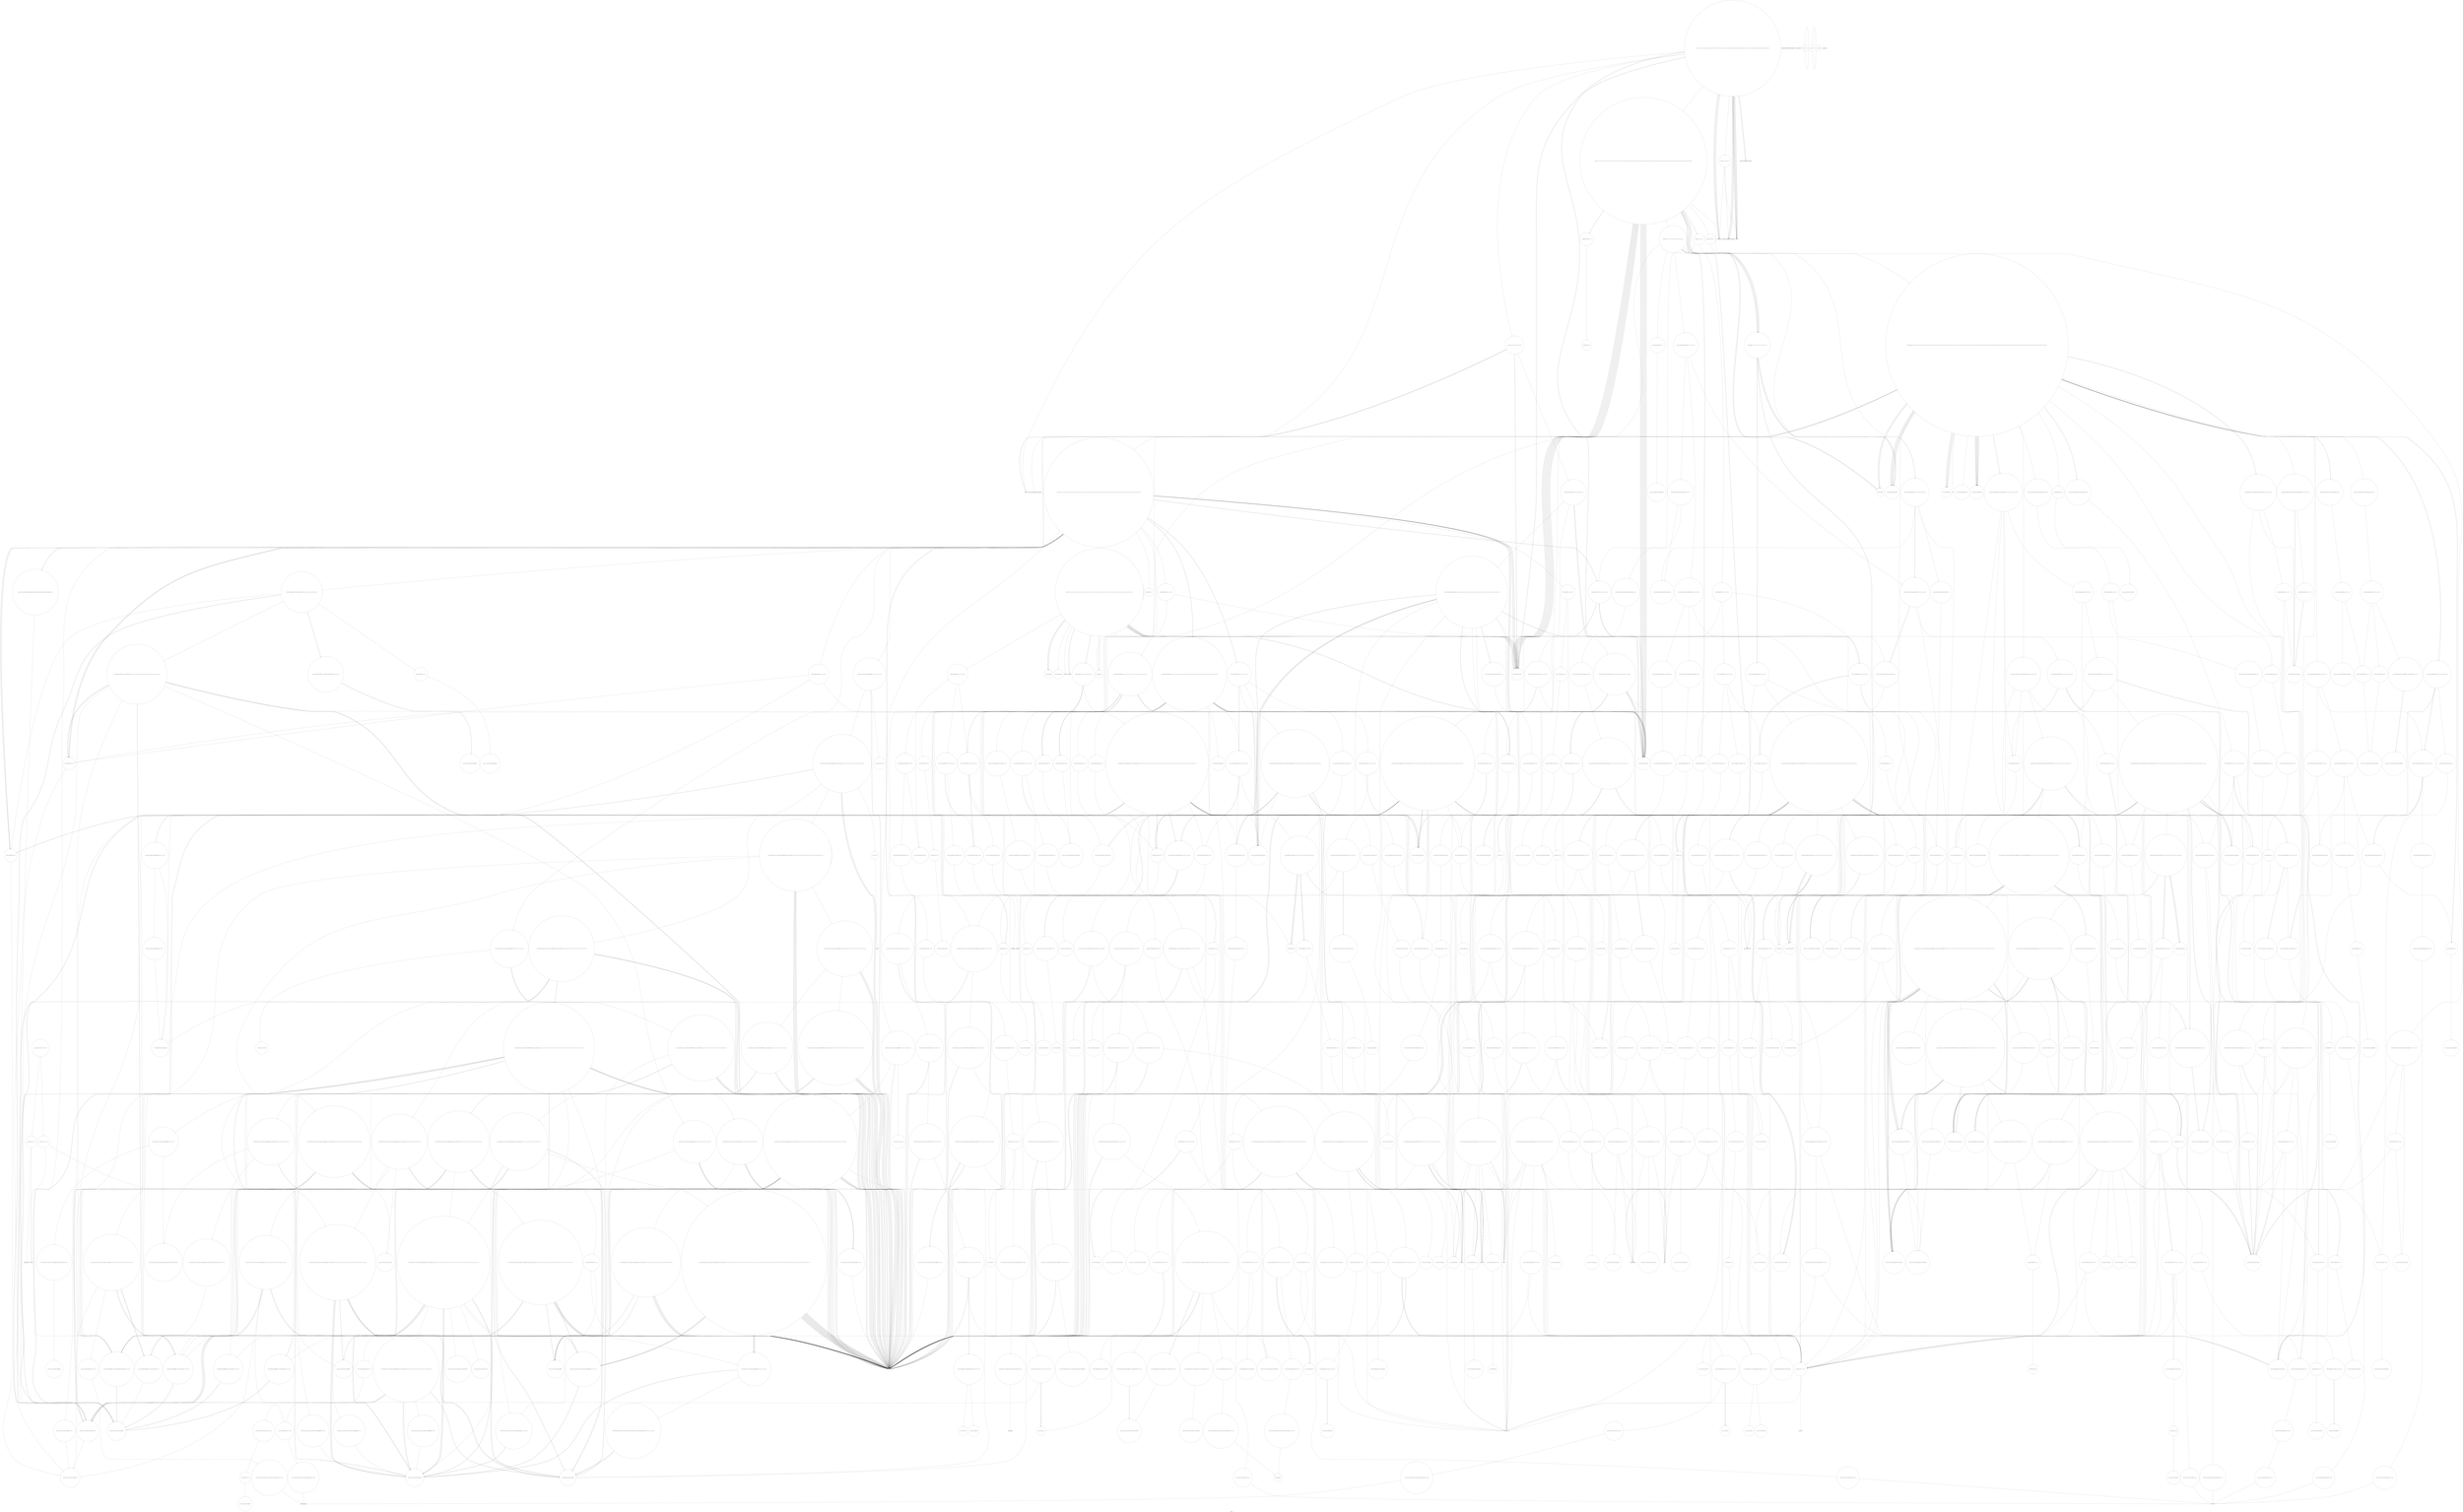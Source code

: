 digraph "Call Graph" {
	label="Call Graph";

	Node0x5612359fc3b0 [shape=record,shape=circle,label="{__cxx_global_var_init|{<s0>1|<s1>2}}"];
	Node0x5612359fc3b0:s0 -> Node0x5612359fc430[color=black];
	Node0x5612359fc3b0:s1 -> Node0x5612367e4400[color=black];
	Node0x5612367fca00 [shape=record,shape=circle,label="{_ZSt14__copy_move_a2ILb0EPSt4pairIciES2_ET1_T0_S4_S3_|{<s0>1403|<s1>1404|<s2>1405|<s3>1406}}"];
	Node0x5612367fca00:s0 -> Node0x5612367fcb80[color=black];
	Node0x5612367fca00:s1 -> Node0x5612367fcb80[color=black];
	Node0x5612367fca00:s2 -> Node0x5612367fcb80[color=black];
	Node0x5612367fca00:s3 -> Node0x5612367fcb00[color=black];
	Node0x5612367ee040 [shape=record,shape=circle,label="{_ZN9__gnu_cxx13new_allocatorIiE9constructIiJRKiEEEvPT_DpOT0_|{<s0>1042}}"];
	Node0x5612367ee040:s0 -> Node0x5612367e89a0[color=black];
	Node0x5612367f36e0 [shape=record,shape=circle,label="{_ZSt10_ConstructISt4pairIciEJS1_EEvPT_DpOT0_|{<s0>880|<s1>881}}"];
	Node0x5612367f36e0:s0 -> Node0x5612367f3960[color=black];
	Node0x5612367f36e0:s1 -> Node0x5612367eacc0[color=black];
	Node0x5612367f0d60 [shape=record,shape=circle,label="{_ZNKSt13move_iteratorIPSt4pairIiiEE4baseEv}"];
	Node0x5612367e83a0 [shape=record,shape=circle,label="{_ZSt9make_pairIiRiESt4pairINSt17__decay_and_stripIT_E6__typeENS2_IT0_E6__typeEEOS3_OS6_|{<s0>530|<s1>531|<s2>532}}"];
	Node0x5612367e83a0:s0 -> Node0x5612367ebdc0[color=black];
	Node0x5612367e83a0:s1 -> Node0x5612367f15e0[color=black];
	Node0x5612367e83a0:s2 -> Node0x5612367f1660[color=black];
	Node0x5612367e6200 [shape=record,shape=circle,label="{_ZN9__gnu_cxx13new_allocatorI4edgeED2Ev}"];
	Node0x5612367e5080 [shape=record,shape=Mrecord,label="{_ZNSolsEPFRSoS_E}"];
	Node0x5612367eee40 [shape=record,shape=circle,label="{_ZSt9iter_swapIN9__gnu_cxx17__normal_iteratorIPiSt6vectorIiSaIiEEEES6_EvT_T0_|{<s0>1214|<s1>1215|<s2>1216}}"];
	Node0x5612367eee40:s0 -> Node0x5612367ee940[color=black];
	Node0x5612367eee40:s1 -> Node0x5612367ee940[color=black];
	Node0x5612367eee40:s2 -> Node0x5612367eeec0[color=black];
	Node0x5612367ec4c0 [shape=record,shape=circle,label="{_ZNSt12_Vector_baseIcSaIcEE13_M_deallocateEPcm|{<s0>908}}"];
	Node0x5612367ec4c0:s0 -> Node0x5612367ec540[color=black];
	Node0x5612367f1b60 [shape=record,shape=circle,label="{_ZNSt6vectorISt4pairIiiESaIS1_EE8pop_backEv|{<s0>735|<s1>736}}"];
	Node0x5612367f1b60:s0 -> Node0x5612367f02e0[color=black];
	Node0x5612367f1b60:s1 -> Node0x5612367e7f20[color=black];
	Node0x5612367e91a0 [shape=record,shape=circle,label="{_ZNK9__gnu_cxx13new_allocatorISt4pairIiS1_IiiEEE8max_sizeEv}"];
	Node0x5612367ea840 [shape=record,shape=circle,label="{_ZSt8_DestroyIPSt6vectorI4edgeSaIS1_EES3_EvT_S5_RSaIT0_E|{<s0>372}}"];
	Node0x5612367ea840:s0 -> Node0x5612367e7da0[color=black];
	Node0x5612367e6ea0 [shape=record,shape=circle,label="{_ZNSaISt6vectorI4edgeSaIS0_EEEC2Ev|{<s0>272}}"];
	Node0x5612367e6ea0:s0 -> Node0x5612367e7220[color=black];
	Node0x5612367efc40 [shape=record,shape=circle,label="{_ZN9__gnu_cxx5__ops15__iter_less_valEv}"];
	Node0x5612367ed2c0 [shape=record,shape=circle,label="{_ZNSt6vectorIiSaIiEE12emplace_backIJiEEEvDpOT_|{<s0>947|<s1>948|<s2>949|<s3>950|<s4>951}}"];
	Node0x5612367ed2c0:s0 -> Node0x5612367ebdc0[color=black];
	Node0x5612367ed2c0:s1 -> Node0x5612367ed3c0[color=black];
	Node0x5612367ed2c0:s2 -> Node0x5612367e5900[color=black];
	Node0x5612367ed2c0:s3 -> Node0x5612367ebdc0[color=black];
	Node0x5612367ed2c0:s4 -> Node0x5612367ed440[color=black];
	Node0x5612367f2960 [shape=record,shape=circle,label="{_ZNSt12_Vector_baseISt4pairIciESaIS1_EE13_M_deallocateEPS1_m|{<s0>804}}"];
	Node0x5612367f2960:s0 -> Node0x5612367f2a60[color=black];
	Node0x5612367e9fa0 [shape=record,shape=circle,label="{_ZNKSt6vectorISt4pairIiiESaIS1_EE12_M_check_lenEmPKc|{<s0>645|<s1>646|<s2>647|<s3>648|<s4>649|<s5>650|<s6>651|<s7>652|<s8>653}}"];
	Node0x5612367e9fa0:s0 -> Node0x5612367f0460[color=black];
	Node0x5612367e9fa0:s1 -> Node0x5612367f04e0[color=black];
	Node0x5612367e9fa0:s2 -> Node0x5612367eb140[color=black];
	Node0x5612367e9fa0:s3 -> Node0x5612367f04e0[color=black];
	Node0x5612367e9fa0:s4 -> Node0x5612367f04e0[color=black];
	Node0x5612367e9fa0:s5 -> Node0x5612367eb1c0[color=black];
	Node0x5612367e9fa0:s6 -> Node0x5612367f04e0[color=black];
	Node0x5612367e9fa0:s7 -> Node0x5612367f0460[color=black];
	Node0x5612367e9fa0:s8 -> Node0x5612367f0460[color=black];
	Node0x5612367eb640 [shape=record,shape=circle,label="{_ZSt18uninitialized_copyISt13move_iteratorIP4edgeES2_ET0_T_S5_S4_|{<s0>432|<s1>433|<s2>434}}"];
	Node0x5612367eb640:s0 -> Node0x5612367eacc0[color=black];
	Node0x5612367eb640:s1 -> Node0x5612367eacc0[color=black];
	Node0x5612367eb640:s2 -> Node0x5612367eb6c0[color=black];
	Node0x5612367e7ca0 [shape=record,shape=circle,label="{_ZSt11__addressofISt6vectorI4edgeSaIS1_EEEPT_RS4_}"];
	Node0x5612359fc430 [shape=record,shape=Mrecord,label="{_ZNSt8ios_base4InitC1Ev}"];
	Node0x5612367fca80 [shape=record,shape=circle,label="{_ZSt12__miter_baseIPSt4pairIciEET_S3_}"];
	Node0x5612367ee0c0 [shape=record,shape=circle,label="{_ZN9__gnu_cxx17__normal_iteratorIPiSt6vectorIiSaIiEEEC2ERKS1_}"];
	Node0x5612367f3760 [shape=record,shape=circle,label="{_ZNKSt13move_iteratorIPSt4pairIciEEdeEv}"];
	Node0x5612367f0de0 [shape=record,shape=circle,label="{_ZNSt12_Destroy_auxILb1EE9__destroyIPSt4pairIiiEEEvT_S5_}"];
	Node0x5612367e8420 [shape=record,shape=circle,label="{_ZNKSt14priority_queueISt4pairIiiESt6vectorIS1_SaIS1_EESt4lessIS1_EE5emptyEv|{<s0>533}}"];
	Node0x5612367e8420:s0 -> Node0x5612367f16e0[color=black];
	Node0x5612367e6280 [shape=record,shape=circle,label="{_ZNSt12_Vector_baseISt6vectorI4edgeSaIS1_EESaIS3_EE13_M_deallocateEPS3_m|{<s0>343}}"];
	Node0x5612367e6280:s0 -> Node0x5612367e6300[color=black];
	Node0x5612367e5100 [shape=record,shape=Mrecord,label="{_ZSt4endlIcSt11char_traitsIcEERSt13basic_ostreamIT_T0_ES6_}"];
	Node0x5612367eeec0 [shape=record,shape=circle,label="{_ZSt4swapIiENSt9enable_ifIXsr6__and_ISt6__not_ISt15__is_tuple_likeIT_EESt21is_move_constructibleIS3_ESt18is_move_assignableIS3_EEE5valueEvE4typeERS3_SC_|{<s0>1217|<s1>1218|<s2>1219}}"];
	Node0x5612367eeec0:s0 -> Node0x5612367ed340[color=black];
	Node0x5612367eeec0:s1 -> Node0x5612367ed340[color=black];
	Node0x5612367eeec0:s2 -> Node0x5612367ed340[color=black];
	Node0x5612367ec540 [shape=record,shape=circle,label="{_ZNSt16allocator_traitsISaIcEE10deallocateERS0_Pcm|{<s0>909}}"];
	Node0x5612367ec540:s0 -> Node0x5612367ec5c0[color=black];
	Node0x5612367f1be0 [shape=record,shape=circle,label="{_ZN9__gnu_cxx5__ops15_Iter_comp_iterISt4lessISt4pairIiiEEEC2ES5_|{<s0>737}}"];
	Node0x5612367f1be0:s0 -> Node0x5612367f1060[color=black];
	Node0x5612367e9220 [shape=record,shape=circle,label="{_ZN9__gnu_cxx13new_allocatorISt4pairIiS1_IiiEEED2Ev}"];
	Node0x5612367ea8c0 [shape=record,shape=circle,label="{_ZNSt6vectorIS_I4edgeSaIS0_EESaIS2_EEixEm}"];
	Node0x5612367e6f20 [shape=record,shape=circle,label="{_ZNSt6vectorIS_I4edgeSaIS0_EESaIS2_EEC2EmRKS3_|{<s0>273|<s1>274|<s2>275}}"];
	Node0x5612367e6f20:s0 -> Node0x5612367e72a0[color=black];
	Node0x5612367e6f20:s1 -> Node0x5612367e7320[color=black];
	Node0x5612367e6f20:s2 -> Node0x5612367e73a0[color=black];
	Node0x5612367efcc0 [shape=record,shape=circle,label="{_ZSt8distanceIN9__gnu_cxx17__normal_iteratorIPiSt6vectorIiSaIiEEEEENSt15iterator_traitsIT_E15difference_typeES8_S8_|{<s0>1352|<s1>1353|<s2>1354|<s3>1355}}"];
	Node0x5612367efcc0:s0 -> Node0x5612367eacc0[color=black];
	Node0x5612367efcc0:s1 -> Node0x5612367eacc0[color=black];
	Node0x5612367efcc0:s2 -> Node0x5612367efec0[color=black];
	Node0x5612367efcc0:s3 -> Node0x5612367efe40[color=black];
	Node0x5612367ed340 [shape=record,shape=circle,label="{_ZSt4moveIRiEONSt16remove_referenceIT_E4typeEOS2_}"];
	Node0x5612367f29e0 [shape=record,shape=circle,label="{_ZNSt12_Vector_baseISt4pairIciESaIS1_EE12_Vector_implD2Ev|{<s0>805}}"];
	Node0x5612367f29e0:s0 -> Node0x5612367ec8c0[color=black];
	Node0x5612367ea020 [shape=record,shape=circle,label="{_ZN9__gnu_cxxmiIPSt4pairIiiESt6vectorIS2_SaIS2_EEEENS_17__normal_iteratorIT_T0_E15difference_typeERKSA_SD_|{<s0>654|<s1>655}}"];
	Node0x5612367ea020:s0 -> Node0x5612367ea1a0[color=black];
	Node0x5612367ea020:s1 -> Node0x5612367ea1a0[color=black];
	Node0x5612367eb6c0 [shape=record,shape=circle,label="{_ZNSt20__uninitialized_copyILb1EE13__uninit_copyISt13move_iteratorIP4edgeES4_EET0_T_S7_S6_|{<s0>435|<s1>436|<s2>437}}"];
	Node0x5612367eb6c0:s0 -> Node0x5612367eacc0[color=black];
	Node0x5612367eb6c0:s1 -> Node0x5612367eacc0[color=black];
	Node0x5612367eb6c0:s2 -> Node0x5612367eb740[color=black];
	Node0x5612367e7d20 [shape=record,shape=Mrecord,label="{__cxa_begin_catch}"];
	Node0x5612367e4380 [shape=record,shape=Mrecord,label="{_ZNSt8ios_base4InitD1Ev}"];
	Node0x5612367fcb00 [shape=record,shape=circle,label="{_ZSt13__copy_move_aILb0EPSt4pairIciES2_ET1_T0_S4_S3_|{<s0>1407}}"];
	Node0x5612367fcb00:s0 -> Node0x5612367fcc00[color=black];
	Node0x5612367ee140 [shape=record,shape=circle,label="{_ZSt6__sortIN9__gnu_cxx17__normal_iteratorIPiSt6vectorIiSaIiEEEENS0_5__ops15_Iter_less_iterEEvT_S9_T0_|{<s0>1043|<s1>1044|<s2>1045|<s3>1046|<s4>1047|<s5>1048|<s6>1049|<s7>1050|<s8>1051}}"];
	Node0x5612367ee140:s0 -> Node0x5612367ee240[color=black];
	Node0x5612367ee140:s1 -> Node0x5612367eacc0[color=black];
	Node0x5612367ee140:s2 -> Node0x5612367eacc0[color=black];
	Node0x5612367ee140:s3 -> Node0x5612367e6b20[color=black];
	Node0x5612367ee140:s4 -> Node0x5612367ee340[color=black];
	Node0x5612367ee140:s5 -> Node0x5612367ee2c0[color=black];
	Node0x5612367ee140:s6 -> Node0x5612367eacc0[color=black];
	Node0x5612367ee140:s7 -> Node0x5612367eacc0[color=black];
	Node0x5612367ee140:s8 -> Node0x5612367ee3c0[color=black];
	Node0x5612367f37e0 [shape=record,shape=circle,label="{_ZNSt13move_iteratorIPSt4pairIciEEppEv}"];
	Node0x5612367f0e60 [shape=record,shape=circle,label="{_ZNSt13move_iteratorIPSt4pairIiiEEC2ES2_}"];
	Node0x5612367e84a0 [shape=record,shape=circle,label="{_ZNKSt14priority_queueISt4pairIiiESt6vectorIS1_SaIS1_EESt4lessIS1_EE3topEv|{<s0>534}}"];
	Node0x5612367e84a0:s0 -> Node0x5612367f19e0[color=black];
	Node0x5612367e6300 [shape=record,shape=circle,label="{_ZNSt16allocator_traitsISaISt6vectorI4edgeSaIS1_EEEE10deallocateERS4_PS3_m|{<s0>344}}"];
	Node0x5612367e6300:s0 -> Node0x5612367e6380[color=black];
	Node0x5612367e5180 [shape=record,shape=circle,label="{_Z4doitii|{<s0>99|<s1>100|<s2>101|<s3>102|<s4>103|<s5>104|<s6>105|<s7>106|<s8>107|<s9>108|<s10>109|<s11>110|<s12>111|<s13>112|<s14>113|<s15>114|<s16>115|<s17>116|<s18>117|<s19>118|<s20>119|<s21>120|<s22>121|<s23>122|<s24>123|<s25>124|<s26>125|<s27>126|<s28>127}}"];
	Node0x5612367e5180:s0 -> Node0x5612367e4800[color=black];
	Node0x5612367e5180:s1 -> Node0x5612367e5200[color=black];
	Node0x5612367e5180:s2 -> Node0x5612367e5280[color=black];
	Node0x5612367e5180:s3 -> Node0x5612367e5300[color=black];
	Node0x5612367e5180:s4 -> Node0x5612367e4800[color=black];
	Node0x5612367e5180:s5 -> Node0x5612367e4900[color=black];
	Node0x5612367e5180:s6 -> Node0x5612367e4900[color=black];
	Node0x5612367e5180:s7 -> Node0x5612367e5380[color=black];
	Node0x5612367e5180:s8 -> Node0x5612367e4900[color=black];
	Node0x5612367e5180:s9 -> Node0x5612367e4900[color=black];
	Node0x5612367e5180:s10 -> Node0x5612367e5380[color=black];
	Node0x5612367e5180:s11 -> Node0x5612367e5300[color=black];
	Node0x5612367e5180:s12 -> Node0x5612367e4900[color=black];
	Node0x5612367e5180:s13 -> Node0x5612367e4900[color=black];
	Node0x5612367e5180:s14 -> Node0x5612367e5380[color=black];
	Node0x5612367e5180:s15 -> Node0x5612367e4900[color=black];
	Node0x5612367e5180:s16 -> Node0x5612367e5400[color=black];
	Node0x5612367e5180:s17 -> Node0x5612367e5500[color=black];
	Node0x5612367e5180:s18 -> Node0x5612367e5480[color=black];
	Node0x5612367e5180:s19 -> Node0x5612367e5380[color=black];
	Node0x5612367e5180:s20 -> Node0x5612367e5500[color=black];
	Node0x5612367e5180:s21 -> Node0x5612367e4900[color=black];
	Node0x5612367e5180:s22 -> Node0x5612367e5180[color=black];
	Node0x5612367e5180:s23 -> Node0x5612367e4900[color=black];
	Node0x5612367e5180:s24 -> Node0x5612367e4900[color=black];
	Node0x5612367e5180:s25 -> Node0x5612367e5180[color=black];
	Node0x5612367e5180:s26 -> Node0x5612367e5400[color=black];
	Node0x5612367e5180:s27 -> Node0x5612367e4900[color=black];
	Node0x5612367e5180:s28 -> Node0x5612367e4900[color=black];
	Node0x5612367eef40 [shape=record,shape=Mrecord,label="{llvm.ctlz.i64}"];
	Node0x5612367ec5c0 [shape=record,shape=circle,label="{_ZN9__gnu_cxx13new_allocatorIcE10deallocateEPcm|{<s0>910}}"];
	Node0x5612367ec5c0:s0 -> Node0x5612367e6100[color=black];
	Node0x5612367f1c60 [shape=record,shape=circle,label="{_ZN9__gnu_cxx17__normal_iteratorIPSt4pairIiiESt6vectorIS2_SaIS2_EEEmmEv}"];
	Node0x5612367e92a0 [shape=record,shape=circle,label="{_ZSt24__uninitialized_fill_n_aIPSt4pairIiS0_IiiEEmS2_S2_ET_S4_T0_RKT1_RSaIT2_E|{<s0>577}}"];
	Node0x5612367e92a0:s0 -> Node0x5612367e93a0[color=black];
	Node0x5612367ea940 [shape=record,shape=circle,label="{_ZNKSt6vectorI4edgeSaIS0_EE4sizeEv}"];
	Node0x5612367e6fa0 [shape=record,shape=circle,label="{_ZNSaISt6vectorI4edgeSaIS0_EEED2Ev|{<s0>276}}"];
	Node0x5612367e6fa0:s0 -> Node0x5612367e79a0[color=black];
	Node0x5612367efd40 [shape=record,shape=circle,label="{_ZSt7advanceIN9__gnu_cxx17__normal_iteratorIPiSt6vectorIiSaIiEEEElEvRT_T0_|{<s0>1356|<s1>1357}}"];
	Node0x5612367efd40:s0 -> Node0x5612367efec0[color=black];
	Node0x5612367efd40:s1 -> Node0x5612367eff40[color=black];
	Node0x5612367ed3c0 [shape=record,shape=circle,label="{_ZNSt16allocator_traitsISaIiEE9constructIiJiEEEvRS0_PT_DpOT0_|{<s0>952|<s1>953}}"];
	Node0x5612367ed3c0:s0 -> Node0x5612367ebdc0[color=black];
	Node0x5612367ed3c0:s1 -> Node0x5612367ed4c0[color=black];
	Node0x5612367f2a60 [shape=record,shape=circle,label="{_ZNSt16allocator_traitsISaISt4pairIciEEE10deallocateERS2_PS1_m|{<s0>806}}"];
	Node0x5612367f2a60:s0 -> Node0x5612367f2ae0[color=black];
	Node0x5612367ea0a0 [shape=record,shape=circle,label="{_ZNSt12_Vector_baseISt4pairIiiESaIS1_EE11_M_allocateEm|{<s0>656}}"];
	Node0x5612367ea0a0:s0 -> Node0x5612367f06e0[color=black];
	Node0x5612367eb740 [shape=record,shape=circle,label="{_ZSt4copyISt13move_iteratorIP4edgeES2_ET0_T_S5_S4_|{<s0>438|<s1>439|<s2>440|<s3>441|<s4>442}}"];
	Node0x5612367eb740:s0 -> Node0x5612367eacc0[color=black];
	Node0x5612367eb740:s1 -> Node0x5612367eb840[color=black];
	Node0x5612367eb740:s2 -> Node0x5612367eacc0[color=black];
	Node0x5612367eb740:s3 -> Node0x5612367eb840[color=black];
	Node0x5612367eb740:s4 -> Node0x5612367eb7c0[color=black];
	Node0x5612367e7da0 [shape=record,shape=circle,label="{_ZSt8_DestroyIPSt6vectorI4edgeSaIS1_EEEvT_S5_|{<s0>316}}"];
	Node0x5612367e7da0:s0 -> Node0x5612367e5b00[color=black];
	Node0x5612367e4400 [shape=record,shape=Mrecord,label="{__cxa_atexit}"];
	Node0x5612367fcb80 [shape=record,shape=circle,label="{_ZSt12__niter_baseIPSt4pairIciEET_S3_}"];
	Node0x5612367ee1c0 [shape=record,shape=circle,label="{_ZN9__gnu_cxx5__ops16__iter_less_iterEv}"];
	Node0x5612367f3860 [shape=record,shape=circle,label="{_ZSteqIPSt4pairIciEEbRKSt13move_iteratorIT_ES7_|{<s0>882|<s1>883}}"];
	Node0x5612367f3860:s0 -> Node0x5612367f38e0[color=black];
	Node0x5612367f3860:s1 -> Node0x5612367f38e0[color=black];
	Node0x5612367f0ee0 [shape=record,shape=circle,label="{_ZN9__gnu_cxx13new_allocatorISt4pairIiiEE7destroyIS2_EEvPT_}"];
	Node0x5612367e8520 [shape=record,shape=circle,label="{_ZNSt14priority_queueISt4pairIiiESt6vectorIS1_SaIS1_EESt4lessIS1_EE3popEv|{<s0>535|<s1>536|<s2>537|<s3>538}}"];
	Node0x5612367e8520:s0 -> Node0x5612367e9ca0[color=black];
	Node0x5612367e8520:s1 -> Node0x5612367e9d20[color=black];
	Node0x5612367e8520:s2 -> Node0x5612367f1ae0[color=black];
	Node0x5612367e8520:s3 -> Node0x5612367f1b60[color=black];
	Node0x5612367e6380 [shape=record,shape=circle,label="{_ZN9__gnu_cxx13new_allocatorISt6vectorI4edgeSaIS2_EEE10deallocateEPS4_m|{<s0>345}}"];
	Node0x5612367e6380:s0 -> Node0x5612367e6100[color=black];
	Node0x5612367e5200 [shape=record,shape=Mrecord,label="{_ZNSaIcEC1Ev}"];
	Node0x5612367eefc0 [shape=record,shape=circle,label="{_ZSt16__insertion_sortIN9__gnu_cxx17__normal_iteratorIPiSt6vectorIiSaIiEEEENS0_5__ops15_Iter_less_iterEEvT_S9_T0_|{<s0>1220|<s1>1221|<s2>1222|<s3>1223|<s4>1224|<s5>1225|<s6>1226|<s7>1227|<s8>1228|<s9>1229|<s10>1230|<s11>1231|<s12>1232|<s13>1233|<s14>1234|<s15>1235|<s16>1236|<s17>1237}}"];
	Node0x5612367eefc0:s0 -> Node0x5612367ef0c0[color=black];
	Node0x5612367eefc0:s1 -> Node0x5612367ee8c0[color=black];
	Node0x5612367eefc0:s2 -> Node0x5612367ee240[color=black];
	Node0x5612367eefc0:s3 -> Node0x5612367eacc0[color=black];
	Node0x5612367eefc0:s4 -> Node0x5612367eacc0[color=black];
	Node0x5612367eefc0:s5 -> Node0x5612367ee740[color=black];
	Node0x5612367eefc0:s6 -> Node0x5612367ee940[color=black];
	Node0x5612367eefc0:s7 -> Node0x5612367ed340[color=black];
	Node0x5612367eefc0:s8 -> Node0x5612367eacc0[color=black];
	Node0x5612367eefc0:s9 -> Node0x5612367eacc0[color=black];
	Node0x5612367eefc0:s10 -> Node0x5612367ee8c0[color=black];
	Node0x5612367eefc0:s11 -> Node0x5612367ef140[color=black];
	Node0x5612367eefc0:s12 -> Node0x5612367ed340[color=black];
	Node0x5612367eefc0:s13 -> Node0x5612367ee940[color=black];
	Node0x5612367eefc0:s14 -> Node0x5612367eacc0[color=black];
	Node0x5612367eefc0:s15 -> Node0x5612367ef240[color=black];
	Node0x5612367eefc0:s16 -> Node0x5612367ef1c0[color=black];
	Node0x5612367eefc0:s17 -> Node0x5612367ee840[color=black];
	Node0x5612367ec640 [shape=record,shape=circle,label="{_ZSt8_DestroyIPccEvT_S1_RSaIT0_E|{<s0>911}}"];
	Node0x5612367ec640:s0 -> Node0x5612367ec6c0[color=black];
	Node0x5612367f1ce0 [shape=record,shape=circle,label="{_ZSt10__pop_heapIN9__gnu_cxx17__normal_iteratorIPSt4pairIiiESt6vectorIS3_SaIS3_EEEENS0_5__ops15_Iter_comp_iterISt4lessIS3_EEEEvT_SE_SE_RT0_|{<s0>738|<s1>739|<s2>740|<s3>741|<s4>742|<s5>743|<s6>744|<s7>745|<s8>746|<s9>747|<s10>748|<s11>749|<s12>750}}"];
	Node0x5612367f1ce0:s0 -> Node0x5612367f11e0[color=black];
	Node0x5612367f1ce0:s1 -> Node0x5612367e9ba0[color=black];
	Node0x5612367f1ce0:s2 -> Node0x5612367eacc0[color=black];
	Node0x5612367f1ce0:s3 -> Node0x5612367f11e0[color=black];
	Node0x5612367f1ce0:s4 -> Node0x5612367e9ba0[color=black];
	Node0x5612367f1ce0:s5 -> Node0x5612367f11e0[color=black];
	Node0x5612367f1ce0:s6 -> Node0x5612367f1460[color=black];
	Node0x5612367f1ce0:s7 -> Node0x5612367eacc0[color=black];
	Node0x5612367f1ce0:s8 -> Node0x5612367ea020[color=black];
	Node0x5612367f1ce0:s9 -> Node0x5612367e9ba0[color=black];
	Node0x5612367f1ce0:s10 -> Node0x5612367eacc0[color=black];
	Node0x5612367f1ce0:s11 -> Node0x5612367eacc0[color=black];
	Node0x5612367f1ce0:s12 -> Node0x5612367f1d60[color=black];
	Node0x5612367e9320 [shape=record,shape=circle,label="{_ZNSt12_Vector_baseISt4pairIiS0_IiiEESaIS2_EE19_M_get_Tp_allocatorEv}"];
	Node0x5612367ea9c0 [shape=record,shape=circle,label="{_ZNSt6vectorI4edgeSaIS0_EE9push_backERKS0_|{<s0>373|<s1>374|<s2>375}}"];
	Node0x5612367ea9c0:s0 -> Node0x5612367eaa40[color=black];
	Node0x5612367ea9c0:s1 -> Node0x5612367eab40[color=black];
	Node0x5612367ea9c0:s2 -> Node0x5612367eaac0[color=black];
	Node0x5612367e7020 [shape=record,shape=circle,label="{_ZNSaIiEC2Ev|{<s0>277}}"];
	Node0x5612367e7020:s0 -> Node0x5612367e6400[color=black];
	Node0x5612367efdc0 [shape=record,shape=circle,label="{_ZNK9__gnu_cxx5__ops14_Iter_less_valclINS_17__normal_iteratorIPiSt6vectorIiSaIiEEEEKiEEbT_RT0_|{<s0>1358}}"];
	Node0x5612367efdc0:s0 -> Node0x5612367ee940[color=black];
	Node0x5612367ed440 [shape=record,shape=circle,label="{_ZNSt6vectorIiSaIiEE17_M_realloc_insertIJiEEEvN9__gnu_cxx17__normal_iteratorIPiS1_EEDpOT_|{<s0>954|<s1>955|<s2>956|<s3>957|<s4>958|<s5>959|<s6>960|<s7>961|<s8>962|<s9>963|<s10>964|<s11>965|<s12>966|<s13>967|<s14>968|<s15>969|<s16>970|<s17>971|<s18>972|<s19>973|<s20>974|<s21>975|<s22>976}}"];
	Node0x5612367ed440:s0 -> Node0x5612367ed540[color=black];
	Node0x5612367ed440:s1 -> Node0x5612367e5880[color=black];
	Node0x5612367ed440:s2 -> Node0x5612367e6b20[color=black];
	Node0x5612367ed440:s3 -> Node0x5612367e6880[color=black];
	Node0x5612367ed440:s4 -> Node0x5612367ebdc0[color=black];
	Node0x5612367ed440:s5 -> Node0x5612367ed3c0[color=black];
	Node0x5612367ed440:s6 -> Node0x5612367ed640[color=black];
	Node0x5612367ed440:s7 -> Node0x5612367ea3c0[color=black];
	Node0x5612367ed440:s8 -> Node0x5612367ed5c0[color=black];
	Node0x5612367ed440:s9 -> Node0x5612367ed640[color=black];
	Node0x5612367ed440:s10 -> Node0x5612367ea3c0[color=black];
	Node0x5612367ed440:s11 -> Node0x5612367ed5c0[color=black];
	Node0x5612367ed440:s12 -> Node0x5612367e7d20[color=black];
	Node0x5612367ed440:s13 -> Node0x5612367ed6c0[color=black];
	Node0x5612367ed440:s14 -> Node0x5612367e7ea0[color=black];
	Node0x5612367ed440:s15 -> Node0x5612367ea3c0[color=black];
	Node0x5612367ed440:s16 -> Node0x5612367f2360[color=black];
	Node0x5612367ed440:s17 -> Node0x5612367ea6c0[color=black];
	Node0x5612367ed440:s18 -> Node0x5612367e7e20[color=black];
	Node0x5612367ed440:s19 -> Node0x5612367ea3c0[color=black];
	Node0x5612367ed440:s20 -> Node0x5612367f2360[color=black];
	Node0x5612367ed440:s21 -> Node0x5612367ea6c0[color=black];
	Node0x5612367ed440:s22 -> Node0x5612367e7f20[color=black];
	Node0x5612367f2ae0 [shape=record,shape=circle,label="{_ZN9__gnu_cxx13new_allocatorISt4pairIciEE10deallocateEPS2_m|{<s0>807}}"];
	Node0x5612367f2ae0:s0 -> Node0x5612367e6100[color=black];
	Node0x5612367ea120 [shape=record,shape=circle,label="{_ZSt34__uninitialized_move_if_noexcept_aIPSt4pairIiiES2_SaIS1_EET0_T_S5_S4_RT1_|{<s0>657|<s1>658|<s2>659}}"];
	Node0x5612367ea120:s0 -> Node0x5612367f0860[color=black];
	Node0x5612367ea120:s1 -> Node0x5612367f0860[color=black];
	Node0x5612367ea120:s2 -> Node0x5612367f07e0[color=black];
	Node0x5612367eb7c0 [shape=record,shape=circle,label="{_ZSt14__copy_move_a2ILb1EP4edgeS1_ET1_T0_S3_S2_|{<s0>443|<s1>444|<s2>445|<s3>446}}"];
	Node0x5612367eb7c0:s0 -> Node0x5612367eb940[color=black];
	Node0x5612367eb7c0:s1 -> Node0x5612367eb940[color=black];
	Node0x5612367eb7c0:s2 -> Node0x5612367eb940[color=black];
	Node0x5612367eb7c0:s3 -> Node0x5612367eb8c0[color=black];
	Node0x5612367e7e20 [shape=record,shape=Mrecord,label="{__cxa_rethrow}"];
	Node0x5612367e4480 [shape=record,shape=circle,label="{_Z3gcdii|{<s0>3}}"];
	Node0x5612367e4480:s0 -> Node0x5612367e4480[color=black];
	Node0x5612367fcc00 [shape=record,shape=circle,label="{_ZNSt11__copy_moveILb0ELb0ESt26random_access_iterator_tagE8__copy_mIPSt4pairIciES5_EET0_T_S7_S6_|{<s0>1408}}"];
	Node0x5612367fcc00:s0 -> Node0x5612367fc900[color=black];
	Node0x5612367ee240 [shape=record,shape=circle,label="{_ZN9__gnu_cxxneIPiSt6vectorIiSaIiEEEEbRKNS_17__normal_iteratorIT_T0_EESA_|{<s0>1052|<s1>1053}}"];
	Node0x5612367ee240:s0 -> Node0x5612367ed640[color=black];
	Node0x5612367ee240:s1 -> Node0x5612367ed640[color=black];
	Node0x5612367f38e0 [shape=record,shape=circle,label="{_ZNKSt13move_iteratorIPSt4pairIciEE4baseEv}"];
	Node0x5612367f0f60 [shape=record,shape=circle,label="{_ZNSt16allocator_traitsISaISt4pairIiiEEE10deallocateERS2_PS1_m|{<s0>694}}"];
	Node0x5612367f0f60:s0 -> Node0x5612367f0fe0[color=black];
	Node0x5612367e85a0 [shape=record,shape=circle,label="{_ZNSt6vectorI4edgeSaIS0_EEixEm}"];
	Node0x5612367e6400 [shape=record,shape=circle,label="{_ZN9__gnu_cxx13new_allocatorIiEC2Ev}"];
	Node0x5612367e5280 [shape=record,shape=circle,label="{_ZNSt6vectorIcSaIcEEC2EmRKcRKS0_|{<s0>128|<s1>129|<s2>130}}"];
	Node0x5612367e5280:s0 -> Node0x5612367f3a60[color=black];
	Node0x5612367e5280:s1 -> Node0x5612367f3ae0[color=black];
	Node0x5612367e5280:s2 -> Node0x5612367f3b60[color=black];
	Node0x5612367ef040 [shape=record,shape=circle,label="{_ZSt26__unguarded_insertion_sortIN9__gnu_cxx17__normal_iteratorIPiSt6vectorIiSaIiEEEENS0_5__ops15_Iter_less_iterEEvT_S9_T0_|{<s0>1238|<s1>1239|<s2>1240|<s3>1241|<s4>1242|<s5>1243}}"];
	Node0x5612367ef040:s0 -> Node0x5612367eacc0[color=black];
	Node0x5612367ef040:s1 -> Node0x5612367ee240[color=black];
	Node0x5612367ef040:s2 -> Node0x5612367eacc0[color=black];
	Node0x5612367ef040:s3 -> Node0x5612367ef240[color=black];
	Node0x5612367ef040:s4 -> Node0x5612367ef1c0[color=black];
	Node0x5612367ef040:s5 -> Node0x5612367ee840[color=black];
	Node0x5612367ec6c0 [shape=record,shape=circle,label="{_ZSt8_DestroyIPcEvT_S1_|{<s0>912}}"];
	Node0x5612367ec6c0:s0 -> Node0x5612367ec740[color=black];
	Node0x5612367f1d60 [shape=record,shape=circle,label="{_ZSt13__adjust_heapIN9__gnu_cxx17__normal_iteratorIPSt4pairIiiESt6vectorIS3_SaIS3_EEEElS3_NS0_5__ops15_Iter_comp_iterISt4lessIS3_EEEEvT_T0_SF_T1_T2_|{<s0>751|<s1>752|<s2>753|<s3>754|<s4>755|<s5>756|<s6>757|<s7>758|<s8>759|<s9>760|<s10>761|<s11>762|<s12>763|<s13>764|<s14>765|<s15>766|<s16>767|<s17>768|<s18>769|<s19>770|<s20>771}}"];
	Node0x5612367f1d60:s0 -> Node0x5612367f13e0[color=black];
	Node0x5612367f1d60:s1 -> Node0x5612367f13e0[color=black];
	Node0x5612367f1d60:s2 -> Node0x5612367f1de0[color=black];
	Node0x5612367f1d60:s3 -> Node0x5612367f13e0[color=black];
	Node0x5612367f1d60:s4 -> Node0x5612367f11e0[color=black];
	Node0x5612367f1d60:s5 -> Node0x5612367e9ba0[color=black];
	Node0x5612367f1d60:s6 -> Node0x5612367f13e0[color=black];
	Node0x5612367f1d60:s7 -> Node0x5612367f11e0[color=black];
	Node0x5612367f1d60:s8 -> Node0x5612367f1460[color=black];
	Node0x5612367f1d60:s9 -> Node0x5612367f13e0[color=black];
	Node0x5612367f1d60:s10 -> Node0x5612367f11e0[color=black];
	Node0x5612367f1d60:s11 -> Node0x5612367e9ba0[color=black];
	Node0x5612367f1d60:s12 -> Node0x5612367f13e0[color=black];
	Node0x5612367f1d60:s13 -> Node0x5612367f11e0[color=black];
	Node0x5612367f1d60:s14 -> Node0x5612367f1460[color=black];
	Node0x5612367f1d60:s15 -> Node0x5612367f1e60[color=black];
	Node0x5612367f1d60:s16 -> Node0x5612367f1ee0[color=black];
	Node0x5612367f1d60:s17 -> Node0x5612367eacc0[color=black];
	Node0x5612367f1d60:s18 -> Node0x5612367e9ba0[color=black];
	Node0x5612367f1d60:s19 -> Node0x5612367eacc0[color=black];
	Node0x5612367f1d60:s20 -> Node0x5612367f1260[color=black];
	Node0x5612367e93a0 [shape=record,shape=circle,label="{_ZSt20uninitialized_fill_nIPSt4pairIiS0_IiiEEmS2_ET_S4_T0_RKT1_|{<s0>578}}"];
	Node0x5612367e93a0:s0 -> Node0x5612367e9420[color=black];
	Node0x5612367eaa40 [shape=record,shape=circle,label="{_ZNSt16allocator_traitsISaI4edgeEE9constructIS0_JRKS0_EEEvRS1_PT_DpOT0_|{<s0>376|<s1>377}}"];
	Node0x5612367eaa40:s0 -> Node0x5612367eac40[color=black];
	Node0x5612367eaa40:s1 -> Node0x5612367eabc0[color=black];
	Node0x5612367e70a0 [shape=record,shape=circle,label="{_ZNSt6vectorIiSaIiEEC2EmRKS0_|{<s0>278|<s1>279|<s2>280}}"];
	Node0x5612367e70a0:s0 -> Node0x5612367e6480[color=black];
	Node0x5612367e70a0:s1 -> Node0x5612367e6500[color=black];
	Node0x5612367e70a0:s2 -> Node0x5612367e6580[color=black];
	Node0x5612367efe40 [shape=record,shape=circle,label="{_ZSt10__distanceIN9__gnu_cxx17__normal_iteratorIPiSt6vectorIiSaIiEEEEENSt15iterator_traitsIT_E15difference_typeES8_S8_St26random_access_iterator_tag|{<s0>1359}}"];
	Node0x5612367efe40:s0 -> Node0x5612367e6b20[color=black];
	Node0x5612367ed4c0 [shape=record,shape=circle,label="{_ZN9__gnu_cxx13new_allocatorIiE9constructIiJiEEEvPT_DpOT0_|{<s0>977}}"];
	Node0x5612367ed4c0:s0 -> Node0x5612367ebdc0[color=black];
	Node0x5612367f2b60 [shape=record,shape=circle,label="{_ZN9__gnu_cxx13new_allocatorISt4pairIciEED2Ev}"];
	Node0x5612367ea1a0 [shape=record,shape=circle,label="{_ZNK9__gnu_cxx17__normal_iteratorIPSt4pairIiiESt6vectorIS2_SaIS2_EEE4baseEv}"];
	Node0x5612367eb840 [shape=record,shape=circle,label="{_ZSt12__miter_baseIP4edgeEDTcl12__miter_basecldtfp_4baseEEESt13move_iteratorIT_E|{<s0>447|<s1>448}}"];
	Node0x5612367eb840:s0 -> Node0x5612367ebb40[color=black];
	Node0x5612367eb840:s1 -> Node0x5612367ebac0[color=black];
	Node0x5612367e7ea0 [shape=record,shape=Mrecord,label="{__cxa_end_catch}"];
	Node0x5612367e4500 [shape=record,shape=circle,label="{_Z3gcdxx|{<s0>4}}"];
	Node0x5612367e4500:s0 -> Node0x5612367e4500[color=black];
	Node0x5612367fcc80 [shape=record,shape=circle,label="{_ZSt18uninitialized_copyIPSt4pairIciES2_ET0_T_S4_S3_|{<s0>1409}}"];
	Node0x5612367fcc80:s0 -> Node0x5612367fcd00[color=black];
	Node0x5612367ee2c0 [shape=record,shape=circle,label="{_ZSt16__introsort_loopIN9__gnu_cxx17__normal_iteratorIPiSt6vectorIiSaIiEEEElNS0_5__ops15_Iter_less_iterEEvT_S9_T0_T1_|{<s0>1054|<s1>1055|<s2>1056|<s3>1057|<s4>1058|<s5>1059|<s6>1060|<s7>1061|<s8>1062|<s9>1063|<s10>1064|<s11>1065}}"];
	Node0x5612367ee2c0:s0 -> Node0x5612367e6b20[color=black];
	Node0x5612367ee2c0:s1 -> Node0x5612367eacc0[color=black];
	Node0x5612367ee2c0:s2 -> Node0x5612367eacc0[color=black];
	Node0x5612367ee2c0:s3 -> Node0x5612367eacc0[color=black];
	Node0x5612367ee2c0:s4 -> Node0x5612367ee440[color=black];
	Node0x5612367ee2c0:s5 -> Node0x5612367eacc0[color=black];
	Node0x5612367ee2c0:s6 -> Node0x5612367eacc0[color=black];
	Node0x5612367ee2c0:s7 -> Node0x5612367ee4c0[color=black];
	Node0x5612367ee2c0:s8 -> Node0x5612367eacc0[color=black];
	Node0x5612367ee2c0:s9 -> Node0x5612367eacc0[color=black];
	Node0x5612367ee2c0:s10 -> Node0x5612367ee2c0[color=black];
	Node0x5612367ee2c0:s11 -> Node0x5612367eacc0[color=black];
	Node0x5612367f3960 [shape=record,shape=circle,label="{_ZSt7forwardISt4pairIciEEOT_RNSt16remove_referenceIS2_E4typeE}"];
	Node0x5612367f0fe0 [shape=record,shape=circle,label="{_ZN9__gnu_cxx13new_allocatorISt4pairIiiEE10deallocateEPS2_m|{<s0>695}}"];
	Node0x5612367f0fe0:s0 -> Node0x5612367e6100[color=black];
	Node0x5612367e8620 [shape=record,shape=Mrecord,label="{exit}"];
	Node0x5612367e6480 [shape=record,shape=circle,label="{_ZNSt12_Vector_baseIiSaIiEEC2EmRKS0_|{<s0>346|<s1>347|<s2>348}}"];
	Node0x5612367e6480:s0 -> Node0x5612367e6600[color=black];
	Node0x5612367e6480:s1 -> Node0x5612367e6680[color=black];
	Node0x5612367e6480:s2 -> Node0x5612367e6700[color=black];
	Node0x5612367e5300 [shape=record,shape=Mrecord,label="{_ZNSaIcED1Ev}"];
	Node0x5612367ef0c0 [shape=record,shape=circle,label="{_ZN9__gnu_cxxeqIPiSt6vectorIiSaIiEEEEbRKNS_17__normal_iteratorIT_T0_EESA_|{<s0>1244|<s1>1245}}"];
	Node0x5612367ef0c0:s0 -> Node0x5612367ed640[color=black];
	Node0x5612367ef0c0:s1 -> Node0x5612367ed640[color=black];
	Node0x5612367ec740 [shape=record,shape=circle,label="{_ZNSt12_Destroy_auxILb1EE9__destroyIPcEEvT_S3_}"];
	Node0x5612367f1de0 [shape=record,shape=circle,label="{_ZN9__gnu_cxx5__ops15_Iter_comp_iterISt4lessISt4pairIiiEEEclINS_17__normal_iteratorIPS4_St6vectorIS4_SaIS4_EEEESD_EEbT_T0_|{<s0>772|<s1>773|<s2>774}}"];
	Node0x5612367f1de0:s0 -> Node0x5612367f11e0[color=black];
	Node0x5612367f1de0:s1 -> Node0x5612367f11e0[color=black];
	Node0x5612367f1de0:s2 -> Node0x5612367f14e0[color=black];
	Node0x5612367e9420 [shape=record,shape=circle,label="{_ZNSt22__uninitialized_fill_nILb0EE15__uninit_fill_nIPSt4pairIiS2_IiiEEmS4_EET_S6_T0_RKT1_|{<s0>579|<s1>580|<s2>581|<s3>582|<s4>583|<s5>584|<s6>585|<s7>586}}"];
	Node0x5612367e9420:s0 -> Node0x5612367e9520[color=black];
	Node0x5612367e9420:s1 -> Node0x5612367e94a0[color=black];
	Node0x5612367e9420:s2 -> Node0x5612367e7d20[color=black];
	Node0x5612367e9420:s3 -> Node0x5612367e95a0[color=black];
	Node0x5612367e9420:s4 -> Node0x5612367e7e20[color=black];
	Node0x5612367e9420:s5 -> Node0x5612367e7ea0[color=black];
	Node0x5612367e9420:s6 -> Node0x5612367e8020[color=black];
	Node0x5612367e9420:s7 -> Node0x5612367e7f20[color=black];
	Node0x5612367eaac0 [shape=record,shape=circle,label="{_ZNSt6vectorI4edgeSaIS0_EE17_M_realloc_insertIJRKS0_EEEvN9__gnu_cxx17__normal_iteratorIPS0_S2_EEDpOT_|{<s0>378|<s1>379|<s2>380|<s3>381|<s4>382|<s5>383|<s6>384|<s7>385|<s8>386|<s9>387|<s10>388|<s11>389|<s12>390|<s13>391|<s14>392|<s15>393|<s16>394|<s17>395|<s18>396|<s19>397|<s20>398|<s21>399|<s22>400}}"];
	Node0x5612367eaac0:s0 -> Node0x5612367ead40[color=black];
	Node0x5612367eaac0:s1 -> Node0x5612367eae40[color=black];
	Node0x5612367eaac0:s2 -> Node0x5612367eadc0[color=black];
	Node0x5612367eaac0:s3 -> Node0x5612367eaec0[color=black];
	Node0x5612367eaac0:s4 -> Node0x5612367eac40[color=black];
	Node0x5612367eaac0:s5 -> Node0x5612367eaa40[color=black];
	Node0x5612367eaac0:s6 -> Node0x5612367eafc0[color=black];
	Node0x5612367eaac0:s7 -> Node0x5612367e5d00[color=black];
	Node0x5612367eaac0:s8 -> Node0x5612367eaf40[color=black];
	Node0x5612367eaac0:s9 -> Node0x5612367eafc0[color=black];
	Node0x5612367eaac0:s10 -> Node0x5612367e5d00[color=black];
	Node0x5612367eaac0:s11 -> Node0x5612367eaf40[color=black];
	Node0x5612367eaac0:s12 -> Node0x5612367e7d20[color=black];
	Node0x5612367eaac0:s13 -> Node0x5612367eb040[color=black];
	Node0x5612367eaac0:s14 -> Node0x5612367e7ea0[color=black];
	Node0x5612367eaac0:s15 -> Node0x5612367e5d00[color=black];
	Node0x5612367eaac0:s16 -> Node0x5612367e5c80[color=black];
	Node0x5612367eaac0:s17 -> Node0x5612367e5f00[color=black];
	Node0x5612367eaac0:s18 -> Node0x5612367e7e20[color=black];
	Node0x5612367eaac0:s19 -> Node0x5612367e5d00[color=black];
	Node0x5612367eaac0:s20 -> Node0x5612367e5c80[color=black];
	Node0x5612367eaac0:s21 -> Node0x5612367e5f00[color=black];
	Node0x5612367eaac0:s22 -> Node0x5612367e7f20[color=black];
	Node0x5612367e7120 [shape=record,shape=circle,label="{_ZNSaIiED2Ev|{<s0>281}}"];
	Node0x5612367e7120:s0 -> Node0x5612367ea2c0[color=black];
	Node0x5612367efec0 [shape=record,shape=circle,label="{_ZSt19__iterator_categoryIN9__gnu_cxx17__normal_iteratorIPiSt6vectorIiSaIiEEEEENSt15iterator_traitsIT_E17iterator_categoryERKS8_}"];
	Node0x5612367ed540 [shape=record,shape=circle,label="{_ZNKSt6vectorIiSaIiEE12_M_check_lenEmPKc|{<s0>978|<s1>979|<s2>980|<s3>981|<s4>982|<s5>983|<s6>984|<s7>985|<s8>986}}"];
	Node0x5612367ed540:s0 -> Node0x5612367ed740[color=black];
	Node0x5612367ed540:s1 -> Node0x5612367e8820[color=black];
	Node0x5612367ed540:s2 -> Node0x5612367eb140[color=black];
	Node0x5612367ed540:s3 -> Node0x5612367e8820[color=black];
	Node0x5612367ed540:s4 -> Node0x5612367e8820[color=black];
	Node0x5612367ed540:s5 -> Node0x5612367eb1c0[color=black];
	Node0x5612367ed540:s6 -> Node0x5612367e8820[color=black];
	Node0x5612367ed540:s7 -> Node0x5612367ed740[color=black];
	Node0x5612367ed540:s8 -> Node0x5612367ed740[color=black];
	Node0x5612367f2be0 [shape=record,shape=circle,label="{_ZNSt6vectorISt4pairIciESaIS1_EE17_M_default_appendEm|{<s0>808|<s1>809|<s2>810|<s3>811|<s4>812|<s5>813|<s6>814|<s7>815|<s8>816|<s9>817|<s10>818|<s11>819|<s12>820|<s13>821|<s14>822|<s15>823|<s16>824|<s17>825|<s18>826}}"];
	Node0x5612367f2be0:s0 -> Node0x5612367f2760[color=black];
	Node0x5612367f2be0:s1 -> Node0x5612367f2ce0[color=black];
	Node0x5612367f2be0:s2 -> Node0x5612367f2d60[color=black];
	Node0x5612367f2be0:s3 -> Node0x5612367e4800[color=black];
	Node0x5612367f2be0:s4 -> Node0x5612367f2de0[color=black];
	Node0x5612367f2be0:s5 -> Node0x5612367f2760[color=black];
	Node0x5612367f2be0:s6 -> Node0x5612367f2ce0[color=black];
	Node0x5612367f2be0:s7 -> Node0x5612367f2760[color=black];
	Node0x5612367f2be0:s8 -> Node0x5612367f2e60[color=black];
	Node0x5612367f2be0:s9 -> Node0x5612367e7d20[color=black];
	Node0x5612367f2be0:s10 -> Node0x5612367f2760[color=black];
	Node0x5612367f2be0:s11 -> Node0x5612367f26e0[color=black];
	Node0x5612367f2be0:s12 -> Node0x5612367e7ea0[color=black];
	Node0x5612367f2be0:s13 -> Node0x5612367f2960[color=black];
	Node0x5612367f2be0:s14 -> Node0x5612367e7e20[color=black];
	Node0x5612367f2be0:s15 -> Node0x5612367f2760[color=black];
	Node0x5612367f2be0:s16 -> Node0x5612367f26e0[color=black];
	Node0x5612367f2be0:s17 -> Node0x5612367f2960[color=black];
	Node0x5612367f2be0:s18 -> Node0x5612367e7f20[color=black];
	Node0x5612367ea220 [shape=record,shape=circle,label="{_ZNSt12_Vector_baseISt4pairIiiESaIS1_EE19_M_get_Tp_allocatorEv}"];
	Node0x5612367eb8c0 [shape=record,shape=circle,label="{_ZSt13__copy_move_aILb1EP4edgeS1_ET1_T0_S3_S2_|{<s0>449}}"];
	Node0x5612367eb8c0:s0 -> Node0x5612367eb9c0[color=black];
	Node0x5612367e7f20 [shape=record,shape=circle,label="{__clang_call_terminate|{<s0>317|<s1>318}}"];
	Node0x5612367e7f20:s0 -> Node0x5612367e7d20[color=black];
	Node0x5612367e7f20:s1 -> Node0x5612367e7fa0[color=black];
	Node0x5612367e4580 [shape=record,shape=circle,label="{_Z6powmodxxx}"];
	Node0x5612367fcd00 [shape=record,shape=circle,label="{_ZNSt20__uninitialized_copyILb0EE13__uninit_copyIPSt4pairIciES4_EET0_T_S6_S5_|{<s0>1410|<s1>1411|<s2>1412|<s3>1413|<s4>1414|<s5>1415|<s6>1416|<s7>1417}}"];
	Node0x5612367fcd00:s0 -> Node0x5612367f3060[color=black];
	Node0x5612367fcd00:s1 -> Node0x5612367fcd80[color=black];
	Node0x5612367fcd00:s2 -> Node0x5612367e7d20[color=black];
	Node0x5612367fcd00:s3 -> Node0x5612367f2860[color=black];
	Node0x5612367fcd00:s4 -> Node0x5612367e7e20[color=black];
	Node0x5612367fcd00:s5 -> Node0x5612367e7ea0[color=black];
	Node0x5612367fcd00:s6 -> Node0x5612367e8020[color=black];
	Node0x5612367fcd00:s7 -> Node0x5612367e7f20[color=black];
	Node0x5612367ee340 [shape=record,shape=circle,label="{_ZSt4__lgl|{<s0>1066}}"];
	Node0x5612367ee340:s0 -> Node0x5612367eef40[color=black];
	Node0x5612367f39e0 [shape=record,shape=circle,label="{_ZNSt13move_iteratorIPSt4pairIciEEC2ES2_}"];
	Node0x5612367f1060 [shape=record,shape=circle,label="{_ZSt4moveIRSt4lessISt4pairIiiEEEONSt16remove_referenceIT_E4typeEOS6_}"];
	Node0x5612367e86a0 [shape=record,shape=circle,label="{_ZSt9make_pairIiSt4pairIiiEES0_INSt17__decay_and_stripIT_E6__typeENS2_IT0_E6__typeEEOS3_OS6_|{<s0>539|<s1>540|<s2>541|<s3>542}}"];
	Node0x5612367e86a0:s0 -> Node0x5612367ebdc0[color=black];
	Node0x5612367e86a0:s1 -> Node0x5612367e8a20[color=black];
	Node0x5612367e86a0:s2 -> Node0x5612367f1f60[color=black];
	Node0x5612367e86a0:s3 -> Node0x5612367eacc0[color=black];
	Node0x5612367e6500 [shape=record,shape=circle,label="{_ZNSt6vectorIiSaIiEE21_M_default_initializeEm|{<s0>349|<s1>350}}"];
	Node0x5612367e6500:s0 -> Node0x5612367ea3c0[color=black];
	Node0x5612367e6500:s1 -> Node0x5612367ea340[color=black];
	Node0x5612367e5380 [shape=record,shape=circle,label="{_ZNSt6vectorIcSaIcEEixEm}"];
	Node0x5612367ef140 [shape=record,shape=circle,label="{_ZSt13move_backwardIN9__gnu_cxx17__normal_iteratorIPiSt6vectorIiSaIiEEEES6_ET0_T_S8_S7_|{<s0>1246|<s1>1247|<s2>1248|<s3>1249|<s4>1250|<s5>1251}}"];
	Node0x5612367ef140:s0 -> Node0x5612367eacc0[color=black];
	Node0x5612367ef140:s1 -> Node0x5612367ef340[color=black];
	Node0x5612367ef140:s2 -> Node0x5612367eacc0[color=black];
	Node0x5612367ef140:s3 -> Node0x5612367ef340[color=black];
	Node0x5612367ef140:s4 -> Node0x5612367eacc0[color=black];
	Node0x5612367ef140:s5 -> Node0x5612367ef2c0[color=black];
	Node0x5612367ec7c0 [shape=record,shape=circle,label="{_ZN9__gnu_cxx14__alloc_traitsISaISt4pairIciEEE17_S_select_on_copyERKS3_|{<s0>913}}"];
	Node0x5612367ec7c0:s0 -> Node0x5612367ecac0[color=black];
	Node0x5612367f1e60 [shape=record,shape=circle,label="{_ZSt4moveIRN9__gnu_cxx5__ops15_Iter_comp_iterISt4lessISt4pairIiiEEEEEONSt16remove_referenceIT_E4typeEOSA_}"];
	Node0x5612367e94a0 [shape=record,shape=circle,label="{_ZSt10_ConstructISt4pairIiS0_IiiEEJRKS2_EEvPT_DpOT0_|{<s0>587|<s1>588}}"];
	Node0x5612367e94a0:s0 -> Node0x5612367e9620[color=black];
	Node0x5612367e94a0:s1 -> Node0x5612367eacc0[color=black];
	Node0x5612367eab40 [shape=record,shape=circle,label="{_ZNSt6vectorI4edgeSaIS0_EE3endEv|{<s0>401}}"];
	Node0x5612367eab40:s0 -> Node0x5612367eb3c0[color=black];
	Node0x5612367e71a0 [shape=record,shape=circle,label="{_ZNSt6vectorIS_I4edgeSaIS0_EESaIS2_EED2Ev|{<s0>282|<s1>283|<s2>284|<s3>285|<s4>286}}"];
	Node0x5612367e71a0:s0 -> Node0x5612367e7aa0[color=black];
	Node0x5612367e71a0:s1 -> Node0x5612367ea840[color=black];
	Node0x5612367e71a0:s2 -> Node0x5612367e73a0[color=black];
	Node0x5612367e71a0:s3 -> Node0x5612367e73a0[color=black];
	Node0x5612367e71a0:s4 -> Node0x5612367e7f20[color=black];
	Node0x5612367eff40 [shape=record,shape=circle,label="{_ZSt9__advanceIN9__gnu_cxx17__normal_iteratorIPiSt6vectorIiSaIiEEEElEvRT_T0_St26random_access_iterator_tag|{<s0>1360}}"];
	Node0x5612367eff40:s0 -> Node0x5612367effc0[color=black];
	Node0x5612367ed5c0 [shape=record,shape=circle,label="{_ZSt34__uninitialized_move_if_noexcept_aIPiS0_SaIiEET0_T_S3_S2_RT1_|{<s0>987|<s1>988|<s2>989}}"];
	Node0x5612367ed5c0:s0 -> Node0x5612367ed940[color=black];
	Node0x5612367ed5c0:s1 -> Node0x5612367ed940[color=black];
	Node0x5612367ed5c0:s2 -> Node0x5612367ed8c0[color=black];
	Node0x5612367f2c60 [shape=record,shape=circle,label="{_ZNSt6vectorISt4pairIciESaIS1_EE15_M_erase_at_endEPS1_|{<s0>827|<s1>828|<s2>829}}"];
	Node0x5612367f2c60:s0 -> Node0x5612367f2760[color=black];
	Node0x5612367f2c60:s1 -> Node0x5612367f26e0[color=black];
	Node0x5612367f2c60:s2 -> Node0x5612367e7f20[color=black];
	Node0x5612367f02e0 [shape=record,shape=circle,label="{_ZNSt16allocator_traitsISaISt4pairIiiEEE7destroyIS1_EEvRS2_PT_|{<s0>660}}"];
	Node0x5612367f02e0:s0 -> Node0x5612367f0ee0[color=black];
	Node0x5612367eb940 [shape=record,shape=circle,label="{_ZSt12__niter_baseIP4edgeET_S2_}"];
	Node0x5612367e7fa0 [shape=record,shape=Mrecord,label="{_ZSt9terminatev}"];
	Node0x5612367e4600 [shape=record,shape=circle,label="{__cxx_global_var_init.1|{<s0>5|<s1>6}}"];
	Node0x5612367e4600:s0 -> Node0x5612367e4680[color=black];
	Node0x5612367e4600:s1 -> Node0x5612367e4400[color=black];
	Node0x5612367fcd80 [shape=record,shape=circle,label="{_ZSt10_ConstructISt4pairIciEJRS1_EEvPT_DpOT0_|{<s0>1418|<s1>1419}}"];
	Node0x5612367fcd80:s0 -> Node0x5612367fce00[color=black];
	Node0x5612367fcd80:s1 -> Node0x5612367eacc0[color=black];
	Node0x5612367ee3c0 [shape=record,shape=circle,label="{_ZSt22__final_insertion_sortIN9__gnu_cxx17__normal_iteratorIPiSt6vectorIiSaIiEEEENS0_5__ops15_Iter_less_iterEEvT_S9_T0_|{<s0>1067|<s1>1068|<s2>1069|<s3>1070|<s4>1071|<s5>1072|<s6>1073|<s7>1074|<s8>1075|<s9>1076}}"];
	Node0x5612367ee3c0:s0 -> Node0x5612367e6b20[color=black];
	Node0x5612367ee3c0:s1 -> Node0x5612367eacc0[color=black];
	Node0x5612367ee3c0:s2 -> Node0x5612367ee8c0[color=black];
	Node0x5612367ee3c0:s3 -> Node0x5612367eefc0[color=black];
	Node0x5612367ee3c0:s4 -> Node0x5612367ee8c0[color=black];
	Node0x5612367ee3c0:s5 -> Node0x5612367eacc0[color=black];
	Node0x5612367ee3c0:s6 -> Node0x5612367ef040[color=black];
	Node0x5612367ee3c0:s7 -> Node0x5612367eacc0[color=black];
	Node0x5612367ee3c0:s8 -> Node0x5612367eacc0[color=black];
	Node0x5612367ee3c0:s9 -> Node0x5612367eefc0[color=black];
	Node0x5612367f3a60 [shape=record,shape=circle,label="{_ZNSt12_Vector_baseIcSaIcEEC2EmRKS0_|{<s0>884|<s1>885|<s2>886}}"];
	Node0x5612367f3a60:s0 -> Node0x5612367f3be0[color=black];
	Node0x5612367f3a60:s1 -> Node0x5612367f3c60[color=black];
	Node0x5612367f3a60:s2 -> Node0x5612367f3ce0[color=black];
	Node0x5612367f10e0 [shape=record,shape=circle,label="{_ZN9__gnu_cxx5__ops14_Iter_comp_valISt4lessISt4pairIiiEEEC2ES5_|{<s0>696}}"];
	Node0x5612367f10e0:s0 -> Node0x5612367f1060[color=black];
	Node0x5612367e8720 [shape=record,shape=circle,label="{_ZSt9make_pairIRiS0_ESt4pairINSt17__decay_and_stripIT_E6__typeENS2_IT0_E6__typeEEOS3_OS6_|{<s0>543|<s1>544|<s2>545}}"];
	Node0x5612367e8720:s0 -> Node0x5612367f15e0[color=black];
	Node0x5612367e8720:s1 -> Node0x5612367f15e0[color=black];
	Node0x5612367e8720:s2 -> Node0x5612367f1fe0[color=black];
	Node0x5612367e6580 [shape=record,shape=circle,label="{_ZNSt12_Vector_baseIiSaIiEED2Ev|{<s0>351|<s1>352|<s2>353|<s3>354}}"];
	Node0x5612367e6580:s0 -> Node0x5612367ea6c0[color=black];
	Node0x5612367e6580:s1 -> Node0x5612367e6700[color=black];
	Node0x5612367e6580:s2 -> Node0x5612367e6700[color=black];
	Node0x5612367e6580:s3 -> Node0x5612367e7f20[color=black];
	Node0x5612367e5400 [shape=record,shape=circle,label="{_ZSt3minIiERKT_S2_S2_}"];
	Node0x5612367ef1c0 [shape=record,shape=circle,label="{_ZSt25__unguarded_linear_insertIN9__gnu_cxx17__normal_iteratorIPiSt6vectorIiSaIiEEEENS0_5__ops14_Val_less_iterEEvT_T0_|{<s0>1252|<s1>1253|<s2>1254|<s3>1255|<s4>1256|<s5>1257|<s6>1258|<s7>1259|<s8>1260|<s9>1261|<s10>1262|<s11>1263|<s12>1264}}"];
	Node0x5612367ef1c0:s0 -> Node0x5612367ee940[color=black];
	Node0x5612367ef1c0:s1 -> Node0x5612367ed340[color=black];
	Node0x5612367ef1c0:s2 -> Node0x5612367eacc0[color=black];
	Node0x5612367ef1c0:s3 -> Node0x5612367eec40[color=black];
	Node0x5612367ef1c0:s4 -> Node0x5612367eacc0[color=black];
	Node0x5612367ef1c0:s5 -> Node0x5612367ef540[color=black];
	Node0x5612367ef1c0:s6 -> Node0x5612367ee940[color=black];
	Node0x5612367ef1c0:s7 -> Node0x5612367ed340[color=black];
	Node0x5612367ef1c0:s8 -> Node0x5612367ee940[color=black];
	Node0x5612367ef1c0:s9 -> Node0x5612367eacc0[color=black];
	Node0x5612367ef1c0:s10 -> Node0x5612367eec40[color=black];
	Node0x5612367ef1c0:s11 -> Node0x5612367ed340[color=black];
	Node0x5612367ef1c0:s12 -> Node0x5612367ee940[color=black];
	Node0x5612367ec840 [shape=record,shape=circle,label="{_ZNSt12_Vector_baseISt4pairIciESaIS1_EEC2EmRKS2_|{<s0>914|<s1>915|<s2>916}}"];
	Node0x5612367ec840:s0 -> Node0x5612367ecc40[color=black];
	Node0x5612367ec840:s1 -> Node0x5612367eccc0[color=black];
	Node0x5612367ec840:s2 -> Node0x5612367f29e0[color=black];
	Node0x5612367f1ee0 [shape=record,shape=circle,label="{_ZN9__gnu_cxx5__ops14_Iter_comp_valISt4lessISt4pairIiiEEEC2EONS0_15_Iter_comp_iterIS5_EE|{<s0>775}}"];
	Node0x5612367f1ee0:s0 -> Node0x5612367f1060[color=black];
	Node0x5612367e9520 [shape=record,shape=circle,label="{_ZSt11__addressofISt4pairIiS0_IiiEEEPT_RS3_}"];
	Node0x5612367eabc0 [shape=record,shape=circle,label="{_ZN9__gnu_cxx13new_allocatorI4edgeE9constructIS1_JRKS1_EEEvPT_DpOT0_|{<s0>402|<s1>403}}"];
	Node0x5612367eabc0:s0 -> Node0x5612367eac40[color=black];
	Node0x5612367eabc0:s1 -> Node0x5612367eacc0[color=black];
	Node0x5612367e7220 [shape=record,shape=circle,label="{_ZN9__gnu_cxx13new_allocatorISt6vectorI4edgeSaIS2_EEEC2Ev}"];
	Node0x5612367effc0 [shape=record,shape=circle,label="{_ZN9__gnu_cxx17__normal_iteratorIPiSt6vectorIiSaIiEEEpLEl}"];
	Node0x5612367ed640 [shape=record,shape=circle,label="{_ZNK9__gnu_cxx17__normal_iteratorIPiSt6vectorIiSaIiEEE4baseEv}"];
	Node0x5612367f2ce0 [shape=record,shape=circle,label="{_ZSt27__uninitialized_default_n_aIPSt4pairIciEmS1_ET_S3_T0_RSaIT1_E|{<s0>830}}"];
	Node0x5612367f2ce0:s0 -> Node0x5612367f2ee0[color=black];
	Node0x5612367f0360 [shape=record,shape=circle,label="{_ZSt8_DestroyIPSt4pairIiiES1_EvT_S3_RSaIT0_E|{<s0>661}}"];
	Node0x5612367f0360:s0 -> Node0x5612367f0c60[color=black];
	Node0x5612367eb9c0 [shape=record,shape=circle,label="{_ZNSt11__copy_moveILb1ELb1ESt26random_access_iterator_tagE8__copy_mI4edgeEEPT_PKS4_S7_S5_|{<s0>450}}"];
	Node0x5612367eb9c0:s0 -> Node0x5612367eba40[color=black];
	Node0x5612367e8020 [shape=record,shape=Mrecord,label="{llvm.trap}"];
	Node0x5612367e4680 [shape=record,shape=circle,label="{_ZNSt6vectorISt4pairIciESaIS1_EEC2Ev|{<s0>7|<s1>8}}"];
	Node0x5612367e4680:s0 -> Node0x5612367f24e0[color=black];
	Node0x5612367e4680:s1 -> Node0x5612367e7f20[color=black];
	Node0x5612367fce00 [shape=record,shape=circle,label="{_ZSt7forwardIRSt4pairIciEEOT_RNSt16remove_referenceIS3_E4typeE}"];
	Node0x5612367ee440 [shape=record,shape=circle,label="{_ZSt14__partial_sortIN9__gnu_cxx17__normal_iteratorIPiSt6vectorIiSaIiEEEENS0_5__ops15_Iter_less_iterEEvT_S9_S9_T0_|{<s0>1077|<s1>1078|<s2>1079|<s3>1080|<s4>1081|<s5>1082|<s6>1083}}"];
	Node0x5612367ee440:s0 -> Node0x5612367eacc0[color=black];
	Node0x5612367ee440:s1 -> Node0x5612367eacc0[color=black];
	Node0x5612367ee440:s2 -> Node0x5612367eacc0[color=black];
	Node0x5612367ee440:s3 -> Node0x5612367ee540[color=black];
	Node0x5612367ee440:s4 -> Node0x5612367eacc0[color=black];
	Node0x5612367ee440:s5 -> Node0x5612367eacc0[color=black];
	Node0x5612367ee440:s6 -> Node0x5612367ee5c0[color=black];
	Node0x5612367f3ae0 [shape=record,shape=circle,label="{_ZNSt6vectorIcSaIcEE18_M_fill_initializeEmRKc|{<s0>887|<s1>888}}"];
	Node0x5612367f3ae0:s0 -> Node0x5612367f40e0[color=black];
	Node0x5612367f3ae0:s1 -> Node0x5612367f4060[color=black];
	Node0x5612367f1160 [shape=record,shape=circle,label="{_ZNK9__gnu_cxx17__normal_iteratorIPSt4pairIiiESt6vectorIS2_SaIS2_EEEmiEl|{<s0>697}}"];
	Node0x5612367f1160:s0 -> Node0x5612367f12e0[color=black];
	Node0x5612367e87a0 [shape=record,shape=circle,label="{_ZNSt4pairIiS_IiiEEaSEOS1_|{<s0>546|<s1>547|<s2>548}}"];
	Node0x5612367e87a0:s0 -> Node0x5612367ebdc0[color=black];
	Node0x5612367e87a0:s1 -> Node0x5612367e8a20[color=black];
	Node0x5612367e87a0:s2 -> Node0x5612367f1460[color=black];
	Node0x5612367e6600 [shape=record,shape=circle,label="{_ZNSt12_Vector_baseIiSaIiEE12_Vector_implC2ERKS0_|{<s0>355}}"];
	Node0x5612367e6600:s0 -> Node0x5612367e6780[color=black];
	Node0x5612367e5480 [shape=record,shape=circle,label="{_ZNKSt6vectorIcSaIcEE4sizeEv}"];
	Node0x5612367ef240 [shape=record,shape=circle,label="{_ZN9__gnu_cxx5__ops15__val_comp_iterENS0_15_Iter_less_iterE}"];
	Node0x5612367ec8c0 [shape=record,shape=circle,label="{_ZNSaISt4pairIciEED2Ev|{<s0>917}}"];
	Node0x5612367ec8c0:s0 -> Node0x5612367f2b60[color=black];
	Node0x5612367f1f60 [shape=record,shape=circle,label="{_ZNSt4pairIiS_IiiEEC2IiS0_Lb1EEEOT_OT0_|{<s0>776|<s1>777|<s2>778}}"];
	Node0x5612367f1f60:s0 -> Node0x5612367ebdc0[color=black];
	Node0x5612367f1f60:s1 -> Node0x5612367e8a20[color=black];
	Node0x5612367f1f60:s2 -> Node0x5612367eacc0[color=black];
	Node0x5612367e95a0 [shape=record,shape=circle,label="{_ZSt8_DestroyIPSt4pairIiS0_IiiEEEvT_S4_|{<s0>589}}"];
	Node0x5612367e95a0:s0 -> Node0x5612367e96a0[color=black];
	Node0x5612367eac40 [shape=record,shape=circle,label="{_ZSt7forwardIRK4edgeEOT_RNSt16remove_referenceIS3_E4typeE}"];
	Node0x5612367e72a0 [shape=record,shape=circle,label="{_ZNSt12_Vector_baseISt6vectorI4edgeSaIS1_EESaIS3_EEC2EmRKS4_|{<s0>287|<s1>288|<s2>289}}"];
	Node0x5612367e72a0:s0 -> Node0x5612367e7420[color=black];
	Node0x5612367e72a0:s1 -> Node0x5612367e74a0[color=black];
	Node0x5612367e72a0:s2 -> Node0x5612367e7520[color=black];
	Node0x5612367f0040 [shape=record,shape=circle,label="{_ZNKSt6vectorISt4pairIciESaIS1_EE8capacityEv}"];
	Node0x5612367ed6c0 [shape=record,shape=circle,label="{_ZNSt16allocator_traitsISaIiEE7destroyIiEEvRS0_PT_|{<s0>990}}"];
	Node0x5612367ed6c0:s0 -> Node0x5612367edec0[color=black];
	Node0x5612367f2d60 [shape=record,shape=circle,label="{_ZNKSt6vectorISt4pairIciESaIS1_EE12_M_check_lenEmPKc|{<s0>831|<s1>832|<s2>833|<s3>834|<s4>835|<s5>836|<s6>837|<s7>838|<s8>839}}"];
	Node0x5612367f2d60:s0 -> Node0x5612367f3160[color=black];
	Node0x5612367f2d60:s1 -> Node0x5612367e4800[color=black];
	Node0x5612367f2d60:s2 -> Node0x5612367eb140[color=black];
	Node0x5612367f2d60:s3 -> Node0x5612367e4800[color=black];
	Node0x5612367f2d60:s4 -> Node0x5612367e4800[color=black];
	Node0x5612367f2d60:s5 -> Node0x5612367eb1c0[color=black];
	Node0x5612367f2d60:s6 -> Node0x5612367e4800[color=black];
	Node0x5612367f2d60:s7 -> Node0x5612367f3160[color=black];
	Node0x5612367f2d60:s8 -> Node0x5612367f3160[color=black];
	Node0x5612367f03e0 [shape=record,shape=circle,label="{_ZNSt12_Vector_baseISt4pairIiiESaIS1_EE13_M_deallocateEPS1_m|{<s0>662}}"];
	Node0x5612367f03e0:s0 -> Node0x5612367f0f60[color=black];
	Node0x5612367eba40 [shape=record,shape=Mrecord,label="{llvm.memmove.p0i8.p0i8.i64}"];
	Node0x5612367e80a0 [shape=record,shape=circle,label="{_ZNSt6vectorI4edgeSaIS0_EEC2Ev|{<s0>319|<s1>320}}"];
	Node0x5612367e80a0:s0 -> Node0x5612367e8120[color=black];
	Node0x5612367e80a0:s1 -> Node0x5612367e7f20[color=black];
	Node0x5612367e4700 [shape=record,shape=circle,label="{_ZNSt6vectorISt4pairIciESaIS1_EED2Ev|{<s0>9|<s1>10|<s2>11|<s3>12|<s4>13}}"];
	Node0x5612367e4700:s0 -> Node0x5612367f2760[color=black];
	Node0x5612367e4700:s1 -> Node0x5612367f26e0[color=black];
	Node0x5612367e4700:s2 -> Node0x5612367f27e0[color=black];
	Node0x5612367e4700:s3 -> Node0x5612367f27e0[color=black];
	Node0x5612367e4700:s4 -> Node0x5612367e7f20[color=black];
	Node0x5612367fce80 [shape=record,shape=circle,label="{_GLOBAL__sub_I_mk.al13n_2_0.cpp|{<s0>1420|<s1>1421}}"];
	Node0x5612367fce80:s0 -> Node0x5612359fc3b0[color=black];
	Node0x5612367fce80:s1 -> Node0x5612367e4600[color=black];
	Node0x5612367ee4c0 [shape=record,shape=circle,label="{_ZSt27__unguarded_partition_pivotIN9__gnu_cxx17__normal_iteratorIPiSt6vectorIiSaIiEEEENS0_5__ops15_Iter_less_iterEET_S9_S9_T0_|{<s0>1084|<s1>1085|<s2>1086|<s3>1087|<s4>1088|<s5>1089|<s6>1090|<s7>1091|<s8>1092|<s9>1093|<s10>1094}}"];
	Node0x5612367ee4c0:s0 -> Node0x5612367e6b20[color=black];
	Node0x5612367ee4c0:s1 -> Node0x5612367ee8c0[color=black];
	Node0x5612367ee4c0:s2 -> Node0x5612367eacc0[color=black];
	Node0x5612367ee4c0:s3 -> Node0x5612367ee8c0[color=black];
	Node0x5612367ee4c0:s4 -> Node0x5612367eacc0[color=black];
	Node0x5612367ee4c0:s5 -> Node0x5612367eed40[color=black];
	Node0x5612367ee4c0:s6 -> Node0x5612367eecc0[color=black];
	Node0x5612367ee4c0:s7 -> Node0x5612367ee8c0[color=black];
	Node0x5612367ee4c0:s8 -> Node0x5612367eacc0[color=black];
	Node0x5612367ee4c0:s9 -> Node0x5612367eacc0[color=black];
	Node0x5612367ee4c0:s10 -> Node0x5612367eedc0[color=black];
	Node0x5612367f3b60 [shape=record,shape=circle,label="{_ZNSt12_Vector_baseIcSaIcEED2Ev|{<s0>889|<s1>890|<s2>891|<s3>892}}"];
	Node0x5612367f3b60:s0 -> Node0x5612367ec4c0[color=black];
	Node0x5612367f3b60:s1 -> Node0x5612367f3ce0[color=black];
	Node0x5612367f3b60:s2 -> Node0x5612367f3ce0[color=black];
	Node0x5612367f3b60:s3 -> Node0x5612367e7f20[color=black];
	Node0x5612367f11e0 [shape=record,shape=circle,label="{_ZNK9__gnu_cxx17__normal_iteratorIPSt4pairIiiESt6vectorIS2_SaIS2_EEEdeEv}"];
	Node0x5612367e8820 [shape=record,shape=circle,label="{_ZNKSt6vectorIiSaIiEE4sizeEv}"];
	Node0x5612367e6680 [shape=record,shape=circle,label="{_ZNSt12_Vector_baseIiSaIiEE17_M_create_storageEm|{<s0>356}}"];
	Node0x5612367e6680:s0 -> Node0x5612367e6880[color=black];
	Node0x5612367e5500 [shape=record,shape=circle,label="{_ZNSt6vectorIcSaIcEED2Ev|{<s0>131|<s1>132|<s2>133|<s3>134|<s4>135}}"];
	Node0x5612367e5500:s0 -> Node0x5612367f40e0[color=black];
	Node0x5612367e5500:s1 -> Node0x5612367ec640[color=black];
	Node0x5612367e5500:s2 -> Node0x5612367f3b60[color=black];
	Node0x5612367e5500:s3 -> Node0x5612367f3b60[color=black];
	Node0x5612367e5500:s4 -> Node0x5612367e7f20[color=black];
	Node0x5612367ef2c0 [shape=record,shape=circle,label="{_ZSt23__copy_move_backward_a2ILb1EN9__gnu_cxx17__normal_iteratorIPiSt6vectorIiSaIiEEEES6_ET1_T0_S8_S7_|{<s0>1265|<s1>1266|<s2>1267|<s3>1268|<s4>1269|<s5>1270|<s6>1271|<s7>1272}}"];
	Node0x5612367ef2c0:s0 -> Node0x5612367eacc0[color=black];
	Node0x5612367ef2c0:s1 -> Node0x5612367ef440[color=black];
	Node0x5612367ef2c0:s2 -> Node0x5612367eacc0[color=black];
	Node0x5612367ef2c0:s3 -> Node0x5612367ef440[color=black];
	Node0x5612367ef2c0:s4 -> Node0x5612367eacc0[color=black];
	Node0x5612367ef2c0:s5 -> Node0x5612367ef440[color=black];
	Node0x5612367ef2c0:s6 -> Node0x5612367ef3c0[color=black];
	Node0x5612367ef2c0:s7 -> Node0x5612367ee0c0[color=black];
	Node0x5612367ec940 [shape=record,shape=circle,label="{_ZSt22__uninitialized_copy_aIN9__gnu_cxx17__normal_iteratorIPKSt4pairIciESt6vectorIS3_SaIS3_EEEEPS3_S3_ET0_T_SC_SB_RSaIT1_E|{<s0>918|<s1>919|<s2>920}}"];
	Node0x5612367ec940:s0 -> Node0x5612367eacc0[color=black];
	Node0x5612367ec940:s1 -> Node0x5612367eacc0[color=black];
	Node0x5612367ec940:s2 -> Node0x5612367ecd40[color=black];
	Node0x5612367f1fe0 [shape=record,shape=circle,label="{_ZNSt4pairIiiEC2IRiS2_Lb1EEEOT_OT0_|{<s0>779|<s1>780}}"];
	Node0x5612367f1fe0:s0 -> Node0x5612367f15e0[color=black];
	Node0x5612367f1fe0:s1 -> Node0x5612367f15e0[color=black];
	Node0x5612367e9620 [shape=record,shape=circle,label="{_ZSt7forwardIRKSt4pairIiS0_IiiEEEOT_RNSt16remove_referenceIS5_E4typeE}"];
	Node0x5612367eacc0 [shape=record,shape=Mrecord,label="{llvm.memcpy.p0i8.p0i8.i64}"];
	Node0x5612367e7320 [shape=record,shape=circle,label="{_ZNSt6vectorIS_I4edgeSaIS0_EESaIS2_EE21_M_default_initializeEm|{<s0>290|<s1>291}}"];
	Node0x5612367e7320:s0 -> Node0x5612367e7aa0[color=black];
	Node0x5612367e7320:s1 -> Node0x5612367e7a20[color=black];
	Node0x5612367f00c0 [shape=record,shape=circle,label="{_ZNSt6vectorISt4pairIciESaIS1_EE20_M_allocate_and_copyIN9__gnu_cxx17__normal_iteratorIPKS1_S3_EEEEPS1_mT_SB_|{<s0>1361|<s1>1362|<s2>1363|<s3>1364|<s4>1365|<s5>1366|<s6>1367|<s7>1368|<s8>1369|<s9>1370|<s10>1371}}"];
	Node0x5612367f00c0:s0 -> Node0x5612367f2de0[color=black];
	Node0x5612367f00c0:s1 -> Node0x5612367eacc0[color=black];
	Node0x5612367f00c0:s2 -> Node0x5612367eacc0[color=black];
	Node0x5612367f00c0:s3 -> Node0x5612367f2760[color=black];
	Node0x5612367f00c0:s4 -> Node0x5612367ec940[color=black];
	Node0x5612367f00c0:s5 -> Node0x5612367e7d20[color=black];
	Node0x5612367f00c0:s6 -> Node0x5612367f2960[color=black];
	Node0x5612367f00c0:s7 -> Node0x5612367e7e20[color=black];
	Node0x5612367f00c0:s8 -> Node0x5612367e7ea0[color=black];
	Node0x5612367f00c0:s9 -> Node0x5612367e8020[color=black];
	Node0x5612367f00c0:s10 -> Node0x5612367e7f20[color=black];
	Node0x5612367ed740 [shape=record,shape=circle,label="{_ZNKSt6vectorIiSaIiEE8max_sizeEv|{<s0>991|<s1>992}}"];
	Node0x5612367ed740:s0 -> Node0x5612367ed840[color=black];
	Node0x5612367ed740:s1 -> Node0x5612367ed7c0[color=black];
	Node0x5612367f2de0 [shape=record,shape=circle,label="{_ZNSt12_Vector_baseISt4pairIciESaIS1_EE11_M_allocateEm|{<s0>840}}"];
	Node0x5612367f2de0:s0 -> Node0x5612367f3360[color=black];
	Node0x5612367f0460 [shape=record,shape=circle,label="{_ZNKSt6vectorISt4pairIiiESaIS1_EE8max_sizeEv|{<s0>663|<s1>664}}"];
	Node0x5612367f0460:s0 -> Node0x5612367f05e0[color=black];
	Node0x5612367f0460:s1 -> Node0x5612367f0560[color=black];
	Node0x5612367ebac0 [shape=record,shape=circle,label="{_ZSt12__miter_baseIP4edgeET_S2_}"];
	Node0x5612367e8120 [shape=record,shape=circle,label="{_ZNSt12_Vector_baseI4edgeSaIS0_EEC2Ev|{<s0>321}}"];
	Node0x5612367e8120:s0 -> Node0x5612367e81a0[color=black];
	Node0x5612367e4780 [shape=record,shape=circle,label="{_Z5solvev|{<s0>14|<s1>15|<s2>16|<s3>17|<s4>18|<s5>19|<s6>20|<s7>21|<s8>22|<s9>23|<s10>24|<s11>25|<s12>26|<s13>27|<s14>28|<s15>29|<s16>30|<s17>31|<s18>32|<s19>33|<s20>34|<s21>35|<s22>36|<s23>37|<s24>38|<s25>39|<s26>40|<s27>41|<s28>42|<s29>43|<s30>44|<s31>45|<s32>46|<s33>47|<s34>48|<s35>49|<s36>50|<s37>51|<s38>52|<s39>53|<s40>54|<s41>55|<s42>56|<s43>57|<s44>58|<s45>59|<s46>60}}"];
	Node0x5612367e4780:s0 -> Node0x5612367e4800[color=black];
	Node0x5612367e4780:s1 -> Node0x5612367e4880[color=black];
	Node0x5612367e4780:s2 -> Node0x5612367e4800[color=black];
	Node0x5612367e4780:s3 -> Node0x5612367e4800[color=black];
	Node0x5612367e4780:s4 -> Node0x5612367e4800[color=black];
	Node0x5612367e4780:s5 -> Node0x5612367e4900[color=black];
	Node0x5612367e4780:s6 -> Node0x5612367e4900[color=black];
	Node0x5612367e4780:s7 -> Node0x5612367e4800[color=black];
	Node0x5612367e4780:s8 -> Node0x5612367e4900[color=black];
	Node0x5612367e4780:s9 -> Node0x5612367e4900[color=black];
	Node0x5612367e4780:s10 -> Node0x5612367e4800[color=black];
	Node0x5612367e4780:s11 -> Node0x5612367e4900[color=black];
	Node0x5612367e4780:s12 -> Node0x5612367e4980[color=black];
	Node0x5612367e4780:s13 -> Node0x5612367e4c80[color=black];
	Node0x5612367e4780:s14 -> Node0x5612367e4800[color=black];
	Node0x5612367e4780:s15 -> Node0x5612367e4900[color=black];
	Node0x5612367e4780:s16 -> Node0x5612367e4900[color=black];
	Node0x5612367e4780:s17 -> Node0x5612367e4980[color=black];
	Node0x5612367e4780:s18 -> Node0x5612367e4900[color=black];
	Node0x5612367e4780:s19 -> Node0x5612367e4900[color=black];
	Node0x5612367e4780:s20 -> Node0x5612367e4900[color=black];
	Node0x5612367e4780:s21 -> Node0x5612367e4900[color=black];
	Node0x5612367e4780:s22 -> Node0x5612367e4900[color=black];
	Node0x5612367e4780:s23 -> Node0x5612367e4980[color=black];
	Node0x5612367e4780:s24 -> Node0x5612367e4800[color=black];
	Node0x5612367e4780:s25 -> Node0x5612367e4900[color=black];
	Node0x5612367e4780:s26 -> Node0x5612367e4900[color=black];
	Node0x5612367e4780:s27 -> Node0x5612367e4a80[color=black];
	Node0x5612367e4780:s28 -> Node0x5612367e4800[color=black];
	Node0x5612367e4780:s29 -> Node0x5612367e4980[color=black];
	Node0x5612367e4780:s30 -> Node0x5612367e4900[color=black];
	Node0x5612367e4780:s31 -> Node0x5612367e4800[color=black];
	Node0x5612367e4780:s32 -> Node0x5612367e4900[color=black];
	Node0x5612367e4780:s33 -> Node0x5612367e4b00[color=black];
	Node0x5612367e4780:s34 -> Node0x5612367e4a80[color=black];
	Node0x5612367e4780:s35 -> Node0x5612367e4800[color=black];
	Node0x5612367e4780:s36 -> Node0x5612367e4980[color=black];
	Node0x5612367e4780:s37 -> Node0x5612367e4900[color=black];
	Node0x5612367e4780:s38 -> Node0x5612367e4980[color=black];
	Node0x5612367e4780:s39 -> Node0x5612367e4980[color=black];
	Node0x5612367e4780:s40 -> Node0x5612367e4b80[color=black];
	Node0x5612367e4780:s41 -> Node0x5612367e4800[color=black];
	Node0x5612367e4780:s42 -> Node0x5612367e4b80[color=black];
	Node0x5612367e4780:s43 -> Node0x5612367e4800[color=black];
	Node0x5612367e4780:s44 -> Node0x5612367e4b80[color=black];
	Node0x5612367e4780:s45 -> Node0x5612367e4c00[color=black];
	Node0x5612367e4780:s46 -> Node0x5612367e4c80[color=black];
	Node0x5612367ee540 [shape=record,shape=circle,label="{_ZSt13__heap_selectIN9__gnu_cxx17__normal_iteratorIPiSt6vectorIiSaIiEEEENS0_5__ops15_Iter_less_iterEEvT_S9_S9_T0_|{<s0>1095|<s1>1096|<s2>1097|<s3>1098|<s4>1099|<s5>1100|<s6>1101|<s7>1102|<s8>1103|<s9>1104|<s10>1105|<s11>1106|<s12>1107}}"];
	Node0x5612367ee540:s0 -> Node0x5612367eacc0[color=black];
	Node0x5612367ee540:s1 -> Node0x5612367eacc0[color=black];
	Node0x5612367ee540:s2 -> Node0x5612367ee640[color=black];
	Node0x5612367ee540:s3 -> Node0x5612367eacc0[color=black];
	Node0x5612367ee540:s4 -> Node0x5612367ee6c0[color=black];
	Node0x5612367ee540:s5 -> Node0x5612367eacc0[color=black];
	Node0x5612367ee540:s6 -> Node0x5612367eacc0[color=black];
	Node0x5612367ee540:s7 -> Node0x5612367ee740[color=black];
	Node0x5612367ee540:s8 -> Node0x5612367eacc0[color=black];
	Node0x5612367ee540:s9 -> Node0x5612367eacc0[color=black];
	Node0x5612367ee540:s10 -> Node0x5612367eacc0[color=black];
	Node0x5612367ee540:s11 -> Node0x5612367ee7c0[color=black];
	Node0x5612367ee540:s12 -> Node0x5612367ee840[color=black];
	Node0x5612367f3be0 [shape=record,shape=circle,label="{_ZNSt12_Vector_baseIcSaIcEE12_Vector_implC2ERKS0_|{<s0>893}}"];
	Node0x5612367f3be0:s0 -> Node0x5612367f3d60[color=black];
	Node0x5612367f1260 [shape=record,shape=circle,label="{_ZSt11__push_heapIN9__gnu_cxx17__normal_iteratorIPSt4pairIiiESt6vectorIS3_SaIS3_EEEElS3_NS0_5__ops14_Iter_comp_valISt4lessIS3_EEEEvT_T0_SF_T1_RT2_|{<s0>698|<s1>699|<s2>700|<s3>701|<s4>702|<s5>703|<s6>704|<s7>705|<s8>706|<s9>707|<s10>708|<s11>709}}"];
	Node0x5612367f1260:s0 -> Node0x5612367f13e0[color=black];
	Node0x5612367f1260:s1 -> Node0x5612367f1360[color=black];
	Node0x5612367f1260:s2 -> Node0x5612367f13e0[color=black];
	Node0x5612367f1260:s3 -> Node0x5612367f11e0[color=black];
	Node0x5612367f1260:s4 -> Node0x5612367e9ba0[color=black];
	Node0x5612367f1260:s5 -> Node0x5612367f13e0[color=black];
	Node0x5612367f1260:s6 -> Node0x5612367f11e0[color=black];
	Node0x5612367f1260:s7 -> Node0x5612367f1460[color=black];
	Node0x5612367f1260:s8 -> Node0x5612367e9ba0[color=black];
	Node0x5612367f1260:s9 -> Node0x5612367f13e0[color=black];
	Node0x5612367f1260:s10 -> Node0x5612367f11e0[color=black];
	Node0x5612367f1260:s11 -> Node0x5612367f1460[color=black];
	Node0x5612367e88a0 [shape=record,shape=circle,label="{_ZNSt14priority_queueISt4pairIiiESt6vectorIS1_SaIS1_EESt4lessIS1_EED2Ev|{<s0>549}}"];
	Node0x5612367e88a0:s0 -> Node0x5612367f2060[color=black];
	Node0x5612367e6700 [shape=record,shape=circle,label="{_ZNSt12_Vector_baseIiSaIiEE12_Vector_implD2Ev|{<s0>357}}"];
	Node0x5612367e6700:s0 -> Node0x5612367e7120[color=black];
	Node0x5612367e5580 [shape=record,shape=circle,label="{_Z5brutev|{<s0>136|<s1>137|<s2>138|<s3>139|<s4>140|<s5>141|<s6>142|<s7>143|<s8>144|<s9>145|<s10>146|<s11>147|<s12>148|<s13>149|<s14>150|<s15>151|<s16>152|<s17>153|<s18>154|<s19>155|<s20>156|<s21>157|<s22>158|<s23>159|<s24>160|<s25>161|<s26>162|<s27>163|<s28>164|<s29>165|<s30>166|<s31>167|<s32>168|<s33>169|<s34>170|<s35>171}}"];
	Node0x5612367e5580:s0 -> Node0x5612367e5600[color=black];
	Node0x5612367e5580:s1 -> Node0x5612367e5680[color=black];
	Node0x5612367e5580:s2 -> Node0x5612367e5700[color=black];
	Node0x5612367e5580:s3 -> Node0x5612367e4800[color=black];
	Node0x5612367e5580:s4 -> Node0x5612367e4900[color=black];
	Node0x5612367e5580:s5 -> Node0x5612367e5780[color=black];
	Node0x5612367e5580:s6 -> Node0x5612367e6d20[color=black];
	Node0x5612367e5580:s7 -> Node0x5612367e4700[color=black];
	Node0x5612367e5580:s8 -> Node0x5612367e5880[color=black];
	Node0x5612367e5580:s9 -> Node0x5612367e5900[color=black];
	Node0x5612367e5580:s10 -> Node0x5612367e5800[color=black];
	Node0x5612367e5580:s11 -> Node0x5612367e5880[color=black];
	Node0x5612367e5580:s12 -> Node0x5612367e5900[color=black];
	Node0x5612367e5580:s13 -> Node0x5612367e5a00[color=black];
	Node0x5612367e5580:s14 -> Node0x5612367e6aa0[color=black];
	Node0x5612367e5580:s15 -> Node0x5612367e5900[color=black];
	Node0x5612367e5580:s16 -> Node0x5612367e6aa0[color=black];
	Node0x5612367e5580:s17 -> Node0x5612367e5980[color=black];
	Node0x5612367e5580:s18 -> Node0x5612367e4800[color=black];
	Node0x5612367e5580:s19 -> Node0x5612367e5880[color=black];
	Node0x5612367e5580:s20 -> Node0x5612367e5900[color=black];
	Node0x5612367e5580:s21 -> Node0x5612367e4900[color=black];
	Node0x5612367e5580:s22 -> Node0x5612367e6ba0[color=black];
	Node0x5612367e5580:s23 -> Node0x5612367e5880[color=black];
	Node0x5612367e5580:s24 -> Node0x5612367e6b20[color=black];
	Node0x5612367e5580:s25 -> Node0x5612367e4900[color=black];
	Node0x5612367e5580:s26 -> Node0x5612367e4800[color=black];
	Node0x5612367e5580:s27 -> Node0x5612367e4900[color=black];
	Node0x5612367e5580:s28 -> Node0x5612367e6c20[color=black];
	Node0x5612367e5580:s29 -> Node0x5612367e4800[color=black];
	Node0x5612367e5580:s30 -> Node0x5612367e4900[color=black];
	Node0x5612367e5580:s31 -> Node0x5612367e6ca0[color=black];
	Node0x5612367e5580:s32 -> Node0x5612367e5180[color=black];
	Node0x5612367e5580:s33 -> Node0x5612367e6ca0[color=black];
	Node0x5612367e5580:s34 -> Node0x5612367e6d20[color=black];
	Node0x5612367e5580:s35 -> Node0x5612367e4700[color=black];
	Node0x5612367ef340 [shape=record,shape=circle,label="{_ZSt12__miter_baseIN9__gnu_cxx17__normal_iteratorIPiSt6vectorIiSaIiEEEEET_S7_|{<s0>1273}}"];
	Node0x5612367ef340:s0 -> Node0x5612367eacc0[color=black];
	Node0x5612367ec9c0 [shape=record,shape=circle,label="{_ZNKSt6vectorISt4pairIciESaIS1_EE5beginEv|{<s0>921}}"];
	Node0x5612367ec9c0:s0 -> Node0x5612367ed140[color=black];
	Node0x5612367f2060 [shape=record,shape=circle,label="{_ZNSt6vectorISt4pairIiiESaIS1_EED2Ev|{<s0>781|<s1>782|<s2>783|<s3>784|<s4>785}}"];
	Node0x5612367f2060:s0 -> Node0x5612367ea220[color=black];
	Node0x5612367f2060:s1 -> Node0x5612367f0360[color=black];
	Node0x5612367f2060:s2 -> Node0x5612367f20e0[color=black];
	Node0x5612367f2060:s3 -> Node0x5612367f20e0[color=black];
	Node0x5612367f2060:s4 -> Node0x5612367e7f20[color=black];
	Node0x5612367e96a0 [shape=record,shape=circle,label="{_ZNSt12_Destroy_auxILb1EE9__destroyIPSt4pairIiS2_IiiEEEEvT_S6_}"];
	Node0x5612367ead40 [shape=record,shape=circle,label="{_ZNKSt6vectorI4edgeSaIS0_EE12_M_check_lenEmPKc|{<s0>404|<s1>405|<s2>406|<s3>407|<s4>408|<s5>409|<s6>410|<s7>411|<s8>412}}"];
	Node0x5612367ead40:s0 -> Node0x5612367eb0c0[color=black];
	Node0x5612367ead40:s1 -> Node0x5612367ea940[color=black];
	Node0x5612367ead40:s2 -> Node0x5612367eb140[color=black];
	Node0x5612367ead40:s3 -> Node0x5612367ea940[color=black];
	Node0x5612367ead40:s4 -> Node0x5612367ea940[color=black];
	Node0x5612367ead40:s5 -> Node0x5612367eb1c0[color=black];
	Node0x5612367ead40:s6 -> Node0x5612367ea940[color=black];
	Node0x5612367ead40:s7 -> Node0x5612367eb0c0[color=black];
	Node0x5612367ead40:s8 -> Node0x5612367eb0c0[color=black];
	Node0x5612367e73a0 [shape=record,shape=circle,label="{_ZNSt12_Vector_baseISt6vectorI4edgeSaIS1_EESaIS3_EED2Ev|{<s0>292|<s1>293|<s2>294|<s3>295}}"];
	Node0x5612367e73a0:s0 -> Node0x5612367e6280[color=black];
	Node0x5612367e73a0:s1 -> Node0x5612367e7520[color=black];
	Node0x5612367e73a0:s2 -> Node0x5612367e7520[color=black];
	Node0x5612367e73a0:s3 -> Node0x5612367e7f20[color=black];
	Node0x5612367f0140 [shape=record,shape=circle,label="{_ZSt8_DestroyIN9__gnu_cxx17__normal_iteratorIPSt4pairIciESt6vectorIS3_SaIS3_EEEES3_EvT_S9_RSaIT0_E|{<s0>1372|<s1>1373|<s2>1374}}"];
	Node0x5612367f0140:s0 -> Node0x5612367eacc0[color=black];
	Node0x5612367f0140:s1 -> Node0x5612367eacc0[color=black];
	Node0x5612367f0140:s2 -> Node0x5612367fc480[color=black];
	Node0x5612367ed7c0 [shape=record,shape=circle,label="{_ZNSt16allocator_traitsISaIiEE8max_sizeERKS0_|{<s0>993}}"];
	Node0x5612367ed7c0:s0 -> Node0x5612367e6a00[color=black];
	Node0x5612367f2e60 [shape=record,shape=circle,label="{_ZSt34__uninitialized_move_if_noexcept_aIPSt4pairIciES2_SaIS1_EET0_T_S5_S4_RT1_|{<s0>841|<s1>842|<s2>843}}"];
	Node0x5612367f2e60:s0 -> Node0x5612367f34e0[color=black];
	Node0x5612367f2e60:s1 -> Node0x5612367f34e0[color=black];
	Node0x5612367f2e60:s2 -> Node0x5612367f3460[color=black];
	Node0x5612367f04e0 [shape=record,shape=circle,label="{_ZNKSt6vectorISt4pairIiiESaIS1_EE4sizeEv}"];
	Node0x5612367ebb40 [shape=record,shape=circle,label="{_ZNKSt13move_iteratorIP4edgeE4baseEv}"];
	Node0x5612367e81a0 [shape=record,shape=circle,label="{_ZNSt12_Vector_baseI4edgeSaIS0_EE12_Vector_implC2Ev|{<s0>322}}"];
	Node0x5612367e81a0:s0 -> Node0x5612367e8220[color=black];
	Node0x5612367e4800 [shape=record,shape=circle,label="{_ZNKSt6vectorISt4pairIciESaIS1_EE4sizeEv}"];
	Node0x5612367ee5c0 [shape=record,shape=circle,label="{_ZSt11__sort_heapIN9__gnu_cxx17__normal_iteratorIPiSt6vectorIiSaIiEEEENS0_5__ops15_Iter_less_iterEEvT_S9_RT0_|{<s0>1108|<s1>1109|<s2>1110|<s3>1111|<s4>1112|<s5>1113}}"];
	Node0x5612367ee5c0:s0 -> Node0x5612367e6b20[color=black];
	Node0x5612367ee5c0:s1 -> Node0x5612367eec40[color=black];
	Node0x5612367ee5c0:s2 -> Node0x5612367eacc0[color=black];
	Node0x5612367ee5c0:s3 -> Node0x5612367eacc0[color=black];
	Node0x5612367ee5c0:s4 -> Node0x5612367eacc0[color=black];
	Node0x5612367ee5c0:s5 -> Node0x5612367ee7c0[color=black];
	Node0x5612367f3c60 [shape=record,shape=circle,label="{_ZNSt12_Vector_baseIcSaIcEE17_M_create_storageEm|{<s0>894}}"];
	Node0x5612367f3c60:s0 -> Node0x5612367f3de0[color=black];
	Node0x5612367f12e0 [shape=record,shape=circle,label="{_ZN9__gnu_cxx17__normal_iteratorIPSt4pairIiiESt6vectorIS2_SaIS2_EEEC2ERKS3_}"];
	Node0x5612367e8920 [shape=record,shape=circle,label="{_ZNSt6vectorISt4pairIiS0_IiiEESaIS2_EED2Ev|{<s0>550|<s1>551|<s2>552|<s3>553|<s4>554}}"];
	Node0x5612367e8920:s0 -> Node0x5612367e9320[color=black];
	Node0x5612367e8920:s1 -> Node0x5612367f22e0[color=black];
	Node0x5612367e8920:s2 -> Node0x5612367e8d20[color=black];
	Node0x5612367e8920:s3 -> Node0x5612367e8d20[color=black];
	Node0x5612367e8920:s4 -> Node0x5612367e7f20[color=black];
	Node0x5612367e6780 [shape=record,shape=circle,label="{_ZNSaIiEC2ERKS_|{<s0>358}}"];
	Node0x5612367e6780:s0 -> Node0x5612367e6800[color=black];
	Node0x5612367e5600 [shape=record,shape=circle,label="{_ZNSt6vectorISt4pairIciESaIS1_EEC2ERKS3_|{<s0>172|<s1>173|<s2>174|<s3>175|<s4>176|<s5>177|<s6>178|<s7>179|<s8>180|<s9>181|<s10>182}}"];
	Node0x5612367e5600:s0 -> Node0x5612367e4800[color=black];
	Node0x5612367e5600:s1 -> Node0x5612367f3260[color=black];
	Node0x5612367e5600:s2 -> Node0x5612367ec7c0[color=black];
	Node0x5612367e5600:s3 -> Node0x5612367ec840[color=black];
	Node0x5612367e5600:s4 -> Node0x5612367ec8c0[color=black];
	Node0x5612367e5600:s5 -> Node0x5612367ec9c0[color=black];
	Node0x5612367e5600:s6 -> Node0x5612367eca40[color=black];
	Node0x5612367e5600:s7 -> Node0x5612367f2760[color=black];
	Node0x5612367e5600:s8 -> Node0x5612367ec940[color=black];
	Node0x5612367e5600:s9 -> Node0x5612367ec8c0[color=black];
	Node0x5612367e5600:s10 -> Node0x5612367f27e0[color=black];
	Node0x5612367ef3c0 [shape=record,shape=circle,label="{_ZSt22__copy_move_backward_aILb1EPiS0_ET1_T0_S2_S1_|{<s0>1274}}"];
	Node0x5612367ef3c0:s0 -> Node0x5612367ef4c0[color=black];
	Node0x5612367eca40 [shape=record,shape=circle,label="{_ZNKSt6vectorISt4pairIciESaIS1_EE3endEv|{<s0>922}}"];
	Node0x5612367eca40:s0 -> Node0x5612367ed140[color=black];
	Node0x5612367f20e0 [shape=record,shape=circle,label="{_ZNSt12_Vector_baseISt4pairIiiESaIS1_EED2Ev|{<s0>786|<s1>787|<s2>788|<s3>789}}"];
	Node0x5612367f20e0:s0 -> Node0x5612367f03e0[color=black];
	Node0x5612367f20e0:s1 -> Node0x5612367f2160[color=black];
	Node0x5612367f20e0:s2 -> Node0x5612367f2160[color=black];
	Node0x5612367f20e0:s3 -> Node0x5612367e7f20[color=black];
	Node0x5612367e9720 [shape=record,shape=circle,label="{_ZNSt12_Vector_baseISt4pairIiS0_IiiEESaIS2_EE13_M_deallocateEPS2_m|{<s0>590}}"];
	Node0x5612367e9720:s0 -> Node0x5612367e97a0[color=black];
	Node0x5612367eadc0 [shape=record,shape=circle,label="{_ZN9__gnu_cxxmiIP4edgeSt6vectorIS1_SaIS1_EEEENS_17__normal_iteratorIT_T0_E15difference_typeERKS9_SC_|{<s0>413|<s1>414}}"];
	Node0x5612367eadc0:s0 -> Node0x5612367eafc0[color=black];
	Node0x5612367eadc0:s1 -> Node0x5612367eafc0[color=black];
	Node0x5612367e7420 [shape=record,shape=circle,label="{_ZNSt12_Vector_baseISt6vectorI4edgeSaIS1_EESaIS3_EE12_Vector_implC2ERKS4_|{<s0>296}}"];
	Node0x5612367e7420:s0 -> Node0x5612367e75a0[color=black];
	Node0x5612367f01c0 [shape=record,shape=circle,label="{_ZSt4copyIN9__gnu_cxx17__normal_iteratorIPKSt4pairIciESt6vectorIS3_SaIS3_EEEENS1_IPS3_S8_EEET0_T_SD_SC_|{<s0>1375|<s1>1376|<s2>1377|<s3>1378|<s4>1379|<s5>1380}}"];
	Node0x5612367f01c0:s0 -> Node0x5612367eacc0[color=black];
	Node0x5612367f01c0:s1 -> Node0x5612367fc600[color=black];
	Node0x5612367f01c0:s2 -> Node0x5612367eacc0[color=black];
	Node0x5612367f01c0:s3 -> Node0x5612367fc600[color=black];
	Node0x5612367f01c0:s4 -> Node0x5612367eacc0[color=black];
	Node0x5612367f01c0:s5 -> Node0x5612367fc580[color=black];
	Node0x5612367ed840 [shape=record,shape=circle,label="{_ZNKSt12_Vector_baseIiSaIiEE19_M_get_Tp_allocatorEv}"];
	Node0x5612367f2ee0 [shape=record,shape=circle,label="{_ZSt25__uninitialized_default_nIPSt4pairIciEmET_S3_T0_|{<s0>844}}"];
	Node0x5612367f2ee0:s0 -> Node0x5612367f2f60[color=black];
	Node0x5612367f0560 [shape=record,shape=circle,label="{_ZNSt16allocator_traitsISaISt4pairIiiEEE8max_sizeERKS2_|{<s0>665}}"];
	Node0x5612367f0560:s0 -> Node0x5612367f0660[color=black];
	Node0x5612367ebbc0 [shape=record,shape=circle,label="{_ZNSt13move_iteratorIP4edgeEC2ES1_}"];
	Node0x5612367e8220 [shape=record,shape=circle,label="{_ZNSaI4edgeEC2Ev|{<s0>323}}"];
	Node0x5612367e8220:s0 -> Node0x5612367e5a80[color=black];
	Node0x5612367e4880 [shape=record,shape=circle,label="{_ZN5graphC2Ei|{<s0>61|<s1>62|<s2>63|<s3>64|<s4>65|<s5>66|<s6>67|<s7>68|<s8>69}}"];
	Node0x5612367e4880:s0 -> Node0x5612367e6ea0[color=black];
	Node0x5612367e4880:s1 -> Node0x5612367e6f20[color=black];
	Node0x5612367e4880:s2 -> Node0x5612367e6fa0[color=black];
	Node0x5612367e4880:s3 -> Node0x5612367e7020[color=black];
	Node0x5612367e4880:s4 -> Node0x5612367e70a0[color=black];
	Node0x5612367e4880:s5 -> Node0x5612367e7120[color=black];
	Node0x5612367e4880:s6 -> Node0x5612367e6fa0[color=black];
	Node0x5612367e4880:s7 -> Node0x5612367e7120[color=black];
	Node0x5612367e4880:s8 -> Node0x5612367e71a0[color=black];
	Node0x5612367ee640 [shape=record,shape=circle,label="{_ZSt11__make_heapIN9__gnu_cxx17__normal_iteratorIPiSt6vectorIiSaIiEEEENS0_5__ops15_Iter_less_iterEEvT_S9_RT0_|{<s0>1114|<s1>1115|<s2>1116|<s3>1117|<s4>1118|<s5>1119|<s6>1120|<s7>1121}}"];
	Node0x5612367ee640:s0 -> Node0x5612367e6b20[color=black];
	Node0x5612367ee640:s1 -> Node0x5612367e6b20[color=black];
	Node0x5612367ee640:s2 -> Node0x5612367ee8c0[color=black];
	Node0x5612367ee640:s3 -> Node0x5612367ee940[color=black];
	Node0x5612367ee640:s4 -> Node0x5612367ed340[color=black];
	Node0x5612367ee640:s5 -> Node0x5612367eacc0[color=black];
	Node0x5612367ee640:s6 -> Node0x5612367ed340[color=black];
	Node0x5612367ee640:s7 -> Node0x5612367ee9c0[color=black];
	Node0x5612367f3ce0 [shape=record,shape=circle,label="{_ZNSt12_Vector_baseIcSaIcEE12_Vector_implD2Ev|{<s0>895}}"];
	Node0x5612367f3ce0:s0 -> Node0x5612367f3fe0[color=black];
	Node0x5612367f1360 [shape=record,shape=circle,label="{_ZN9__gnu_cxx5__ops14_Iter_comp_valISt4lessISt4pairIiiEEEclINS_17__normal_iteratorIPS4_St6vectorIS4_SaIS4_EEEES4_EEbT_RT0_|{<s0>710|<s1>711}}"];
	Node0x5612367f1360:s0 -> Node0x5612367f11e0[color=black];
	Node0x5612367f1360:s1 -> Node0x5612367f14e0[color=black];
	Node0x5612367e89a0 [shape=record,shape=circle,label="{_ZSt7forwardIRKiEOT_RNSt16remove_referenceIS2_E4typeE}"];
	Node0x5612367e6800 [shape=record,shape=circle,label="{_ZN9__gnu_cxx13new_allocatorIiEC2ERKS1_}"];
	Node0x5612367e5680 [shape=record,shape=circle,label="{_ZNSt6vectorIiSaIiEEC2Ev|{<s0>183|<s1>184}}"];
	Node0x5612367e5680:s0 -> Node0x5612367ed1c0[color=black];
	Node0x5612367e5680:s1 -> Node0x5612367e7f20[color=black];
	Node0x5612367ef440 [shape=record,shape=circle,label="{_ZSt12__niter_baseIPiSt6vectorIiSaIiEEET_N9__gnu_cxx17__normal_iteratorIS4_T0_EE|{<s0>1275}}"];
	Node0x5612367ef440:s0 -> Node0x5612367ed640[color=black];
	Node0x5612367ecac0 [shape=record,shape=circle,label="{_ZNSt16allocator_traitsISaISt4pairIciEEE37select_on_container_copy_constructionERKS2_|{<s0>923}}"];
	Node0x5612367ecac0:s0 -> Node0x5612367ecb40[color=black];
	Node0x5612367f2160 [shape=record,shape=circle,label="{_ZNSt12_Vector_baseISt4pairIiiESaIS1_EE12_Vector_implD2Ev|{<s0>790}}"];
	Node0x5612367f2160:s0 -> Node0x5612367f21e0[color=black];
	Node0x5612367e97a0 [shape=record,shape=circle,label="{_ZNSt16allocator_traitsISaISt4pairIiS0_IiiEEEE10deallocateERS3_PS2_m|{<s0>591}}"];
	Node0x5612367e97a0:s0 -> Node0x5612367e9820[color=black];
	Node0x5612367eae40 [shape=record,shape=circle,label="{_ZNSt6vectorI4edgeSaIS0_EE5beginEv|{<s0>415}}"];
	Node0x5612367eae40:s0 -> Node0x5612367eb3c0[color=black];
	Node0x5612367e74a0 [shape=record,shape=circle,label="{_ZNSt12_Vector_baseISt6vectorI4edgeSaIS1_EESaIS3_EE17_M_create_storageEm|{<s0>297}}"];
	Node0x5612367e74a0:s0 -> Node0x5612367e76a0[color=black];
	Node0x5612367f0240 [shape=record,shape=circle,label="{_ZNSt6vectorISt4pairIciESaIS1_EE5beginEv|{<s0>1381}}"];
	Node0x5612367f0240:s0 -> Node0x5612367fc800[color=black];
	Node0x5612367ed8c0 [shape=record,shape=circle,label="{_ZSt22__uninitialized_copy_aISt13move_iteratorIPiES1_iET0_T_S4_S3_RSaIT1_E|{<s0>994|<s1>995|<s2>996}}"];
	Node0x5612367ed8c0:s0 -> Node0x5612367eacc0[color=black];
	Node0x5612367ed8c0:s1 -> Node0x5612367eacc0[color=black];
	Node0x5612367ed8c0:s2 -> Node0x5612367ed9c0[color=black];
	Node0x5612367f2f60 [shape=record,shape=circle,label="{_ZNSt27__uninitialized_default_n_1ILb0EE18__uninit_default_nIPSt4pairIciEmEET_S5_T0_|{<s0>845|<s1>846|<s2>847|<s3>848|<s4>849|<s5>850|<s6>851|<s7>852}}"];
	Node0x5612367f2f60:s0 -> Node0x5612367f3060[color=black];
	Node0x5612367f2f60:s1 -> Node0x5612367f2fe0[color=black];
	Node0x5612367f2f60:s2 -> Node0x5612367e7d20[color=black];
	Node0x5612367f2f60:s3 -> Node0x5612367f2860[color=black];
	Node0x5612367f2f60:s4 -> Node0x5612367e7e20[color=black];
	Node0x5612367f2f60:s5 -> Node0x5612367e7ea0[color=black];
	Node0x5612367f2f60:s6 -> Node0x5612367e8020[color=black];
	Node0x5612367f2f60:s7 -> Node0x5612367e7f20[color=black];
	Node0x5612367f05e0 [shape=record,shape=circle,label="{_ZNKSt12_Vector_baseISt4pairIiiESaIS1_EE19_M_get_Tp_allocatorEv}"];
	Node0x5612367ebc40 [shape=record,shape=circle,label="{_ZN9__gnu_cxx13new_allocatorI4edgeE7destroyIS1_EEvPT_}"];
	Node0x5612367e5a80 [shape=record,shape=circle,label="{_ZN9__gnu_cxx13new_allocatorI4edgeEC2Ev}"];
	Node0x5612367e4900 [shape=record,shape=circle,label="{_ZNSt6vectorISt4pairIciESaIS1_EEixEm}"];
	Node0x5612367ee6c0 [shape=record,shape=circle,label="{_ZN9__gnu_cxxltIPiSt6vectorIiSaIiEEEEbRKNS_17__normal_iteratorIT_T0_EESA_|{<s0>1122|<s1>1123}}"];
	Node0x5612367ee6c0:s0 -> Node0x5612367ed640[color=black];
	Node0x5612367ee6c0:s1 -> Node0x5612367ed640[color=black];
	Node0x5612367f3d60 [shape=record,shape=Mrecord,label="{_ZNSaIcEC2ERKS_}"];
	Node0x5612367f13e0 [shape=record,shape=circle,label="{_ZNK9__gnu_cxx17__normal_iteratorIPSt4pairIiiESt6vectorIS2_SaIS2_EEEplEl|{<s0>712}}"];
	Node0x5612367f13e0:s0 -> Node0x5612367f12e0[color=black];
	Node0x5612367e8a20 [shape=record,shape=circle,label="{_ZSt7forwardISt4pairIiiEEOT_RNSt16remove_referenceIS2_E4typeE}"];
	Node0x5612367e6880 [shape=record,shape=circle,label="{_ZNSt12_Vector_baseIiSaIiEE11_M_allocateEm|{<s0>359}}"];
	Node0x5612367e6880:s0 -> Node0x5612367e6900[color=black];
	Node0x5612367e5700 [shape=record,shape=circle,label="{_ZNSt6vectorIiSaIiEE9push_backEOi|{<s0>185|<s1>186}}"];
	Node0x5612367e5700:s0 -> Node0x5612367ed340[color=black];
	Node0x5612367e5700:s1 -> Node0x5612367ed2c0[color=black];
	Node0x5612367ef4c0 [shape=record,shape=circle,label="{_ZNSt20__copy_move_backwardILb1ELb1ESt26random_access_iterator_tagE13__copy_move_bIiEEPT_PKS3_S6_S4_|{<s0>1276}}"];
	Node0x5612367ef4c0:s0 -> Node0x5612367eba40[color=black];
	Node0x5612367ecb40 [shape=record,shape=circle,label="{_ZNSaISt4pairIciEEC2ERKS1_|{<s0>924}}"];
	Node0x5612367ecb40:s0 -> Node0x5612367ecbc0[color=black];
	Node0x5612367f21e0 [shape=record,shape=circle,label="{_ZNSaISt4pairIiiEED2Ev|{<s0>791}}"];
	Node0x5612367f21e0:s0 -> Node0x5612367f2260[color=black];
	Node0x5612367e9820 [shape=record,shape=circle,label="{_ZN9__gnu_cxx13new_allocatorISt4pairIiS1_IiiEEE10deallocateEPS3_m|{<s0>592}}"];
	Node0x5612367e9820:s0 -> Node0x5612367e6100[color=black];
	Node0x5612367eaec0 [shape=record,shape=circle,label="{_ZNSt12_Vector_baseI4edgeSaIS0_EE11_M_allocateEm|{<s0>416}}"];
	Node0x5612367eaec0:s0 -> Node0x5612367eb440[color=black];
	Node0x5612367e7520 [shape=record,shape=circle,label="{_ZNSt12_Vector_baseISt6vectorI4edgeSaIS1_EESaIS3_EE12_Vector_implD2Ev|{<s0>298}}"];
	Node0x5612367e7520:s0 -> Node0x5612367e6fa0[color=black];
	Node0x5612367fc300 [shape=record,shape=circle,label="{_ZNSt6vectorISt4pairIciESaIS1_EE3endEv|{<s0>1382}}"];
	Node0x5612367fc300:s0 -> Node0x5612367fc800[color=black];
	Node0x5612367ed940 [shape=record,shape=circle,label="{_ZSt32__make_move_if_noexcept_iteratorIiSt13move_iteratorIPiEET0_PT_|{<s0>997}}"];
	Node0x5612367ed940:s0 -> Node0x5612367ede40[color=black];
	Node0x5612367f2fe0 [shape=record,shape=circle,label="{_ZSt10_ConstructISt4pairIciEJEEvPT_DpOT0_|{<s0>853}}"];
	Node0x5612367f2fe0:s0 -> Node0x5612367f30e0[color=black];
	Node0x5612367f0660 [shape=record,shape=circle,label="{_ZNK9__gnu_cxx13new_allocatorISt4pairIiiEE8max_sizeEv}"];
	Node0x5612367ebcc0 [shape=record,shape=circle,label="{_ZSteqIciEbRKSt4pairIT_T0_ES5_}"];
	Node0x5612367e5b00 [shape=record,shape=circle,label="{_ZNSt12_Destroy_auxILb0EE9__destroyIPSt6vectorI4edgeSaIS3_EEEEvT_S7_|{<s0>324|<s1>325}}"];
	Node0x5612367e5b00:s0 -> Node0x5612367e7ca0[color=black];
	Node0x5612367e5b00:s1 -> Node0x5612367e5b80[color=black];
	Node0x5612367e4980 [shape=record,shape=circle,label="{_ZN5graph3addEiiii|{<s0>70|<s1>71|<s2>72|<s3>73|<s4>74|<s5>75|<s6>76|<s7>77}}"];
	Node0x5612367e4980:s0 -> Node0x5612367ea8c0[color=black];
	Node0x5612367e4980:s1 -> Node0x5612367ea940[color=black];
	Node0x5612367e4980:s2 -> Node0x5612367ea8c0[color=black];
	Node0x5612367e4980:s3 -> Node0x5612367ea940[color=black];
	Node0x5612367e4980:s4 -> Node0x5612367ea8c0[color=black];
	Node0x5612367e4980:s5 -> Node0x5612367ea9c0[color=black];
	Node0x5612367e4980:s6 -> Node0x5612367ea8c0[color=black];
	Node0x5612367e4980:s7 -> Node0x5612367ea9c0[color=black];
	Node0x5612367ee740 [shape=record,shape=circle,label="{_ZNK9__gnu_cxx5__ops15_Iter_less_iterclINS_17__normal_iteratorIPiSt6vectorIiSaIiEEEES8_EEbT_T0_|{<s0>1124|<s1>1125}}"];
	Node0x5612367ee740:s0 -> Node0x5612367ee940[color=black];
	Node0x5612367ee740:s1 -> Node0x5612367ee940[color=black];
	Node0x5612367f3de0 [shape=record,shape=circle,label="{_ZNSt12_Vector_baseIcSaIcEE11_M_allocateEm|{<s0>896}}"];
	Node0x5612367f3de0:s0 -> Node0x5612367f3e60[color=black];
	Node0x5612367f1460 [shape=record,shape=circle,label="{_ZNSt4pairIiiEaSEOS0_|{<s0>713|<s1>714}}"];
	Node0x5612367f1460:s0 -> Node0x5612367ebdc0[color=black];
	Node0x5612367f1460:s1 -> Node0x5612367ebdc0[color=black];
	Node0x5612367e8aa0 [shape=record,shape=circle,label="{_ZNSt4pairIiS_IiiEEC2IS0_Lb1EEERKiOT_|{<s0>555|<s1>556}}"];
	Node0x5612367e8aa0:s0 -> Node0x5612367e8a20[color=black];
	Node0x5612367e8aa0:s1 -> Node0x5612367eacc0[color=black];
	Node0x5612367e6900 [shape=record,shape=circle,label="{_ZNSt16allocator_traitsISaIiEE8allocateERS0_m|{<s0>360}}"];
	Node0x5612367e6900:s0 -> Node0x5612367e6980[color=black];
	Node0x5612367e5780 [shape=record,shape=circle,label="{_ZNSt6vectorIiSaIiEE9push_backERKi|{<s0>187|<s1>188|<s2>189}}"];
	Node0x5612367e5780:s0 -> Node0x5612367edf40[color=black];
	Node0x5612367e5780:s1 -> Node0x5612367e5900[color=black];
	Node0x5612367e5780:s2 -> Node0x5612367edfc0[color=black];
	Node0x5612367ef540 [shape=record,shape=circle,label="{_ZNK9__gnu_cxx5__ops14_Val_less_iterclIiNS_17__normal_iteratorIPiSt6vectorIiSaIiEEEEEEbRT_T0_|{<s0>1277}}"];
	Node0x5612367ef540:s0 -> Node0x5612367ee940[color=black];
	Node0x5612367ecbc0 [shape=record,shape=circle,label="{_ZN9__gnu_cxx13new_allocatorISt4pairIciEEC2ERKS3_}"];
	Node0x5612367f2260 [shape=record,shape=circle,label="{_ZN9__gnu_cxx13new_allocatorISt4pairIiiEED2Ev}"];
	Node0x5612367e98a0 [shape=record,shape=circle,label="{_ZNSt6vectorISt4pairIiiESaIS1_EEC2Ev|{<s0>593|<s1>594}}"];
	Node0x5612367e98a0:s0 -> Node0x5612367e9920[color=black];
	Node0x5612367e98a0:s1 -> Node0x5612367e7f20[color=black];
	Node0x5612367eaf40 [shape=record,shape=circle,label="{_ZSt34__uninitialized_move_if_noexcept_aIP4edgeS1_SaIS0_EET0_T_S4_S3_RT1_|{<s0>417|<s1>418|<s2>419}}"];
	Node0x5612367eaf40:s0 -> Node0x5612367eb5c0[color=black];
	Node0x5612367eaf40:s1 -> Node0x5612367eb5c0[color=black];
	Node0x5612367eaf40:s2 -> Node0x5612367eb540[color=black];
	Node0x5612367e75a0 [shape=record,shape=circle,label="{_ZNSaISt6vectorI4edgeSaIS0_EEEC2ERKS3_|{<s0>299}}"];
	Node0x5612367e75a0:s0 -> Node0x5612367e7620[color=black];
	Node0x5612367fc380 [shape=record,shape=circle,label="{_ZSt4copyIPSt4pairIciES2_ET0_T_S4_S3_|{<s0>1383|<s1>1384|<s2>1385}}"];
	Node0x5612367fc380:s0 -> Node0x5612367fca80[color=black];
	Node0x5612367fc380:s1 -> Node0x5612367fca80[color=black];
	Node0x5612367fc380:s2 -> Node0x5612367fca00[color=black];
	Node0x5612367ed9c0 [shape=record,shape=circle,label="{_ZSt18uninitialized_copyISt13move_iteratorIPiES1_ET0_T_S4_S3_|{<s0>998|<s1>999|<s2>1000}}"];
	Node0x5612367ed9c0:s0 -> Node0x5612367eacc0[color=black];
	Node0x5612367ed9c0:s1 -> Node0x5612367eacc0[color=black];
	Node0x5612367ed9c0:s2 -> Node0x5612367eda40[color=black];
	Node0x5612367f3060 [shape=record,shape=circle,label="{_ZSt11__addressofISt4pairIciEEPT_RS2_}"];
	Node0x5612367f06e0 [shape=record,shape=circle,label="{_ZNSt16allocator_traitsISaISt4pairIiiEEE8allocateERS2_m|{<s0>666}}"];
	Node0x5612367f06e0:s0 -> Node0x5612367f0760[color=black];
	Node0x5612367ebd40 [shape=record,shape=circle,label="{_ZSt7forwardIcEOT_RNSt16remove_referenceIS0_E4typeE}"];
	Node0x5612367e5b80 [shape=record,shape=circle,label="{_ZSt8_DestroyISt6vectorI4edgeSaIS1_EEEvPT_|{<s0>326}}"];
	Node0x5612367e5b80:s0 -> Node0x5612367e5c00[color=black];
	Node0x5612367e4a00 [shape=record,shape=Mrecord,label="{__gxx_personality_v0}"];
	Node0x5612367ee7c0 [shape=record,shape=circle,label="{_ZSt10__pop_heapIN9__gnu_cxx17__normal_iteratorIPiSt6vectorIiSaIiEEEENS0_5__ops15_Iter_less_iterEEvT_S9_S9_RT0_|{<s0>1126|<s1>1127|<s2>1128|<s3>1129|<s4>1130|<s5>1131|<s6>1132|<s7>1133|<s8>1134}}"];
	Node0x5612367ee7c0:s0 -> Node0x5612367ee940[color=black];
	Node0x5612367ee7c0:s1 -> Node0x5612367ed340[color=black];
	Node0x5612367ee7c0:s2 -> Node0x5612367ee940[color=black];
	Node0x5612367ee7c0:s3 -> Node0x5612367ed340[color=black];
	Node0x5612367ee7c0:s4 -> Node0x5612367ee940[color=black];
	Node0x5612367ee7c0:s5 -> Node0x5612367eacc0[color=black];
	Node0x5612367ee7c0:s6 -> Node0x5612367e6b20[color=black];
	Node0x5612367ee7c0:s7 -> Node0x5612367ed340[color=black];
	Node0x5612367ee7c0:s8 -> Node0x5612367ee9c0[color=black];
	Node0x5612367f3e60 [shape=record,shape=circle,label="{_ZNSt16allocator_traitsISaIcEE8allocateERS0_m|{<s0>897}}"];
	Node0x5612367f3e60:s0 -> Node0x5612367f3ee0[color=black];
	Node0x5612367f14e0 [shape=record,shape=circle,label="{_ZNKSt4lessISt4pairIiiEEclERKS1_S4_|{<s0>715}}"];
	Node0x5612367f14e0:s0 -> Node0x5612367f1560[color=black];
	Node0x5612367e8b20 [shape=record,shape=circle,label="{_ZNSt4pairIiiEC2IiiLb1EEEOT_OT0_|{<s0>557|<s1>558}}"];
	Node0x5612367e8b20:s0 -> Node0x5612367ebdc0[color=black];
	Node0x5612367e8b20:s1 -> Node0x5612367ebdc0[color=black];
	Node0x5612367e6980 [shape=record,shape=circle,label="{_ZN9__gnu_cxx13new_allocatorIiE8allocateEmPKv|{<s0>361|<s1>362|<s2>363}}"];
	Node0x5612367e6980:s0 -> Node0x5612367e6a00[color=black];
	Node0x5612367e6980:s1 -> Node0x5612367e78a0[color=black];
	Node0x5612367e6980:s2 -> Node0x5612367e7920[color=black];
	Node0x5612367e5800 [shape=record,shape=circle,label="{_ZSt4sortIN9__gnu_cxx17__normal_iteratorIPiSt6vectorIiSaIiEEEEEvT_S7_|{<s0>190|<s1>191|<s2>192|<s3>193}}"];
	Node0x5612367e5800:s0 -> Node0x5612367eacc0[color=black];
	Node0x5612367e5800:s1 -> Node0x5612367eacc0[color=black];
	Node0x5612367e5800:s2 -> Node0x5612367ee1c0[color=black];
	Node0x5612367e5800:s3 -> Node0x5612367ee140[color=black];
	Node0x5612367ef5c0 [shape=record,shape=circle,label="{_ZSt8__uniqueIN9__gnu_cxx17__normal_iteratorIPiSt6vectorIiSaIiEEEENS0_5__ops19_Iter_equal_to_iterEET_S9_S9_T0_|{<s0>1278|<s1>1279|<s2>1280|<s3>1281|<s4>1282|<s5>1283|<s6>1284|<s7>1285|<s8>1286|<s9>1287|<s10>1288|<s11>1289|<s12>1290|<s13>1291|<s14>1292|<s15>1293|<s16>1294|<s17>1295|<s18>1296}}"];
	Node0x5612367ef5c0:s0 -> Node0x5612367eacc0[color=black];
	Node0x5612367ef5c0:s1 -> Node0x5612367eacc0[color=black];
	Node0x5612367ef5c0:s2 -> Node0x5612367ef6c0[color=black];
	Node0x5612367ef5c0:s3 -> Node0x5612367eacc0[color=black];
	Node0x5612367ef5c0:s4 -> Node0x5612367ef0c0[color=black];
	Node0x5612367ef5c0:s5 -> Node0x5612367eacc0[color=black];
	Node0x5612367ef5c0:s6 -> Node0x5612367eacc0[color=black];
	Node0x5612367ef5c0:s7 -> Node0x5612367ee840[color=black];
	Node0x5612367ef5c0:s8 -> Node0x5612367ee840[color=black];
	Node0x5612367ef5c0:s9 -> Node0x5612367ee240[color=black];
	Node0x5612367ef5c0:s10 -> Node0x5612367eacc0[color=black];
	Node0x5612367ef5c0:s11 -> Node0x5612367eacc0[color=black];
	Node0x5612367ef5c0:s12 -> Node0x5612367ef740[color=black];
	Node0x5612367ef5c0:s13 -> Node0x5612367ee940[color=black];
	Node0x5612367ef5c0:s14 -> Node0x5612367ed340[color=black];
	Node0x5612367ef5c0:s15 -> Node0x5612367ee840[color=black];
	Node0x5612367ef5c0:s16 -> Node0x5612367ee940[color=black];
	Node0x5612367ef5c0:s17 -> Node0x5612367ee840[color=black];
	Node0x5612367ef5c0:s18 -> Node0x5612367eacc0[color=black];
	Node0x5612367ecc40 [shape=record,shape=circle,label="{_ZNSt12_Vector_baseISt4pairIciESaIS1_EE12_Vector_implC2ERKS2_|{<s0>925}}"];
	Node0x5612367ecc40:s0 -> Node0x5612367ecb40[color=black];
	Node0x5612367f22e0 [shape=record,shape=circle,label="{_ZSt8_DestroyIPSt4pairIiS0_IiiEES2_EvT_S4_RSaIT0_E|{<s0>792}}"];
	Node0x5612367f22e0:s0 -> Node0x5612367e95a0[color=black];
	Node0x5612367e9920 [shape=record,shape=circle,label="{_ZNSt12_Vector_baseISt4pairIiiESaIS1_EEC2Ev|{<s0>595}}"];
	Node0x5612367e9920:s0 -> Node0x5612367e99a0[color=black];
	Node0x5612367eafc0 [shape=record,shape=circle,label="{_ZNK9__gnu_cxx17__normal_iteratorIP4edgeSt6vectorIS1_SaIS1_EEE4baseEv}"];
	Node0x5612367e7620 [shape=record,shape=circle,label="{_ZN9__gnu_cxx13new_allocatorISt6vectorI4edgeSaIS2_EEEC2ERKS5_}"];
	Node0x5612367fc400 [shape=record,shape=circle,label="{_ZSt22__uninitialized_copy_aIPSt4pairIciES2_S1_ET0_T_S4_S3_RSaIT1_E|{<s0>1386}}"];
	Node0x5612367fc400:s0 -> Node0x5612367fcc80[color=black];
	Node0x5612367eda40 [shape=record,shape=circle,label="{_ZNSt20__uninitialized_copyILb1EE13__uninit_copyISt13move_iteratorIPiES3_EET0_T_S6_S5_|{<s0>1001|<s1>1002|<s2>1003}}"];
	Node0x5612367eda40:s0 -> Node0x5612367eacc0[color=black];
	Node0x5612367eda40:s1 -> Node0x5612367eacc0[color=black];
	Node0x5612367eda40:s2 -> Node0x5612367edac0[color=black];
	Node0x5612367f30e0 [shape=record,shape=circle,label="{_ZNSt4pairIciEC2IciLb1EEEv}"];
	Node0x5612367f0760 [shape=record,shape=circle,label="{_ZN9__gnu_cxx13new_allocatorISt4pairIiiEE8allocateEmPKv|{<s0>667|<s1>668|<s2>669}}"];
	Node0x5612367f0760:s0 -> Node0x5612367f0660[color=black];
	Node0x5612367f0760:s1 -> Node0x5612367e78a0[color=black];
	Node0x5612367f0760:s2 -> Node0x5612367e7920[color=black];
	Node0x5612367ebdc0 [shape=record,shape=circle,label="{_ZSt7forwardIiEOT_RNSt16remove_referenceIS0_E4typeE}"];
	Node0x5612367e5c00 [shape=record,shape=circle,label="{_ZNSt6vectorI4edgeSaIS0_EED2Ev|{<s0>327|<s1>328|<s2>329|<s3>330|<s4>331}}"];
	Node0x5612367e5c00:s0 -> Node0x5612367e5d00[color=black];
	Node0x5612367e5c00:s1 -> Node0x5612367e5c80[color=black];
	Node0x5612367e5c00:s2 -> Node0x5612367e5d80[color=black];
	Node0x5612367e5c00:s3 -> Node0x5612367e5d80[color=black];
	Node0x5612367e5c00:s4 -> Node0x5612367e7f20[color=black];
	Node0x5612367e4a80 [shape=record,shape=circle,label="{_ZStneIciEbRKSt4pairIT_T0_ES5_|{<s0>78}}"];
	Node0x5612367e4a80:s0 -> Node0x5612367ebcc0[color=black];
	Node0x5612367ee840 [shape=record,shape=circle,label="{_ZN9__gnu_cxx17__normal_iteratorIPiSt6vectorIiSaIiEEEppEv}"];
	Node0x5612367f3ee0 [shape=record,shape=circle,label="{_ZN9__gnu_cxx13new_allocatorIcE8allocateEmPKv|{<s0>898|<s1>899|<s2>900}}"];
	Node0x5612367f3ee0:s0 -> Node0x5612367f3f60[color=black];
	Node0x5612367f3ee0:s1 -> Node0x5612367e78a0[color=black];
	Node0x5612367f3ee0:s2 -> Node0x5612367e7920[color=black];
	Node0x5612367f1560 [shape=record,shape=circle,label="{_ZStltIiiEbRKSt4pairIT_T0_ES5_}"];
	Node0x5612367e8ba0 [shape=record,shape=circle,label="{_ZN9__gnu_cxx13new_allocatorISt4pairIiS1_IiiEEEC2Ev}"];
	Node0x5612367e6a00 [shape=record,shape=circle,label="{_ZNK9__gnu_cxx13new_allocatorIiE8max_sizeEv}"];
	Node0x5612367e5880 [shape=record,shape=circle,label="{_ZNSt6vectorIiSaIiEE5beginEv|{<s0>194}}"];
	Node0x5612367e5880:s0 -> Node0x5612367ee0c0[color=black];
	Node0x5612367ef640 [shape=record,shape=circle,label="{_ZN9__gnu_cxx5__ops20__iter_equal_to_iterEv}"];
	Node0x5612367eccc0 [shape=record,shape=circle,label="{_ZNSt12_Vector_baseISt4pairIciESaIS1_EE17_M_create_storageEm|{<s0>926}}"];
	Node0x5612367eccc0:s0 -> Node0x5612367f2de0[color=black];
	Node0x5612367f2360 [shape=record,shape=circle,label="{_ZSt8_DestroyIPiiEvT_S1_RSaIT0_E|{<s0>793}}"];
	Node0x5612367f2360:s0 -> Node0x5612367f23e0[color=black];
	Node0x5612367e99a0 [shape=record,shape=circle,label="{_ZNSt12_Vector_baseISt4pairIiiESaIS1_EE12_Vector_implC2Ev|{<s0>596}}"];
	Node0x5612367e99a0:s0 -> Node0x5612367e9a20[color=black];
	Node0x5612367eb040 [shape=record,shape=circle,label="{_ZNSt16allocator_traitsISaI4edgeEE7destroyIS0_EEvRS1_PT_|{<s0>420}}"];
	Node0x5612367eb040:s0 -> Node0x5612367ebc40[color=black];
	Node0x5612367e76a0 [shape=record,shape=circle,label="{_ZNSt12_Vector_baseISt6vectorI4edgeSaIS1_EESaIS3_EE11_M_allocateEm|{<s0>300}}"];
	Node0x5612367e76a0:s0 -> Node0x5612367e7720[color=black];
	Node0x5612367fc480 [shape=record,shape=circle,label="{_ZSt8_DestroyIN9__gnu_cxx17__normal_iteratorIPSt4pairIciESt6vectorIS3_SaIS3_EEEEEvT_S9_|{<s0>1387|<s1>1388|<s2>1389}}"];
	Node0x5612367fc480:s0 -> Node0x5612367eacc0[color=black];
	Node0x5612367fc480:s1 -> Node0x5612367eacc0[color=black];
	Node0x5612367fc480:s2 -> Node0x5612367fc500[color=black];
	Node0x5612367edac0 [shape=record,shape=circle,label="{_ZSt4copyISt13move_iteratorIPiES1_ET0_T_S4_S3_|{<s0>1004|<s1>1005|<s2>1006|<s3>1007|<s4>1008}}"];
	Node0x5612367edac0:s0 -> Node0x5612367eacc0[color=black];
	Node0x5612367edac0:s1 -> Node0x5612367edbc0[color=black];
	Node0x5612367edac0:s2 -> Node0x5612367eacc0[color=black];
	Node0x5612367edac0:s3 -> Node0x5612367edbc0[color=black];
	Node0x5612367edac0:s4 -> Node0x5612367edb40[color=black];
	Node0x5612367f3160 [shape=record,shape=circle,label="{_ZNKSt6vectorISt4pairIciESaIS1_EE8max_sizeEv|{<s0>854|<s1>855}}"];
	Node0x5612367f3160:s0 -> Node0x5612367f3260[color=black];
	Node0x5612367f3160:s1 -> Node0x5612367f31e0[color=black];
	Node0x5612367f07e0 [shape=record,shape=circle,label="{_ZSt22__uninitialized_copy_aISt13move_iteratorIPSt4pairIiiEES3_S2_ET0_T_S6_S5_RSaIT1_E|{<s0>670|<s1>671|<s2>672}}"];
	Node0x5612367f07e0:s0 -> Node0x5612367eacc0[color=black];
	Node0x5612367f07e0:s1 -> Node0x5612367eacc0[color=black];
	Node0x5612367f07e0:s2 -> Node0x5612367f08e0[color=black];
	Node0x5612367ebe40 [shape=record,shape=circle,label="{_ZNSt4pairIciEC2IciLb1EEEOT_OT0_|{<s0>451|<s1>452}}"];
	Node0x5612367ebe40:s0 -> Node0x5612367ebd40[color=black];
	Node0x5612367ebe40:s1 -> Node0x5612367ebdc0[color=black];
	Node0x5612367e5c80 [shape=record,shape=circle,label="{_ZSt8_DestroyIP4edgeS0_EvT_S2_RSaIT0_E|{<s0>332}}"];
	Node0x5612367e5c80:s0 -> Node0x5612367e5e00[color=black];
	Node0x5612367e4b00 [shape=record,shape=circle,label="{_ZSt9make_pairIciESt4pairINSt17__decay_and_stripIT_E6__typeENS1_IT0_E6__typeEEOS2_OS5_|{<s0>79|<s1>80|<s2>81}}"];
	Node0x5612367e4b00:s0 -> Node0x5612367ebd40[color=black];
	Node0x5612367e4b00:s1 -> Node0x5612367ebdc0[color=black];
	Node0x5612367e4b00:s2 -> Node0x5612367ebe40[color=black];
	Node0x5612367ee8c0 [shape=record,shape=circle,label="{_ZNK9__gnu_cxx17__normal_iteratorIPiSt6vectorIiSaIiEEEplEl|{<s0>1135}}"];
	Node0x5612367ee8c0:s0 -> Node0x5612367ee0c0[color=black];
	Node0x5612367f3f60 [shape=record,shape=circle,label="{_ZNK9__gnu_cxx13new_allocatorIcE8max_sizeEv}"];
	Node0x5612367f15e0 [shape=record,shape=circle,label="{_ZSt7forwardIRiEOT_RNSt16remove_referenceIS1_E4typeE}"];
	Node0x5612367e8c20 [shape=record,shape=circle,label="{_ZNSt12_Vector_baseISt4pairIiS0_IiiEESaIS2_EEC2EmRKS3_|{<s0>559|<s1>560|<s2>561}}"];
	Node0x5612367e8c20:s0 -> Node0x5612367e8da0[color=black];
	Node0x5612367e8c20:s1 -> Node0x5612367e8e20[color=black];
	Node0x5612367e8c20:s2 -> Node0x5612367e8ea0[color=black];
	Node0x5612367ea2c0 [shape=record,shape=circle,label="{_ZN9__gnu_cxx13new_allocatorIiED2Ev}"];
	Node0x5612367e5900 [shape=record,shape=circle,label="{_ZNSt6vectorIiSaIiEE3endEv|{<s0>195}}"];
	Node0x5612367e5900:s0 -> Node0x5612367ee0c0[color=black];
	Node0x5612367ef6c0 [shape=record,shape=circle,label="{_ZSt15__adjacent_findIN9__gnu_cxx17__normal_iteratorIPiSt6vectorIiSaIiEEEENS0_5__ops19_Iter_equal_to_iterEET_S9_S9_T0_|{<s0>1297|<s1>1298|<s2>1299|<s3>1300|<s4>1301|<s5>1302|<s6>1303|<s7>1304|<s8>1305|<s9>1306|<s10>1307}}"];
	Node0x5612367ef6c0:s0 -> Node0x5612367ef0c0[color=black];
	Node0x5612367ef6c0:s1 -> Node0x5612367eacc0[color=black];
	Node0x5612367ef6c0:s2 -> Node0x5612367eacc0[color=black];
	Node0x5612367ef6c0:s3 -> Node0x5612367ee840[color=black];
	Node0x5612367ef6c0:s4 -> Node0x5612367ee240[color=black];
	Node0x5612367ef6c0:s5 -> Node0x5612367eacc0[color=black];
	Node0x5612367ef6c0:s6 -> Node0x5612367eacc0[color=black];
	Node0x5612367ef6c0:s7 -> Node0x5612367ef740[color=black];
	Node0x5612367ef6c0:s8 -> Node0x5612367eacc0[color=black];
	Node0x5612367ef6c0:s9 -> Node0x5612367eacc0[color=black];
	Node0x5612367ef6c0:s10 -> Node0x5612367eacc0[color=black];
	Node0x5612367ecd40 [shape=record,shape=circle,label="{_ZSt18uninitialized_copyIN9__gnu_cxx17__normal_iteratorIPKSt4pairIciESt6vectorIS3_SaIS3_EEEEPS3_ET0_T_SC_SB_|{<s0>927|<s1>928|<s2>929}}"];
	Node0x5612367ecd40:s0 -> Node0x5612367eacc0[color=black];
	Node0x5612367ecd40:s1 -> Node0x5612367eacc0[color=black];
	Node0x5612367ecd40:s2 -> Node0x5612367ecdc0[color=black];
	Node0x5612367f23e0 [shape=record,shape=circle,label="{_ZSt8_DestroyIPiEvT_S1_|{<s0>794}}"];
	Node0x5612367f23e0:s0 -> Node0x5612367f2460[color=black];
	Node0x5612367e9a20 [shape=record,shape=circle,label="{_ZNSaISt4pairIiiEEC2Ev|{<s0>597}}"];
	Node0x5612367e9a20:s0 -> Node0x5612367e9aa0[color=black];
	Node0x5612367eb0c0 [shape=record,shape=circle,label="{_ZNKSt6vectorI4edgeSaIS0_EE8max_sizeEv|{<s0>421|<s1>422}}"];
	Node0x5612367eb0c0:s0 -> Node0x5612367eb2c0[color=black];
	Node0x5612367eb0c0:s1 -> Node0x5612367eb240[color=black];
	Node0x5612367e7720 [shape=record,shape=circle,label="{_ZNSt16allocator_traitsISaISt6vectorI4edgeSaIS1_EEEE8allocateERS4_m|{<s0>301}}"];
	Node0x5612367e7720:s0 -> Node0x5612367e77a0[color=black];
	Node0x5612367fc500 [shape=record,shape=circle,label="{_ZNSt12_Destroy_auxILb1EE9__destroyIN9__gnu_cxx17__normal_iteratorIPSt4pairIciESt6vectorIS5_SaIS5_EEEEEEvT_SB_}"];
	Node0x5612367edb40 [shape=record,shape=circle,label="{_ZSt14__copy_move_a2ILb1EPiS0_ET1_T0_S2_S1_|{<s0>1009|<s1>1010|<s2>1011|<s3>1012}}"];
	Node0x5612367edb40:s0 -> Node0x5612367ea640[color=black];
	Node0x5612367edb40:s1 -> Node0x5612367ea640[color=black];
	Node0x5612367edb40:s2 -> Node0x5612367ea640[color=black];
	Node0x5612367edb40:s3 -> Node0x5612367edc40[color=black];
	Node0x5612367f31e0 [shape=record,shape=circle,label="{_ZNSt16allocator_traitsISaISt4pairIciEEE8max_sizeERKS2_|{<s0>856}}"];
	Node0x5612367f31e0:s0 -> Node0x5612367f32e0[color=black];
	Node0x5612367f0860 [shape=record,shape=circle,label="{_ZSt32__make_move_if_noexcept_iteratorISt4pairIiiESt13move_iteratorIPS1_EET0_PT_|{<s0>673}}"];
	Node0x5612367f0860:s0 -> Node0x5612367f0e60[color=black];
	Node0x5612367ebec0 [shape=record,shape=circle,label="{_ZN5graph7augmentEv|{<s0>453|<s1>454|<s2>455|<s3>456|<s4>457|<s5>458|<s6>459|<s7>460|<s8>461|<s9>462|<s10>463|<s11>464|<s12>465|<s13>466|<s14>467|<s15>468|<s16>469|<s17>470|<s18>471|<s19>472|<s20>473|<s21>474|<s22>475|<s23>476|<s24>477|<s25>478|<s26>479|<s27>480|<s28>481|<s29>482|<s30>483|<s31>484|<s32>485|<s33>486|<s34>487|<s35>488|<s36>489|<s37>490|<s38>491|<s39>492|<s40>493|<s41>494|<s42>495|<s43>496|<s44>497|<s45>498|<s46>499|<s47>500|<s48>501|<s49>502|<s50>503|<s51>504|<s52>505|<s53>506|<s54>507|<s55>508|<s56>509|<s57>510|<s58>511}}"];
	Node0x5612367ebec0:s0 -> Node0x5612367ebf40[color=black];
	Node0x5612367ebec0:s1 -> Node0x5612367ec040[color=black];
	Node0x5612367ebec0:s2 -> Node0x5612367ebfc0[color=black];
	Node0x5612367ebec0:s3 -> Node0x5612367eacc0[color=black];
	Node0x5612367ebec0:s4 -> Node0x5612367ec0c0[color=black];
	Node0x5612367ebec0:s5 -> Node0x5612367ec140[color=black];
	Node0x5612367ebec0:s6 -> Node0x5612367ec1c0[color=black];
	Node0x5612367ebec0:s7 -> Node0x5612367ec240[color=black];
	Node0x5612367ebec0:s8 -> Node0x5612367e82a0[color=black];
	Node0x5612367ebec0:s9 -> Node0x5612367e4b80[color=black];
	Node0x5612367ebec0:s10 -> Node0x5612367e83a0[color=black];
	Node0x5612367ebec0:s11 -> Node0x5612367e8320[color=black];
	Node0x5612367ebec0:s12 -> Node0x5612367e8420[color=black];
	Node0x5612367ebec0:s13 -> Node0x5612367e84a0[color=black];
	Node0x5612367ebec0:s14 -> Node0x5612367e84a0[color=black];
	Node0x5612367ebec0:s15 -> Node0x5612367e4b80[color=black];
	Node0x5612367ebec0:s16 -> Node0x5612367e8520[color=black];
	Node0x5612367ebec0:s17 -> Node0x5612367ec240[color=black];
	Node0x5612367ebec0:s18 -> Node0x5612367ec1c0[color=black];
	Node0x5612367ebec0:s19 -> Node0x5612367e88a0[color=black];
	Node0x5612367ebec0:s20 -> Node0x5612367ea8c0[color=black];
	Node0x5612367ebec0:s21 -> Node0x5612367ea940[color=black];
	Node0x5612367ebec0:s22 -> Node0x5612367ea8c0[color=black];
	Node0x5612367ebec0:s23 -> Node0x5612367e85a0[color=black];
	Node0x5612367ebec0:s24 -> Node0x5612367e8620[color=black];
	Node0x5612367ebec0:s25 -> Node0x5612367ec240[color=black];
	Node0x5612367ebec0:s26 -> Node0x5612367e8720[color=black];
	Node0x5612367ebec0:s27 -> Node0x5612367e86a0[color=black];
	Node0x5612367ebec0:s28 -> Node0x5612367eacc0[color=black];
	Node0x5612367ebec0:s29 -> Node0x5612367ec240[color=black];
	Node0x5612367ebec0:s30 -> Node0x5612367e87a0[color=black];
	Node0x5612367ebec0:s31 -> Node0x5612367ec240[color=black];
	Node0x5612367ebec0:s32 -> Node0x5612367e4b80[color=black];
	Node0x5612367ebec0:s33 -> Node0x5612367e83a0[color=black];
	Node0x5612367ebec0:s34 -> Node0x5612367e8320[color=black];
	Node0x5612367ebec0:s35 -> Node0x5612367ec240[color=black];
	Node0x5612367ebec0:s36 -> Node0x5612367ec240[color=black];
	Node0x5612367ebec0:s37 -> Node0x5612367ec240[color=black];
	Node0x5612367ebec0:s38 -> Node0x5612367ea8c0[color=black];
	Node0x5612367ebec0:s39 -> Node0x5612367e85a0[color=black];
	Node0x5612367ebec0:s40 -> Node0x5612367e5400[color=black];
	Node0x5612367ebec0:s41 -> Node0x5612367ec240[color=black];
	Node0x5612367ebec0:s42 -> Node0x5612367ec240[color=black];
	Node0x5612367ebec0:s43 -> Node0x5612367ea8c0[color=black];
	Node0x5612367ebec0:s44 -> Node0x5612367e85a0[color=black];
	Node0x5612367ebec0:s45 -> Node0x5612367ea8c0[color=black];
	Node0x5612367ebec0:s46 -> Node0x5612367e85a0[color=black];
	Node0x5612367ebec0:s47 -> Node0x5612367ea8c0[color=black];
	Node0x5612367ebec0:s48 -> Node0x5612367e85a0[color=black];
	Node0x5612367ebec0:s49 -> Node0x5612367ea8c0[color=black];
	Node0x5612367ebec0:s50 -> Node0x5612367ea8c0[color=black];
	Node0x5612367ebec0:s51 -> Node0x5612367e85a0[color=black];
	Node0x5612367ebec0:s52 -> Node0x5612367e85a0[color=black];
	Node0x5612367ebec0:s53 -> Node0x5612367e8820[color=black];
	Node0x5612367ebec0:s54 -> Node0x5612367ec240[color=black];
	Node0x5612367ebec0:s55 -> Node0x5612367e4b80[color=black];
	Node0x5612367ebec0:s56 -> Node0x5612367e88a0[color=black];
	Node0x5612367ebec0:s57 -> Node0x5612367e8920[color=black];
	Node0x5612367ebec0:s58 -> Node0x5612367e8920[color=black];
	Node0x5612367e5d00 [shape=record,shape=circle,label="{_ZNSt12_Vector_baseI4edgeSaIS0_EE19_M_get_Tp_allocatorEv}"];
	Node0x5612367e4b80 [shape=record,shape=circle,label="{_ZNSt6vectorIiSaIiEEixEm}"];
	Node0x5612367ee940 [shape=record,shape=circle,label="{_ZNK9__gnu_cxx17__normal_iteratorIPiSt6vectorIiSaIiEEEdeEv}"];
	Node0x5612367f3fe0 [shape=record,shape=Mrecord,label="{_ZNSaIcED2Ev}"];
	Node0x5612367f1660 [shape=record,shape=circle,label="{_ZNSt4pairIiiEC2IiRiLb1EEEOT_OT0_|{<s0>716|<s1>717}}"];
	Node0x5612367f1660:s0 -> Node0x5612367ebdc0[color=black];
	Node0x5612367f1660:s1 -> Node0x5612367f15e0[color=black];
	Node0x5612367e8ca0 [shape=record,shape=circle,label="{_ZNSt6vectorISt4pairIiS0_IiiEESaIS2_EE18_M_fill_initializeEmRKS2_|{<s0>562|<s1>563}}"];
	Node0x5612367e8ca0:s0 -> Node0x5612367e9320[color=black];
	Node0x5612367e8ca0:s1 -> Node0x5612367e92a0[color=black];
	Node0x5612367ea340 [shape=record,shape=circle,label="{_ZSt27__uninitialized_default_n_aIPimiET_S1_T0_RSaIT1_E|{<s0>364}}"];
	Node0x5612367ea340:s0 -> Node0x5612367ea440[color=black];
	Node0x5612367e5980 [shape=record,shape=circle,label="{_ZNSt6vectorIiSaIiEE5eraseEN9__gnu_cxx17__normal_iteratorIPKiS1_EES6_|{<s0>196|<s1>197|<s2>198|<s3>199|<s4>200|<s5>201|<s6>202}}"];
	Node0x5612367e5980:s0 -> Node0x5612367e5880[color=black];
	Node0x5612367e5980:s1 -> Node0x5612367ef7c0[color=black];
	Node0x5612367e5980:s2 -> Node0x5612367ef8c0[color=black];
	Node0x5612367e5980:s3 -> Node0x5612367ee8c0[color=black];
	Node0x5612367e5980:s4 -> Node0x5612367ef8c0[color=black];
	Node0x5612367e5980:s5 -> Node0x5612367ee8c0[color=black];
	Node0x5612367e5980:s6 -> Node0x5612367ef840[color=black];
	Node0x5612367ef740 [shape=record,shape=circle,label="{_ZNK9__gnu_cxx5__ops19_Iter_equal_to_iterclINS_17__normal_iteratorIPiSt6vectorIiSaIiEEEES8_EEbT_T0_|{<s0>1308|<s1>1309}}"];
	Node0x5612367ef740:s0 -> Node0x5612367ee940[color=black];
	Node0x5612367ef740:s1 -> Node0x5612367ee940[color=black];
	Node0x5612367ecdc0 [shape=record,shape=circle,label="{_ZNSt20__uninitialized_copyILb0EE13__uninit_copyIN9__gnu_cxx17__normal_iteratorIPKSt4pairIciESt6vectorIS5_SaIS5_EEEEPS5_EET0_T_SE_SD_|{<s0>930|<s1>931|<s2>932|<s3>933|<s4>934|<s5>935|<s6>936|<s7>937|<s8>938|<s9>939|<s10>940}}"];
	Node0x5612367ecdc0:s0 -> Node0x5612367ece40[color=black];
	Node0x5612367ecdc0:s1 -> Node0x5612367f3060[color=black];
	Node0x5612367ecdc0:s2 -> Node0x5612367ecf40[color=black];
	Node0x5612367ecdc0:s3 -> Node0x5612367ecec0[color=black];
	Node0x5612367ecdc0:s4 -> Node0x5612367ecfc0[color=black];
	Node0x5612367ecdc0:s5 -> Node0x5612367e7d20[color=black];
	Node0x5612367ecdc0:s6 -> Node0x5612367f2860[color=black];
	Node0x5612367ecdc0:s7 -> Node0x5612367e7e20[color=black];
	Node0x5612367ecdc0:s8 -> Node0x5612367e7ea0[color=black];
	Node0x5612367ecdc0:s9 -> Node0x5612367e8020[color=black];
	Node0x5612367ecdc0:s10 -> Node0x5612367e7f20[color=black];
	Node0x5612367f2460 [shape=record,shape=circle,label="{_ZNSt12_Destroy_auxILb1EE9__destroyIPiEEvT_S3_}"];
	Node0x5612367e9aa0 [shape=record,shape=circle,label="{_ZN9__gnu_cxx13new_allocatorISt4pairIiiEEC2Ev}"];
	Node0x5612367eb140 [shape=record,shape=Mrecord,label="{_ZSt20__throw_length_errorPKc}"];
	Node0x5612367e77a0 [shape=record,shape=circle,label="{_ZN9__gnu_cxx13new_allocatorISt6vectorI4edgeSaIS2_EEE8allocateEmPKv|{<s0>302|<s1>303|<s2>304}}"];
	Node0x5612367e77a0:s0 -> Node0x5612367e7820[color=black];
	Node0x5612367e77a0:s1 -> Node0x5612367e78a0[color=black];
	Node0x5612367e77a0:s2 -> Node0x5612367e7920[color=black];
	Node0x5612367fc580 [shape=record,shape=circle,label="{_ZSt14__copy_move_a2ILb0EN9__gnu_cxx17__normal_iteratorIPKSt4pairIciESt6vectorIS3_SaIS3_EEEENS1_IPS3_S8_EEET1_T0_SD_SC_|{<s0>1390|<s1>1391|<s2>1392|<s3>1393|<s4>1394|<s5>1395|<s6>1396|<s7>1397}}"];
	Node0x5612367fc580:s0 -> Node0x5612367eacc0[color=black];
	Node0x5612367fc580:s1 -> Node0x5612367fc700[color=black];
	Node0x5612367fc580:s2 -> Node0x5612367eacc0[color=black];
	Node0x5612367fc580:s3 -> Node0x5612367fc700[color=black];
	Node0x5612367fc580:s4 -> Node0x5612367eacc0[color=black];
	Node0x5612367fc580:s5 -> Node0x5612367fc780[color=black];
	Node0x5612367fc580:s6 -> Node0x5612367fc680[color=black];
	Node0x5612367fc580:s7 -> Node0x5612367fc800[color=black];
	Node0x5612367edbc0 [shape=record,shape=circle,label="{_ZSt12__miter_baseIPiEDTcl12__miter_basecldtfp_4baseEEESt13move_iteratorIT_E|{<s0>1013|<s1>1014}}"];
	Node0x5612367edbc0:s0 -> Node0x5612367eddc0[color=black];
	Node0x5612367edbc0:s1 -> Node0x5612367edd40[color=black];
	Node0x5612367f3260 [shape=record,shape=circle,label="{_ZNKSt12_Vector_baseISt4pairIciESaIS1_EE19_M_get_Tp_allocatorEv}"];
	Node0x5612367f08e0 [shape=record,shape=circle,label="{_ZSt18uninitialized_copyISt13move_iteratorIPSt4pairIiiEES3_ET0_T_S6_S5_|{<s0>674|<s1>675|<s2>676}}"];
	Node0x5612367f08e0:s0 -> Node0x5612367eacc0[color=black];
	Node0x5612367f08e0:s1 -> Node0x5612367eacc0[color=black];
	Node0x5612367f08e0:s2 -> Node0x5612367f0960[color=black];
	Node0x5612367ebf40 [shape=record,shape=circle,label="{_ZNKSt6vectorIS_I4edgeSaIS0_EESaIS2_EE4sizeEv}"];
	Node0x5612367e5d80 [shape=record,shape=circle,label="{_ZNSt12_Vector_baseI4edgeSaIS0_EED2Ev|{<s0>333|<s1>334|<s2>335|<s3>336}}"];
	Node0x5612367e5d80:s0 -> Node0x5612367e5f00[color=black];
	Node0x5612367e5d80:s1 -> Node0x5612367e5f80[color=black];
	Node0x5612367e5d80:s2 -> Node0x5612367e5f80[color=black];
	Node0x5612367e5d80:s3 -> Node0x5612367e7f20[color=black];
	Node0x5612367e4c00 [shape=record,shape=circle,label="{_ZN5graph7mincostEv|{<s0>82}}"];
	Node0x5612367e4c00:s0 -> Node0x5612367ebec0[color=black];
	Node0x5612367ee9c0 [shape=record,shape=circle,label="{_ZSt13__adjust_heapIN9__gnu_cxx17__normal_iteratorIPiSt6vectorIiSaIiEEEEliNS0_5__ops15_Iter_less_iterEEvT_T0_SA_T1_T2_|{<s0>1136|<s1>1137|<s2>1138|<s3>1139|<s4>1140|<s5>1141|<s6>1142|<s7>1143|<s8>1144|<s9>1145|<s10>1146|<s11>1147|<s12>1148|<s13>1149|<s14>1150|<s15>1151|<s16>1152|<s17>1153}}"];
	Node0x5612367ee9c0:s0 -> Node0x5612367ee8c0[color=black];
	Node0x5612367ee9c0:s1 -> Node0x5612367ee8c0[color=black];
	Node0x5612367ee9c0:s2 -> Node0x5612367ee740[color=black];
	Node0x5612367ee9c0:s3 -> Node0x5612367ee8c0[color=black];
	Node0x5612367ee9c0:s4 -> Node0x5612367ee940[color=black];
	Node0x5612367ee9c0:s5 -> Node0x5612367ed340[color=black];
	Node0x5612367ee9c0:s6 -> Node0x5612367ee8c0[color=black];
	Node0x5612367ee9c0:s7 -> Node0x5612367ee940[color=black];
	Node0x5612367ee9c0:s8 -> Node0x5612367ee8c0[color=black];
	Node0x5612367ee9c0:s9 -> Node0x5612367ee940[color=black];
	Node0x5612367ee9c0:s10 -> Node0x5612367ed340[color=black];
	Node0x5612367ee9c0:s11 -> Node0x5612367ee8c0[color=black];
	Node0x5612367ee9c0:s12 -> Node0x5612367ee940[color=black];
	Node0x5612367ee9c0:s13 -> Node0x5612367eea40[color=black];
	Node0x5612367ee9c0:s14 -> Node0x5612367eeac0[color=black];
	Node0x5612367ee9c0:s15 -> Node0x5612367eacc0[color=black];
	Node0x5612367ee9c0:s16 -> Node0x5612367ed340[color=black];
	Node0x5612367ee9c0:s17 -> Node0x5612367eeb40[color=black];
	Node0x5612367f4060 [shape=record,shape=circle,label="{_ZSt24__uninitialized_fill_n_aIPcmccET_S1_T0_RKT1_RSaIT2_E|{<s0>901}}"];
	Node0x5612367f4060:s0 -> Node0x5612367f4160[color=black];
	Node0x5612367f16e0 [shape=record,shape=circle,label="{_ZNKSt6vectorISt4pairIiiESaIS1_EE5emptyEv|{<s0>718|<s1>719|<s2>720}}"];
	Node0x5612367f16e0:s0 -> Node0x5612367f17e0[color=black];
	Node0x5612367f16e0:s1 -> Node0x5612367f1860[color=black];
	Node0x5612367f16e0:s2 -> Node0x5612367f1760[color=black];
	Node0x5612367e8d20 [shape=record,shape=circle,label="{_ZNSt12_Vector_baseISt4pairIiS0_IiiEESaIS2_EED2Ev|{<s0>564|<s1>565|<s2>566|<s3>567}}"];
	Node0x5612367e8d20:s0 -> Node0x5612367e9720[color=black];
	Node0x5612367e8d20:s1 -> Node0x5612367e8ea0[color=black];
	Node0x5612367e8d20:s2 -> Node0x5612367e8ea0[color=black];
	Node0x5612367e8d20:s3 -> Node0x5612367e7f20[color=black];
	Node0x5612367ea3c0 [shape=record,shape=circle,label="{_ZNSt12_Vector_baseIiSaIiEE19_M_get_Tp_allocatorEv}"];
	Node0x5612367e5a00 [shape=record,shape=circle,label="{_ZSt6uniqueIN9__gnu_cxx17__normal_iteratorIPiSt6vectorIiSaIiEEEEET_S7_S7_|{<s0>203|<s1>204|<s2>205|<s3>206}}"];
	Node0x5612367e5a00:s0 -> Node0x5612367eacc0[color=black];
	Node0x5612367e5a00:s1 -> Node0x5612367eacc0[color=black];
	Node0x5612367e5a00:s2 -> Node0x5612367ef640[color=black];
	Node0x5612367e5a00:s3 -> Node0x5612367ef5c0[color=black];
	Node0x5612367ef7c0 [shape=record,shape=circle,label="{_ZNKSt6vectorIiSaIiEE6cbeginEv|{<s0>1310}}"];
	Node0x5612367ef7c0:s0 -> Node0x5612367ef940[color=black];
	Node0x5612367ece40 [shape=record,shape=circle,label="{_ZN9__gnu_cxxneIPKSt4pairIciESt6vectorIS2_SaIS2_EEEEbRKNS_17__normal_iteratorIT_T0_EESD_|{<s0>941|<s1>942}}"];
	Node0x5612367ece40:s0 -> Node0x5612367ed040[color=black];
	Node0x5612367ece40:s1 -> Node0x5612367ed040[color=black];
	Node0x5612367f24e0 [shape=record,shape=circle,label="{_ZNSt12_Vector_baseISt4pairIciESaIS1_EEC2Ev|{<s0>795}}"];
	Node0x5612367f24e0:s0 -> Node0x5612367f2560[color=black];
	Node0x5612367e9b20 [shape=record,shape=circle,label="{_ZNSt6vectorISt4pairIiiESaIS1_EE9push_backEOS1_|{<s0>598|<s1>599}}"];
	Node0x5612367e9b20:s0 -> Node0x5612367e9ba0[color=black];
	Node0x5612367e9b20:s1 -> Node0x5612367e9da0[color=black];
	Node0x5612367eb1c0 [shape=record,shape=circle,label="{_ZSt3maxImERKT_S2_S2_}"];
	Node0x5612367e7820 [shape=record,shape=circle,label="{_ZNK9__gnu_cxx13new_allocatorISt6vectorI4edgeSaIS2_EEE8max_sizeEv}"];
	Node0x5612367fc600 [shape=record,shape=circle,label="{_ZSt12__miter_baseIN9__gnu_cxx17__normal_iteratorIPKSt4pairIciESt6vectorIS3_SaIS3_EEEEET_SA_|{<s0>1398}}"];
	Node0x5612367fc600:s0 -> Node0x5612367eacc0[color=black];
	Node0x5612367edc40 [shape=record,shape=circle,label="{_ZSt13__copy_move_aILb1EPiS0_ET1_T0_S2_S1_|{<s0>1015}}"];
	Node0x5612367edc40:s0 -> Node0x5612367edcc0[color=black];
	Node0x5612367f32e0 [shape=record,shape=circle,label="{_ZNK9__gnu_cxx13new_allocatorISt4pairIciEE8max_sizeEv}"];
	Node0x5612367f0960 [shape=record,shape=circle,label="{_ZNSt20__uninitialized_copyILb0EE13__uninit_copyISt13move_iteratorIPSt4pairIiiEES5_EET0_T_S8_S7_|{<s0>677|<s1>678|<s2>679|<s3>680|<s4>681|<s5>682|<s6>683|<s7>684|<s8>685|<s9>686|<s10>687}}"];
	Node0x5612367f0960:s0 -> Node0x5612367f09e0[color=black];
	Node0x5612367f0960:s1 -> Node0x5612367f0ae0[color=black];
	Node0x5612367f0960:s2 -> Node0x5612367f0b60[color=black];
	Node0x5612367f0960:s3 -> Node0x5612367f0a60[color=black];
	Node0x5612367f0960:s4 -> Node0x5612367f0be0[color=black];
	Node0x5612367f0960:s5 -> Node0x5612367e7d20[color=black];
	Node0x5612367f0960:s6 -> Node0x5612367f0c60[color=black];
	Node0x5612367f0960:s7 -> Node0x5612367e7e20[color=black];
	Node0x5612367f0960:s8 -> Node0x5612367e7ea0[color=black];
	Node0x5612367f0960:s9 -> Node0x5612367e8020[color=black];
	Node0x5612367f0960:s10 -> Node0x5612367e7f20[color=black];
	Node0x5612367ebfc0 [shape=record,shape=circle,label="{_ZSt9make_pairIRKiSt4pairIiiEES2_INSt17__decay_and_stripIT_E6__typeENS4_IT0_E6__typeEEOS5_OS8_|{<s0>512|<s1>513|<s2>514|<s3>515}}"];
	Node0x5612367ebfc0:s0 -> Node0x5612367e89a0[color=black];
	Node0x5612367ebfc0:s1 -> Node0x5612367e8a20[color=black];
	Node0x5612367ebfc0:s2 -> Node0x5612367e8aa0[color=black];
	Node0x5612367ebfc0:s3 -> Node0x5612367eacc0[color=black];
	Node0x5612367e5e00 [shape=record,shape=circle,label="{_ZSt8_DestroyIP4edgeEvT_S2_|{<s0>337}}"];
	Node0x5612367e5e00:s0 -> Node0x5612367e5e80[color=black];
	Node0x5612367e4c80 [shape=record,shape=circle,label="{_ZN5graphD2Ev|{<s0>83|<s1>84}}"];
	Node0x5612367e4c80:s0 -> Node0x5612367e6d20[color=black];
	Node0x5612367e4c80:s1 -> Node0x5612367e71a0[color=black];
	Node0x5612367eea40 [shape=record,shape=circle,label="{_ZSt4moveIRN9__gnu_cxx5__ops15_Iter_less_iterEEONSt16remove_referenceIT_E4typeEOS5_}"];
	Node0x5612367f40e0 [shape=record,shape=circle,label="{_ZNSt12_Vector_baseIcSaIcEE19_M_get_Tp_allocatorEv}"];
	Node0x5612367f1760 [shape=record,shape=circle,label="{_ZN9__gnu_cxxeqIPKSt4pairIiiESt6vectorIS2_SaIS2_EEEEbRKNS_17__normal_iteratorIT_T0_EESD_|{<s0>721|<s1>722}}"];
	Node0x5612367f1760:s0 -> Node0x5612367f18e0[color=black];
	Node0x5612367f1760:s1 -> Node0x5612367f18e0[color=black];
	Node0x5612367e8da0 [shape=record,shape=circle,label="{_ZNSt12_Vector_baseISt4pairIiS0_IiiEESaIS2_EE12_Vector_implC2ERKS3_|{<s0>568}}"];
	Node0x5612367e8da0:s0 -> Node0x5612367e8f20[color=black];
	Node0x5612367ea440 [shape=record,shape=circle,label="{_ZSt25__uninitialized_default_nIPimET_S1_T0_|{<s0>365}}"];
	Node0x5612367ea440:s0 -> Node0x5612367ea4c0[color=black];
	Node0x5612367e6aa0 [shape=record,shape=circle,label="{_ZN9__gnu_cxx17__normal_iteratorIPKiSt6vectorIiSaIiEEEC2IPiEERKNS0_IT_NS_11__enable_ifIXsr3std10__are_sameIS9_S8_EE7__valueES5_E6__typeEEE|{<s0>207}}"];
	Node0x5612367e6aa0:s0 -> Node0x5612367ed640[color=black];
	Node0x5612367ef840 [shape=record,shape=circle,label="{_ZNSt6vectorIiSaIiEE8_M_eraseEN9__gnu_cxx17__normal_iteratorIPiS1_EES5_|{<s0>1311|<s1>1312|<s2>1313|<s3>1314|<s4>1315|<s5>1316|<s6>1317|<s7>1318|<s8>1319|<s9>1320|<s10>1321|<s11>1322}}"];
	Node0x5612367ef840:s0 -> Node0x5612367ee240[color=black];
	Node0x5612367ef840:s1 -> Node0x5612367e5900[color=black];
	Node0x5612367ef840:s2 -> Node0x5612367ee240[color=black];
	Node0x5612367ef840:s3 -> Node0x5612367eacc0[color=black];
	Node0x5612367ef840:s4 -> Node0x5612367e5900[color=black];
	Node0x5612367ef840:s5 -> Node0x5612367eacc0[color=black];
	Node0x5612367ef840:s6 -> Node0x5612367ef9c0[color=black];
	Node0x5612367ef840:s7 -> Node0x5612367ed640[color=black];
	Node0x5612367ef840:s8 -> Node0x5612367e5900[color=black];
	Node0x5612367ef840:s9 -> Node0x5612367e6b20[color=black];
	Node0x5612367ef840:s10 -> Node0x5612367efa40[color=black];
	Node0x5612367ef840:s11 -> Node0x5612367eacc0[color=black];
	Node0x5612367ecec0 [shape=record,shape=circle,label="{_ZSt10_ConstructISt4pairIciEJRKS1_EEvPT_DpOT0_|{<s0>943|<s1>944}}"];
	Node0x5612367ecec0:s0 -> Node0x5612367ed0c0[color=black];
	Node0x5612367ecec0:s1 -> Node0x5612367eacc0[color=black];
	Node0x5612367f2560 [shape=record,shape=circle,label="{_ZNSt12_Vector_baseISt4pairIciESaIS1_EE12_Vector_implC2Ev|{<s0>796}}"];
	Node0x5612367f2560:s0 -> Node0x5612367f25e0[color=black];
	Node0x5612367e9ba0 [shape=record,shape=circle,label="{_ZSt4moveIRSt4pairIiiEEONSt16remove_referenceIT_E4typeEOS4_}"];
	Node0x5612367eb240 [shape=record,shape=circle,label="{_ZNSt16allocator_traitsISaI4edgeEE8max_sizeERKS1_|{<s0>423}}"];
	Node0x5612367eb240:s0 -> Node0x5612367eb340[color=black];
	Node0x5612367e78a0 [shape=record,shape=Mrecord,label="{_ZSt17__throw_bad_allocv}"];
	Node0x5612367fc680 [shape=record,shape=circle,label="{_ZSt13__copy_move_aILb0EPKSt4pairIciEPS1_ET1_T0_S6_S5_|{<s0>1399}}"];
	Node0x5612367fc680:s0 -> Node0x5612367fc880[color=black];
	Node0x5612367edcc0 [shape=record,shape=circle,label="{_ZNSt11__copy_moveILb1ELb1ESt26random_access_iterator_tagE8__copy_mIiEEPT_PKS3_S6_S4_|{<s0>1016}}"];
	Node0x5612367edcc0:s0 -> Node0x5612367eba40[color=black];
	Node0x5612367f3360 [shape=record,shape=circle,label="{_ZNSt16allocator_traitsISaISt4pairIciEEE8allocateERS2_m|{<s0>857}}"];
	Node0x5612367f3360:s0 -> Node0x5612367f33e0[color=black];
	Node0x5612367f09e0 [shape=record,shape=circle,label="{_ZStneIPSt4pairIiiEEbRKSt13move_iteratorIT_ES7_|{<s0>688}}"];
	Node0x5612367f09e0:s0 -> Node0x5612367f0ce0[color=black];
	Node0x5612367ec040 [shape=record,shape=circle,label="{_ZSt9make_pairIiiESt4pairINSt17__decay_and_stripIT_E6__typeENS1_IT0_E6__typeEEOS2_OS5_|{<s0>516|<s1>517|<s2>518}}"];
	Node0x5612367ec040:s0 -> Node0x5612367ebdc0[color=black];
	Node0x5612367ec040:s1 -> Node0x5612367ebdc0[color=black];
	Node0x5612367ec040:s2 -> Node0x5612367e8b20[color=black];
	Node0x5612367e5e80 [shape=record,shape=circle,label="{_ZNSt12_Destroy_auxILb1EE9__destroyIP4edgeEEvT_S4_}"];
	Node0x5612367e4d00 [shape=record,shape=circle,label="{_Z5inputv|{<s0>85|<s1>86|<s2>87|<s3>88|<s4>89|<s5>90}}"];
	Node0x5612367e4d00:s0 -> Node0x5612367e4d80[color=black];
	Node0x5612367e4d00:s1 -> Node0x5612367e4e00[color=black];
	Node0x5612367e4d00:s2 -> Node0x5612367e4900[color=black];
	Node0x5612367e4d00:s3 -> Node0x5612367e4e80[color=black];
	Node0x5612367e4d00:s4 -> Node0x5612367e4900[color=black];
	Node0x5612367e4d00:s5 -> Node0x5612367e4d80[color=black];
	Node0x5612367eeac0 [shape=record,shape=circle,label="{_ZN9__gnu_cxx5__ops14_Iter_less_valC2ENS0_15_Iter_less_iterE}"];
	Node0x5612367f4160 [shape=record,shape=circle,label="{_ZSt20uninitialized_fill_nIPcmcET_S1_T0_RKT1_|{<s0>902}}"];
	Node0x5612367f4160:s0 -> Node0x5612367f41e0[color=black];
	Node0x5612367f17e0 [shape=record,shape=circle,label="{_ZNKSt6vectorISt4pairIiiESaIS1_EE5beginEv|{<s0>723}}"];
	Node0x5612367f17e0:s0 -> Node0x5612367f1960[color=black];
	Node0x5612367e8e20 [shape=record,shape=circle,label="{_ZNSt12_Vector_baseISt4pairIiS0_IiiEESaIS2_EE17_M_create_storageEm|{<s0>569}}"];
	Node0x5612367e8e20:s0 -> Node0x5612367e9020[color=black];
	Node0x5612367ea4c0 [shape=record,shape=circle,label="{_ZNSt27__uninitialized_default_n_1ILb1EE18__uninit_default_nIPimEET_S3_T0_|{<s0>366}}"];
	Node0x5612367ea4c0:s0 -> Node0x5612367ea540[color=black];
	Node0x5612367e6b20 [shape=record,shape=circle,label="{_ZN9__gnu_cxxmiIPiSt6vectorIiSaIiEEEENS_17__normal_iteratorIT_T0_E15difference_typeERKS8_SB_|{<s0>208|<s1>209}}"];
	Node0x5612367e6b20:s0 -> Node0x5612367ed640[color=black];
	Node0x5612367e6b20:s1 -> Node0x5612367ed640[color=black];
	Node0x5612367ef8c0 [shape=record,shape=circle,label="{_ZN9__gnu_cxxmiIPKiSt6vectorIiSaIiEEEENS_17__normal_iteratorIT_T0_E15difference_typeERKS9_SC_|{<s0>1323|<s1>1324}}"];
	Node0x5612367ef8c0:s0 -> Node0x5612367efb40[color=black];
	Node0x5612367ef8c0:s1 -> Node0x5612367efb40[color=black];
	Node0x5612367ecf40 [shape=record,shape=circle,label="{_ZNK9__gnu_cxx17__normal_iteratorIPKSt4pairIciESt6vectorIS2_SaIS2_EEEdeEv}"];
	Node0x5612367f25e0 [shape=record,shape=circle,label="{_ZNSaISt4pairIciEEC2Ev|{<s0>797}}"];
	Node0x5612367f25e0:s0 -> Node0x5612367f2660[color=black];
	Node0x5612367e9c20 [shape=record,shape=circle,label="{_ZSt9push_heapIN9__gnu_cxx17__normal_iteratorIPSt4pairIiiESt6vectorIS3_SaIS3_EEEESt4lessIS3_EEvT_SB_T0_|{<s0>600|<s1>601|<s2>602|<s3>603|<s4>604|<s5>605|<s6>606|<s7>607|<s8>608|<s9>609|<s10>610}}"];
	Node0x5612367e9c20:s0 -> Node0x5612367f1060[color=black];
	Node0x5612367e9c20:s1 -> Node0x5612367f10e0[color=black];
	Node0x5612367e9c20:s2 -> Node0x5612367f1160[color=black];
	Node0x5612367e9c20:s3 -> Node0x5612367f11e0[color=black];
	Node0x5612367e9c20:s4 -> Node0x5612367e9ba0[color=black];
	Node0x5612367e9c20:s5 -> Node0x5612367eacc0[color=black];
	Node0x5612367e9c20:s6 -> Node0x5612367eacc0[color=black];
	Node0x5612367e9c20:s7 -> Node0x5612367ea020[color=black];
	Node0x5612367e9c20:s8 -> Node0x5612367e9ba0[color=black];
	Node0x5612367e9c20:s9 -> Node0x5612367eacc0[color=black];
	Node0x5612367e9c20:s10 -> Node0x5612367f1260[color=black];
	Node0x5612367eb2c0 [shape=record,shape=circle,label="{_ZNKSt12_Vector_baseI4edgeSaIS0_EE19_M_get_Tp_allocatorEv}"];
	Node0x5612367e7920 [shape=record,shape=Mrecord,label="{_Znwm}"];
	Node0x5612367fc700 [shape=record,shape=circle,label="{_ZSt12__niter_baseIPKSt4pairIciESt6vectorIS1_SaIS1_EEET_N9__gnu_cxx17__normal_iteratorIS7_T0_EE|{<s0>1400}}"];
	Node0x5612367fc700:s0 -> Node0x5612367ed040[color=black];
	Node0x5612367edd40 [shape=record,shape=circle,label="{_ZSt12__miter_baseIPiET_S1_}"];
	Node0x5612367f33e0 [shape=record,shape=circle,label="{_ZN9__gnu_cxx13new_allocatorISt4pairIciEE8allocateEmPKv|{<s0>858|<s1>859|<s2>860}}"];
	Node0x5612367f33e0:s0 -> Node0x5612367f32e0[color=black];
	Node0x5612367f33e0:s1 -> Node0x5612367e78a0[color=black];
	Node0x5612367f33e0:s2 -> Node0x5612367e7920[color=black];
	Node0x5612367f0a60 [shape=record,shape=circle,label="{_ZSt10_ConstructISt4pairIiiEJS1_EEvPT_DpOT0_|{<s0>689|<s1>690}}"];
	Node0x5612367f0a60:s0 -> Node0x5612367e8a20[color=black];
	Node0x5612367f0a60:s1 -> Node0x5612367eacc0[color=black];
	Node0x5612367ec0c0 [shape=record,shape=circle,label="{_ZNSaISt4pairIiS_IiiEEEC2Ev|{<s0>519}}"];
	Node0x5612367ec0c0:s0 -> Node0x5612367e8ba0[color=black];
	Node0x5612367e5f00 [shape=record,shape=circle,label="{_ZNSt12_Vector_baseI4edgeSaIS0_EE13_M_deallocateEPS0_m|{<s0>338}}"];
	Node0x5612367e5f00:s0 -> Node0x5612367e6000[color=black];
	Node0x5612367e4d80 [shape=record,shape=Mrecord,label="{_ZNSirsERi}"];
	Node0x5612367eeb40 [shape=record,shape=circle,label="{_ZSt11__push_heapIN9__gnu_cxx17__normal_iteratorIPiSt6vectorIiSaIiEEEEliNS0_5__ops14_Iter_less_valEEvT_T0_SA_T1_RT2_|{<s0>1154|<s1>1155|<s2>1156|<s3>1157|<s4>1158|<s5>1159|<s6>1160|<s7>1161|<s8>1162|<s9>1163}}"];
	Node0x5612367eeb40:s0 -> Node0x5612367ee8c0[color=black];
	Node0x5612367eeb40:s1 -> Node0x5612367eebc0[color=black];
	Node0x5612367eeb40:s2 -> Node0x5612367ee8c0[color=black];
	Node0x5612367eeb40:s3 -> Node0x5612367ee940[color=black];
	Node0x5612367eeb40:s4 -> Node0x5612367ed340[color=black];
	Node0x5612367eeb40:s5 -> Node0x5612367ee8c0[color=black];
	Node0x5612367eeb40:s6 -> Node0x5612367ee940[color=black];
	Node0x5612367eeb40:s7 -> Node0x5612367ed340[color=black];
	Node0x5612367eeb40:s8 -> Node0x5612367ee8c0[color=black];
	Node0x5612367eeb40:s9 -> Node0x5612367ee940[color=black];
	Node0x5612367f41e0 [shape=record,shape=circle,label="{_ZNSt22__uninitialized_fill_nILb1EE15__uninit_fill_nIPcmcEET_S3_T0_RKT1_|{<s0>903}}"];
	Node0x5612367f41e0:s0 -> Node0x5612367f4260[color=black];
	Node0x5612367f1860 [shape=record,shape=circle,label="{_ZNKSt6vectorISt4pairIiiESaIS1_EE3endEv|{<s0>724}}"];
	Node0x5612367f1860:s0 -> Node0x5612367f1960[color=black];
	Node0x5612367e8ea0 [shape=record,shape=circle,label="{_ZNSt12_Vector_baseISt4pairIiS0_IiiEESaIS2_EE12_Vector_implD2Ev|{<s0>570}}"];
	Node0x5612367e8ea0:s0 -> Node0x5612367ec1c0[color=black];
	Node0x5612367ea540 [shape=record,shape=circle,label="{_ZSt6fill_nIPimiET_S1_T0_RKT1_|{<s0>367|<s1>368}}"];
	Node0x5612367ea540:s0 -> Node0x5612367ea640[color=black];
	Node0x5612367ea540:s1 -> Node0x5612367ea5c0[color=black];
	Node0x5612367e6ba0 [shape=record,shape=circle,label="{_ZSt11lower_boundIN9__gnu_cxx17__normal_iteratorIPiSt6vectorIiSaIiEEEEiET_S7_S7_RKT0_|{<s0>210|<s1>211|<s2>212|<s3>213}}"];
	Node0x5612367e6ba0:s0 -> Node0x5612367eacc0[color=black];
	Node0x5612367e6ba0:s1 -> Node0x5612367eacc0[color=black];
	Node0x5612367e6ba0:s2 -> Node0x5612367efc40[color=black];
	Node0x5612367e6ba0:s3 -> Node0x5612367efbc0[color=black];
	Node0x5612367ef940 [shape=record,shape=circle,label="{_ZN9__gnu_cxx17__normal_iteratorIPKiSt6vectorIiSaIiEEEC2ERKS2_}"];
	Node0x5612367ecfc0 [shape=record,shape=circle,label="{_ZN9__gnu_cxx17__normal_iteratorIPKSt4pairIciESt6vectorIS2_SaIS2_EEEppEv}"];
	Node0x5612367f2660 [shape=record,shape=circle,label="{_ZN9__gnu_cxx13new_allocatorISt4pairIciEEC2Ev}"];
	Node0x5612367e9ca0 [shape=record,shape=circle,label="{_ZNSt6vectorISt4pairIiiESaIS1_EE5beginEv|{<s0>611}}"];
	Node0x5612367e9ca0:s0 -> Node0x5612367f12e0[color=black];
	Node0x5612367eb340 [shape=record,shape=circle,label="{_ZNK9__gnu_cxx13new_allocatorI4edgeE8max_sizeEv}"];
	Node0x5612367e79a0 [shape=record,shape=circle,label="{_ZN9__gnu_cxx13new_allocatorISt6vectorI4edgeSaIS2_EEED2Ev}"];
	Node0x5612367fc780 [shape=record,shape=circle,label="{_ZSt12__niter_baseIPSt4pairIciESt6vectorIS1_SaIS1_EEET_N9__gnu_cxx17__normal_iteratorIS6_T0_EE|{<s0>1401}}"];
	Node0x5612367fc780:s0 -> Node0x5612367fc980[color=black];
	Node0x5612367eddc0 [shape=record,shape=circle,label="{_ZNKSt13move_iteratorIPiE4baseEv}"];
	Node0x5612367f3460 [shape=record,shape=circle,label="{_ZSt22__uninitialized_copy_aISt13move_iteratorIPSt4pairIciEES3_S2_ET0_T_S6_S5_RSaIT1_E|{<s0>861|<s1>862|<s2>863}}"];
	Node0x5612367f3460:s0 -> Node0x5612367eacc0[color=black];
	Node0x5612367f3460:s1 -> Node0x5612367eacc0[color=black];
	Node0x5612367f3460:s2 -> Node0x5612367f3560[color=black];
	Node0x5612367f0ae0 [shape=record,shape=circle,label="{_ZSt11__addressofISt4pairIiiEEPT_RS2_}"];
	Node0x5612367ec140 [shape=record,shape=circle,label="{_ZNSt6vectorISt4pairIiS0_IiiEESaIS2_EEC2EmRKS2_RKS3_|{<s0>520|<s1>521|<s2>522}}"];
	Node0x5612367ec140:s0 -> Node0x5612367e8c20[color=black];
	Node0x5612367ec140:s1 -> Node0x5612367e8ca0[color=black];
	Node0x5612367ec140:s2 -> Node0x5612367e8d20[color=black];
	Node0x5612367e5f80 [shape=record,shape=circle,label="{_ZNSt12_Vector_baseI4edgeSaIS0_EE12_Vector_implD2Ev|{<s0>339}}"];
	Node0x5612367e5f80:s0 -> Node0x5612367e6180[color=black];
	Node0x5612367e4e00 [shape=record,shape=circle,label="{_ZNSt6vectorISt4pairIciESaIS1_EE6resizeEm|{<s0>91|<s1>92|<s2>93|<s3>94|<s4>95}}"];
	Node0x5612367e4e00:s0 -> Node0x5612367e4800[color=black];
	Node0x5612367e4e00:s1 -> Node0x5612367e4800[color=black];
	Node0x5612367e4e00:s2 -> Node0x5612367f2be0[color=black];
	Node0x5612367e4e00:s3 -> Node0x5612367e4800[color=black];
	Node0x5612367e4e00:s4 -> Node0x5612367f2c60[color=black];
	Node0x5612367eebc0 [shape=record,shape=circle,label="{_ZNK9__gnu_cxx5__ops14_Iter_less_valclINS_17__normal_iteratorIPiSt6vectorIiSaIiEEEEiEEbT_RT0_|{<s0>1164}}"];
	Node0x5612367eebc0:s0 -> Node0x5612367ee940[color=black];
	Node0x5612367f4260 [shape=record,shape=circle,label="{_ZSt6fill_nIPcmcET_S1_T0_RKT1_|{<s0>904|<s1>905}}"];
	Node0x5612367f4260:s0 -> Node0x5612367ec340[color=black];
	Node0x5612367f4260:s1 -> Node0x5612367ec2c0[color=black];
	Node0x5612367f18e0 [shape=record,shape=circle,label="{_ZNK9__gnu_cxx17__normal_iteratorIPKSt4pairIiiESt6vectorIS2_SaIS2_EEE4baseEv}"];
	Node0x5612367e8f20 [shape=record,shape=circle,label="{_ZNSaISt4pairIiS_IiiEEEC2ERKS2_|{<s0>571}}"];
	Node0x5612367e8f20:s0 -> Node0x5612367e8fa0[color=black];
	Node0x5612367ea5c0 [shape=record,shape=circle,label="{_ZSt10__fill_n_aIPimiEN9__gnu_cxx11__enable_ifIXsr11__is_scalarIT1_EE7__valueET_E6__typeES4_T0_RKS3_}"];
	Node0x5612367e6c20 [shape=record,shape=circle,label="{_ZSt3maxIiERKT_S2_S2_}"];
	Node0x5612367ef9c0 [shape=record,shape=circle,label="{_ZSt4moveIN9__gnu_cxx17__normal_iteratorIPiSt6vectorIiSaIiEEEES6_ET0_T_S8_S7_|{<s0>1325|<s1>1326|<s2>1327|<s3>1328|<s4>1329|<s5>1330}}"];
	Node0x5612367ef9c0:s0 -> Node0x5612367eacc0[color=black];
	Node0x5612367ef9c0:s1 -> Node0x5612367ef340[color=black];
	Node0x5612367ef9c0:s2 -> Node0x5612367eacc0[color=black];
	Node0x5612367ef9c0:s3 -> Node0x5612367ef340[color=black];
	Node0x5612367ef9c0:s4 -> Node0x5612367eacc0[color=black];
	Node0x5612367ef9c0:s5 -> Node0x5612367efac0[color=black];
	Node0x5612367ed040 [shape=record,shape=circle,label="{_ZNK9__gnu_cxx17__normal_iteratorIPKSt4pairIciESt6vectorIS2_SaIS2_EEE4baseEv}"];
	Node0x5612367f26e0 [shape=record,shape=circle,label="{_ZSt8_DestroyIPSt4pairIciES1_EvT_S3_RSaIT0_E|{<s0>798}}"];
	Node0x5612367f26e0:s0 -> Node0x5612367f2860[color=black];
	Node0x5612367e9d20 [shape=record,shape=circle,label="{_ZNSt6vectorISt4pairIiiESaIS1_EE3endEv|{<s0>612}}"];
	Node0x5612367e9d20:s0 -> Node0x5612367f12e0[color=black];
	Node0x5612367eb3c0 [shape=record,shape=circle,label="{_ZN9__gnu_cxx17__normal_iteratorIP4edgeSt6vectorIS1_SaIS1_EEEC2ERKS2_}"];
	Node0x5612367e7a20 [shape=record,shape=circle,label="{_ZSt27__uninitialized_default_n_aIPSt6vectorI4edgeSaIS1_EEmS3_ET_S5_T0_RSaIT1_E|{<s0>305}}"];
	Node0x5612367e7a20:s0 -> Node0x5612367e7b20[color=black];
	Node0x5612367fc800 [shape=record,shape=circle,label="{_ZN9__gnu_cxx17__normal_iteratorIPSt4pairIciESt6vectorIS2_SaIS2_EEEC2ERKS3_}"];
	Node0x5612367ede40 [shape=record,shape=circle,label="{_ZNSt13move_iteratorIPiEC2ES0_}"];
	Node0x5612367f34e0 [shape=record,shape=circle,label="{_ZSt32__make_move_if_noexcept_iteratorISt4pairIciESt13move_iteratorIPS1_EET0_PT_|{<s0>864}}"];
	Node0x5612367f34e0:s0 -> Node0x5612367f39e0[color=black];
	Node0x5612367f0b60 [shape=record,shape=circle,label="{_ZNKSt13move_iteratorIPSt4pairIiiEEdeEv}"];
	Node0x5612367ec1c0 [shape=record,shape=circle,label="{_ZNSaISt4pairIiS_IiiEEED2Ev|{<s0>523}}"];
	Node0x5612367ec1c0:s0 -> Node0x5612367e9220[color=black];
	Node0x5612367e6000 [shape=record,shape=circle,label="{_ZNSt16allocator_traitsISaI4edgeEE10deallocateERS1_PS0_m|{<s0>340}}"];
	Node0x5612367e6000:s0 -> Node0x5612367e6080[color=black];
	Node0x5612367e4e80 [shape=record,shape=Mrecord,label="{_ZStrsIcSt11char_traitsIcEERSt13basic_istreamIT_T0_ES6_RS3_}"];
	Node0x5612367eec40 [shape=record,shape=circle,label="{_ZN9__gnu_cxx17__normal_iteratorIPiSt6vectorIiSaIiEEEmmEv}"];
	Node0x5612367ec2c0 [shape=record,shape=circle,label="{_ZSt10__fill_n_aImcEN9__gnu_cxx11__enable_ifIXsr9__is_byteIT0_EE7__valueEPS2_E6__typeES3_T_RKS2_|{<s0>906}}"];
	Node0x5612367ec2c0:s0 -> Node0x5612367ec3c0[color=black];
	Node0x5612367f1960 [shape=record,shape=circle,label="{_ZN9__gnu_cxx17__normal_iteratorIPKSt4pairIiiESt6vectorIS2_SaIS2_EEEC2ERKS4_}"];
	Node0x5612367e8fa0 [shape=record,shape=circle,label="{_ZN9__gnu_cxx13new_allocatorISt4pairIiS1_IiiEEEC2ERKS4_}"];
	Node0x5612367ea640 [shape=record,shape=circle,label="{_ZSt12__niter_baseIPiET_S1_}"];
	Node0x5612367e6ca0 [shape=record,shape=circle,label="{_ZNSt6vectorISt4pairIciESaIS1_EEaSERKS3_|{<s0>214|<s1>215|<s2>216|<s3>217|<s4>218|<s5>219|<s6>220|<s7>221|<s8>222|<s9>223|<s10>224|<s11>225|<s12>226|<s13>227|<s14>228|<s15>229|<s16>230|<s17>231|<s18>232|<s19>233|<s20>234}}"];
	Node0x5612367e6ca0:s0 -> Node0x5612367e4800[color=black];
	Node0x5612367e6ca0:s1 -> Node0x5612367f0040[color=black];
	Node0x5612367e6ca0:s2 -> Node0x5612367ec9c0[color=black];
	Node0x5612367e6ca0:s3 -> Node0x5612367eca40[color=black];
	Node0x5612367e6ca0:s4 -> Node0x5612367f00c0[color=black];
	Node0x5612367e6ca0:s5 -> Node0x5612367f2760[color=black];
	Node0x5612367e6ca0:s6 -> Node0x5612367f26e0[color=black];
	Node0x5612367e6ca0:s7 -> Node0x5612367f2960[color=black];
	Node0x5612367e6ca0:s8 -> Node0x5612367e4800[color=black];
	Node0x5612367e6ca0:s9 -> Node0x5612367ec9c0[color=black];
	Node0x5612367e6ca0:s10 -> Node0x5612367eca40[color=black];
	Node0x5612367e6ca0:s11 -> Node0x5612367f0240[color=black];
	Node0x5612367e6ca0:s12 -> Node0x5612367f01c0[color=black];
	Node0x5612367e6ca0:s13 -> Node0x5612367fc300[color=black];
	Node0x5612367e6ca0:s14 -> Node0x5612367f2760[color=black];
	Node0x5612367e6ca0:s15 -> Node0x5612367f0140[color=black];
	Node0x5612367e6ca0:s16 -> Node0x5612367e4800[color=black];
	Node0x5612367e6ca0:s17 -> Node0x5612367fc380[color=black];
	Node0x5612367e6ca0:s18 -> Node0x5612367e4800[color=black];
	Node0x5612367e6ca0:s19 -> Node0x5612367f2760[color=black];
	Node0x5612367e6ca0:s20 -> Node0x5612367fc400[color=black];
	Node0x5612367efa40 [shape=record,shape=circle,label="{_ZNSt6vectorIiSaIiEE15_M_erase_at_endEPi|{<s0>1331|<s1>1332|<s2>1333}}"];
	Node0x5612367efa40:s0 -> Node0x5612367ea3c0[color=black];
	Node0x5612367efa40:s1 -> Node0x5612367f2360[color=black];
	Node0x5612367efa40:s2 -> Node0x5612367e7f20[color=black];
	Node0x5612367ed0c0 [shape=record,shape=circle,label="{_ZSt7forwardIRKSt4pairIciEEOT_RNSt16remove_referenceIS4_E4typeE}"];
	Node0x5612367f2760 [shape=record,shape=circle,label="{_ZNSt12_Vector_baseISt4pairIciESaIS1_EE19_M_get_Tp_allocatorEv}"];
	Node0x5612367e9da0 [shape=record,shape=circle,label="{_ZNSt6vectorISt4pairIiiESaIS1_EE12emplace_backIJS1_EEEvDpOT_|{<s0>613|<s1>614|<s2>615|<s3>616|<s4>617}}"];
	Node0x5612367e9da0:s0 -> Node0x5612367e8a20[color=black];
	Node0x5612367e9da0:s1 -> Node0x5612367e9e20[color=black];
	Node0x5612367e9da0:s2 -> Node0x5612367e9d20[color=black];
	Node0x5612367e9da0:s3 -> Node0x5612367e8a20[color=black];
	Node0x5612367e9da0:s4 -> Node0x5612367e9ea0[color=black];
	Node0x5612367eb440 [shape=record,shape=circle,label="{_ZNSt16allocator_traitsISaI4edgeEE8allocateERS1_m|{<s0>424}}"];
	Node0x5612367eb440:s0 -> Node0x5612367eb4c0[color=black];
	Node0x5612367e7aa0 [shape=record,shape=circle,label="{_ZNSt12_Vector_baseISt6vectorI4edgeSaIS1_EESaIS3_EE19_M_get_Tp_allocatorEv}"];
	Node0x5612367fc880 [shape=record,shape=circle,label="{_ZNSt11__copy_moveILb0ELb0ESt26random_access_iterator_tagE8__copy_mIPKSt4pairIciEPS4_EET0_T_S9_S8_|{<s0>1402}}"];
	Node0x5612367fc880:s0 -> Node0x5612367fc900[color=black];
	Node0x5612367edec0 [shape=record,shape=circle,label="{_ZN9__gnu_cxx13new_allocatorIiE7destroyIiEEvPT_}"];
	Node0x5612367f3560 [shape=record,shape=circle,label="{_ZSt18uninitialized_copyISt13move_iteratorIPSt4pairIciEES3_ET0_T_S6_S5_|{<s0>865|<s1>866|<s2>867}}"];
	Node0x5612367f3560:s0 -> Node0x5612367eacc0[color=black];
	Node0x5612367f3560:s1 -> Node0x5612367eacc0[color=black];
	Node0x5612367f3560:s2 -> Node0x5612367f35e0[color=black];
	Node0x5612367f0be0 [shape=record,shape=circle,label="{_ZNSt13move_iteratorIPSt4pairIiiEEppEv}"];
	Node0x5612367ec240 [shape=record,shape=circle,label="{_ZNSt6vectorISt4pairIiS0_IiiEESaIS2_EEixEm}"];
	Node0x5612367e6080 [shape=record,shape=circle,label="{_ZN9__gnu_cxx13new_allocatorI4edgeE10deallocateEPS1_m|{<s0>341}}"];
	Node0x5612367e6080:s0 -> Node0x5612367e6100[color=black];
	Node0x5612367e4f00 [shape=record,shape=circle,label="{_Z6outputv|{<s0>96|<s1>97|<s2>98}}"];
	Node0x5612367e4f00:s0 -> Node0x5612367e4f80[color=black];
	Node0x5612367e4f00:s1 -> Node0x5612367e5000[color=black];
	Node0x5612367e4f00:s2 -> Node0x5612367e5080[color=black];
	Node0x5612367eecc0 [shape=record,shape=circle,label="{_ZSt22__move_median_to_firstIN9__gnu_cxx17__normal_iteratorIPiSt6vectorIiSaIiEEEENS0_5__ops15_Iter_less_iterEEvT_S9_S9_S9_T0_|{<s0>1165|<s1>1166|<s2>1167|<s3>1168|<s4>1169|<s5>1170|<s6>1171|<s7>1172|<s8>1173|<s9>1174|<s10>1175|<s11>1176|<s12>1177|<s13>1178|<s14>1179|<s15>1180|<s16>1181|<s17>1182|<s18>1183|<s19>1184|<s20>1185|<s21>1186|<s22>1187|<s23>1188|<s24>1189|<s25>1190|<s26>1191|<s27>1192|<s28>1193|<s29>1194|<s30>1195|<s31>1196|<s32>1197}}"];
	Node0x5612367eecc0:s0 -> Node0x5612367eacc0[color=black];
	Node0x5612367eecc0:s1 -> Node0x5612367eacc0[color=black];
	Node0x5612367eecc0:s2 -> Node0x5612367ee740[color=black];
	Node0x5612367eecc0:s3 -> Node0x5612367eacc0[color=black];
	Node0x5612367eecc0:s4 -> Node0x5612367eacc0[color=black];
	Node0x5612367eecc0:s5 -> Node0x5612367ee740[color=black];
	Node0x5612367eecc0:s6 -> Node0x5612367eacc0[color=black];
	Node0x5612367eecc0:s7 -> Node0x5612367eacc0[color=black];
	Node0x5612367eecc0:s8 -> Node0x5612367eee40[color=black];
	Node0x5612367eecc0:s9 -> Node0x5612367eacc0[color=black];
	Node0x5612367eecc0:s10 -> Node0x5612367eacc0[color=black];
	Node0x5612367eecc0:s11 -> Node0x5612367ee740[color=black];
	Node0x5612367eecc0:s12 -> Node0x5612367eacc0[color=black];
	Node0x5612367eecc0:s13 -> Node0x5612367eacc0[color=black];
	Node0x5612367eecc0:s14 -> Node0x5612367eee40[color=black];
	Node0x5612367eecc0:s15 -> Node0x5612367eacc0[color=black];
	Node0x5612367eecc0:s16 -> Node0x5612367eacc0[color=black];
	Node0x5612367eecc0:s17 -> Node0x5612367eee40[color=black];
	Node0x5612367eecc0:s18 -> Node0x5612367eacc0[color=black];
	Node0x5612367eecc0:s19 -> Node0x5612367eacc0[color=black];
	Node0x5612367eecc0:s20 -> Node0x5612367ee740[color=black];
	Node0x5612367eecc0:s21 -> Node0x5612367eacc0[color=black];
	Node0x5612367eecc0:s22 -> Node0x5612367eacc0[color=black];
	Node0x5612367eecc0:s23 -> Node0x5612367eee40[color=black];
	Node0x5612367eecc0:s24 -> Node0x5612367eacc0[color=black];
	Node0x5612367eecc0:s25 -> Node0x5612367eacc0[color=black];
	Node0x5612367eecc0:s26 -> Node0x5612367ee740[color=black];
	Node0x5612367eecc0:s27 -> Node0x5612367eacc0[color=black];
	Node0x5612367eecc0:s28 -> Node0x5612367eacc0[color=black];
	Node0x5612367eecc0:s29 -> Node0x5612367eee40[color=black];
	Node0x5612367eecc0:s30 -> Node0x5612367eacc0[color=black];
	Node0x5612367eecc0:s31 -> Node0x5612367eacc0[color=black];
	Node0x5612367eecc0:s32 -> Node0x5612367eee40[color=black];
	Node0x5612367ec340 [shape=record,shape=circle,label="{_ZSt12__niter_baseIPcET_S1_}"];
	Node0x5612367f19e0 [shape=record,shape=circle,label="{_ZNKSt6vectorISt4pairIiiESaIS1_EE5frontEv|{<s0>725|<s1>726}}"];
	Node0x5612367f19e0:s0 -> Node0x5612367f17e0[color=black];
	Node0x5612367f19e0:s1 -> Node0x5612367f1a60[color=black];
	Node0x5612367e9020 [shape=record,shape=circle,label="{_ZNSt12_Vector_baseISt4pairIiS0_IiiEESaIS2_EE11_M_allocateEm|{<s0>572}}"];
	Node0x5612367e9020:s0 -> Node0x5612367e90a0[color=black];
	Node0x5612367ea6c0 [shape=record,shape=circle,label="{_ZNSt12_Vector_baseIiSaIiEE13_M_deallocateEPim|{<s0>369}}"];
	Node0x5612367ea6c0:s0 -> Node0x5612367ea740[color=black];
	Node0x5612367e6d20 [shape=record,shape=circle,label="{_ZNSt6vectorIiSaIiEED2Ev|{<s0>235|<s1>236|<s2>237|<s3>238|<s4>239}}"];
	Node0x5612367e6d20:s0 -> Node0x5612367ea3c0[color=black];
	Node0x5612367e6d20:s1 -> Node0x5612367f2360[color=black];
	Node0x5612367e6d20:s2 -> Node0x5612367e6580[color=black];
	Node0x5612367e6d20:s3 -> Node0x5612367e6580[color=black];
	Node0x5612367e6d20:s4 -> Node0x5612367e7f20[color=black];
	Node0x5612367efac0 [shape=record,shape=circle,label="{_ZSt14__copy_move_a2ILb1EN9__gnu_cxx17__normal_iteratorIPiSt6vectorIiSaIiEEEES6_ET1_T0_S8_S7_|{<s0>1334|<s1>1335|<s2>1336|<s3>1337|<s4>1338|<s5>1339|<s6>1340|<s7>1341}}"];
	Node0x5612367efac0:s0 -> Node0x5612367eacc0[color=black];
	Node0x5612367efac0:s1 -> Node0x5612367ef440[color=black];
	Node0x5612367efac0:s2 -> Node0x5612367eacc0[color=black];
	Node0x5612367efac0:s3 -> Node0x5612367ef440[color=black];
	Node0x5612367efac0:s4 -> Node0x5612367eacc0[color=black];
	Node0x5612367efac0:s5 -> Node0x5612367ef440[color=black];
	Node0x5612367efac0:s6 -> Node0x5612367edc40[color=black];
	Node0x5612367efac0:s7 -> Node0x5612367ee0c0[color=black];
	Node0x5612367ed140 [shape=record,shape=circle,label="{_ZN9__gnu_cxx17__normal_iteratorIPKSt4pairIciESt6vectorIS2_SaIS2_EEEC2ERKS4_}"];
	Node0x5612367f27e0 [shape=record,shape=circle,label="{_ZNSt12_Vector_baseISt4pairIciESaIS1_EED2Ev|{<s0>799|<s1>800|<s2>801|<s3>802}}"];
	Node0x5612367f27e0:s0 -> Node0x5612367f2960[color=black];
	Node0x5612367f27e0:s1 -> Node0x5612367f29e0[color=black];
	Node0x5612367f27e0:s2 -> Node0x5612367f29e0[color=black];
	Node0x5612367f27e0:s3 -> Node0x5612367e7f20[color=black];
	Node0x5612367e9e20 [shape=record,shape=circle,label="{_ZNSt16allocator_traitsISaISt4pairIiiEEE9constructIS1_JS1_EEEvRS2_PT_DpOT0_|{<s0>618|<s1>619}}"];
	Node0x5612367e9e20:s0 -> Node0x5612367e8a20[color=black];
	Node0x5612367e9e20:s1 -> Node0x5612367e9f20[color=black];
	Node0x5612367eb4c0 [shape=record,shape=circle,label="{_ZN9__gnu_cxx13new_allocatorI4edgeE8allocateEmPKv|{<s0>425|<s1>426|<s2>427}}"];
	Node0x5612367eb4c0:s0 -> Node0x5612367eb340[color=black];
	Node0x5612367eb4c0:s1 -> Node0x5612367e78a0[color=black];
	Node0x5612367eb4c0:s2 -> Node0x5612367e7920[color=black];
	Node0x5612367e7b20 [shape=record,shape=circle,label="{_ZSt25__uninitialized_default_nIPSt6vectorI4edgeSaIS1_EEmET_S5_T0_|{<s0>306}}"];
	Node0x5612367e7b20:s0 -> Node0x5612367e7ba0[color=black];
	Node0x5612367fc900 [shape=record,shape=circle,label="{_ZNSt4pairIciEaSERKS0_}"];
	Node0x5612367edf40 [shape=record,shape=circle,label="{_ZNSt16allocator_traitsISaIiEE9constructIiJRKiEEEvRS0_PT_DpOT0_|{<s0>1017|<s1>1018}}"];
	Node0x5612367edf40:s0 -> Node0x5612367e89a0[color=black];
	Node0x5612367edf40:s1 -> Node0x5612367ee040[color=black];
	Node0x5612367f35e0 [shape=record,shape=circle,label="{_ZNSt20__uninitialized_copyILb0EE13__uninit_copyISt13move_iteratorIPSt4pairIciEES5_EET0_T_S8_S7_|{<s0>868|<s1>869|<s2>870|<s3>871|<s4>872|<s5>873|<s6>874|<s7>875|<s8>876|<s9>877|<s10>878}}"];
	Node0x5612367f35e0:s0 -> Node0x5612367f3660[color=black];
	Node0x5612367f35e0:s1 -> Node0x5612367f3060[color=black];
	Node0x5612367f35e0:s2 -> Node0x5612367f3760[color=black];
	Node0x5612367f35e0:s3 -> Node0x5612367f36e0[color=black];
	Node0x5612367f35e0:s4 -> Node0x5612367f37e0[color=black];
	Node0x5612367f35e0:s5 -> Node0x5612367e7d20[color=black];
	Node0x5612367f35e0:s6 -> Node0x5612367f2860[color=black];
	Node0x5612367f35e0:s7 -> Node0x5612367e7e20[color=black];
	Node0x5612367f35e0:s8 -> Node0x5612367e7ea0[color=black];
	Node0x5612367f35e0:s9 -> Node0x5612367e8020[color=black];
	Node0x5612367f35e0:s10 -> Node0x5612367e7f20[color=black];
	Node0x5612367f0c60 [shape=record,shape=circle,label="{_ZSt8_DestroyIPSt4pairIiiEEvT_S3_|{<s0>691}}"];
	Node0x5612367f0c60:s0 -> Node0x5612367f0de0[color=black];
	Node0x5612367e82a0 [shape=record,shape=circle,label="{_ZNSt14priority_queueISt4pairIiiESt6vectorIS1_SaIS1_EESt4lessIS1_EEC2IS4_vEEv|{<s0>524}}"];
	Node0x5612367e82a0:s0 -> Node0x5612367e98a0[color=black];
	Node0x5612367e6100 [shape=record,shape=Mrecord,label="{_ZdlPv}"];
	Node0x5612367e4f80 [shape=record,shape=Mrecord,label="{_ZStlsISt11char_traitsIcEERSt13basic_ostreamIcT_ES5_PKc}"];
	Node0x5612367eed40 [shape=record,shape=circle,label="{_ZNK9__gnu_cxx17__normal_iteratorIPiSt6vectorIiSaIiEEEmiEl|{<s0>1198}}"];
	Node0x5612367eed40:s0 -> Node0x5612367ee0c0[color=black];
	Node0x5612367ec3c0 [shape=record,shape=circle,label="{_ZSt8__fill_aIcEN9__gnu_cxx11__enable_ifIXsr9__is_byteIT_EE7__valueEvE6__typeEPS2_S5_RKS2_|{<s0>907}}"];
	Node0x5612367ec3c0:s0 -> Node0x5612367ec440[color=black];
	Node0x5612367f1a60 [shape=record,shape=circle,label="{_ZNK9__gnu_cxx17__normal_iteratorIPKSt4pairIiiESt6vectorIS2_SaIS2_EEEdeEv}"];
	Node0x5612367e90a0 [shape=record,shape=circle,label="{_ZNSt16allocator_traitsISaISt4pairIiS0_IiiEEEE8allocateERS3_m|{<s0>573}}"];
	Node0x5612367e90a0:s0 -> Node0x5612367e9120[color=black];
	Node0x5612367ea740 [shape=record,shape=circle,label="{_ZNSt16allocator_traitsISaIiEE10deallocateERS0_Pim|{<s0>370}}"];
	Node0x5612367ea740:s0 -> Node0x5612367ea7c0[color=black];
	Node0x5612367e6da0 [shape=record,shape=circle,label="{main|{<s0>240|<s1>241|<s2>242|<s3>243|<s4>244|<s5>245|<s6>246|<s7>247|<s8>248|<s9>249|<s10>250|<s11>251|<s12>252|<s13>253|<s14>254|<s15>255|<s16>256|<s17>257|<s18>258|<s19>259|<s20>260|<s21>261|<s22>262|<s23>263|<s24>264|<s25>265|<s26>266|<s27>267|<s28>268|<s29>269|<s30>270|<s31>271}}"];
	Node0x5612367e6da0:s0 -> Node0x5612367e4d80[color=black];
	Node0x5612367e6da0:s1 -> Node0x5612367e5000[color=black];
	Node0x5612367e6da0:s2 -> Node0x5612367e5080[color=black];
	Node0x5612367e6da0:s3 -> Node0x5612367e4d00[color=black];
	Node0x5612367e6da0:s4 -> Node0x5612367e4780[color=black];
	Node0x5612367e6da0:s5 -> Node0x5612367e4f80[color=black];
	Node0x5612367e6da0:s6 -> Node0x5612367e5000[color=black];
	Node0x5612367e6da0:s7 -> Node0x5612367e4f80[color=black];
	Node0x5612367e6da0:s8 -> Node0x5612367e4f00[color=black];
	Node0x5612367e6da0:s9 -> Node0x5612367e5580[color=black];
	Node0x5612367e6da0:s10 -> Node0x5612367e4f80[color=black];
	Node0x5612367e6da0:s11 -> Node0x5612367e5000[color=black];
	Node0x5612367e6da0:s12 -> Node0x5612367e5080[color=black];
	Node0x5612367e6da0:s13 -> Node0x5612367e4f80[color=black];
	Node0x5612367e6da0:s14 -> Node0x5612367e5000[color=black];
	Node0x5612367e6da0:s15 -> Node0x5612367e4f80[color=black];
	Node0x5612367e6da0:s16 -> Node0x5612367e5000[color=black];
	Node0x5612367e6da0:s17 -> Node0x5612367e6e20[color=black];
	Node0x5612367e6da0:s18 -> Node0x5612367e5000[color=black];
	Node0x5612367e6da0:s19 -> Node0x5612367e5080[color=black];
	Node0x5612367e6da0:s20 -> Node0x5612367e5000[color=black];
	Node0x5612367e6da0:s21 -> Node0x5612367e5080[color=black];
	Node0x5612367e6da0:s22 -> Node0x5612367e4800[color=black];
	Node0x5612367e6da0:s23 -> Node0x5612367e5000[color=black];
	Node0x5612367e6da0:s24 -> Node0x5612367e5080[color=black];
	Node0x5612367e6da0:s25 -> Node0x5612367e4800[color=black];
	Node0x5612367e6da0:s26 -> Node0x5612367e4900[color=black];
	Node0x5612367e6da0:s27 -> Node0x5612367e6e20[color=black];
	Node0x5612367e6da0:s28 -> Node0x5612367e6e20[color=black];
	Node0x5612367e6da0:s29 -> Node0x5612367e4900[color=black];
	Node0x5612367e6da0:s30 -> Node0x5612367e5000[color=black];
	Node0x5612367e6da0:s31 -> Node0x5612367e5080[color=black];
	Node0x5612367efb40 [shape=record,shape=circle,label="{_ZNK9__gnu_cxx17__normal_iteratorIPKiSt6vectorIiSaIiEEE4baseEv}"];
	Node0x5612367ed1c0 [shape=record,shape=circle,label="{_ZNSt12_Vector_baseIiSaIiEEC2Ev|{<s0>945}}"];
	Node0x5612367ed1c0:s0 -> Node0x5612367ed240[color=black];
	Node0x5612367f2860 [shape=record,shape=circle,label="{_ZSt8_DestroyIPSt4pairIciEEvT_S3_|{<s0>803}}"];
	Node0x5612367f2860:s0 -> Node0x5612367f28e0[color=black];
	Node0x5612367e9ea0 [shape=record,shape=circle,label="{_ZNSt6vectorISt4pairIiiESaIS1_EE17_M_realloc_insertIJS1_EEEvN9__gnu_cxx17__normal_iteratorIPS1_S3_EEDpOT_|{<s0>620|<s1>621|<s2>622|<s3>623|<s4>624|<s5>625|<s6>626|<s7>627|<s8>628|<s9>629|<s10>630|<s11>631|<s12>632|<s13>633|<s14>634|<s15>635|<s16>636|<s17>637|<s18>638|<s19>639|<s20>640|<s21>641|<s22>642}}"];
	Node0x5612367e9ea0:s0 -> Node0x5612367e9fa0[color=black];
	Node0x5612367e9ea0:s1 -> Node0x5612367e9ca0[color=black];
	Node0x5612367e9ea0:s2 -> Node0x5612367ea020[color=black];
	Node0x5612367e9ea0:s3 -> Node0x5612367ea0a0[color=black];
	Node0x5612367e9ea0:s4 -> Node0x5612367e8a20[color=black];
	Node0x5612367e9ea0:s5 -> Node0x5612367e9e20[color=black];
	Node0x5612367e9ea0:s6 -> Node0x5612367ea1a0[color=black];
	Node0x5612367e9ea0:s7 -> Node0x5612367ea220[color=black];
	Node0x5612367e9ea0:s8 -> Node0x5612367ea120[color=black];
	Node0x5612367e9ea0:s9 -> Node0x5612367ea1a0[color=black];
	Node0x5612367e9ea0:s10 -> Node0x5612367ea220[color=black];
	Node0x5612367e9ea0:s11 -> Node0x5612367ea120[color=black];
	Node0x5612367e9ea0:s12 -> Node0x5612367e7d20[color=black];
	Node0x5612367e9ea0:s13 -> Node0x5612367f02e0[color=black];
	Node0x5612367e9ea0:s14 -> Node0x5612367e7ea0[color=black];
	Node0x5612367e9ea0:s15 -> Node0x5612367ea220[color=black];
	Node0x5612367e9ea0:s16 -> Node0x5612367f0360[color=black];
	Node0x5612367e9ea0:s17 -> Node0x5612367f03e0[color=black];
	Node0x5612367e9ea0:s18 -> Node0x5612367e7e20[color=black];
	Node0x5612367e9ea0:s19 -> Node0x5612367ea220[color=black];
	Node0x5612367e9ea0:s20 -> Node0x5612367f0360[color=black];
	Node0x5612367e9ea0:s21 -> Node0x5612367f03e0[color=black];
	Node0x5612367e9ea0:s22 -> Node0x5612367e7f20[color=black];
	Node0x5612367eb540 [shape=record,shape=circle,label="{_ZSt22__uninitialized_copy_aISt13move_iteratorIP4edgeES2_S1_ET0_T_S5_S4_RSaIT1_E|{<s0>428|<s1>429|<s2>430}}"];
	Node0x5612367eb540:s0 -> Node0x5612367eacc0[color=black];
	Node0x5612367eb540:s1 -> Node0x5612367eacc0[color=black];
	Node0x5612367eb540:s2 -> Node0x5612367eb640[color=black];
	Node0x5612367e7ba0 [shape=record,shape=circle,label="{_ZNSt27__uninitialized_default_n_1ILb0EE18__uninit_default_nIPSt6vectorI4edgeSaIS3_EEmEET_S7_T0_|{<s0>307|<s1>308|<s2>309|<s3>310|<s4>311|<s5>312|<s6>313|<s7>314}}"];
	Node0x5612367e7ba0:s0 -> Node0x5612367e7ca0[color=black];
	Node0x5612367e7ba0:s1 -> Node0x5612367e7c20[color=black];
	Node0x5612367e7ba0:s2 -> Node0x5612367e7d20[color=black];
	Node0x5612367e7ba0:s3 -> Node0x5612367e7da0[color=black];
	Node0x5612367e7ba0:s4 -> Node0x5612367e7e20[color=black];
	Node0x5612367e7ba0:s5 -> Node0x5612367e7ea0[color=black];
	Node0x5612367e7ba0:s6 -> Node0x5612367e8020[color=black];
	Node0x5612367e7ba0:s7 -> Node0x5612367e7f20[color=black];
	Node0x5612367fc980 [shape=record,shape=circle,label="{_ZNK9__gnu_cxx17__normal_iteratorIPSt4pairIciESt6vectorIS2_SaIS2_EEE4baseEv}"];
	Node0x5612367edfc0 [shape=record,shape=circle,label="{_ZNSt6vectorIiSaIiEE17_M_realloc_insertIJRKiEEEvN9__gnu_cxx17__normal_iteratorIPiS1_EEDpOT_|{<s0>1019|<s1>1020|<s2>1021|<s3>1022|<s4>1023|<s5>1024|<s6>1025|<s7>1026|<s8>1027|<s9>1028|<s10>1029|<s11>1030|<s12>1031|<s13>1032|<s14>1033|<s15>1034|<s16>1035|<s17>1036|<s18>1037|<s19>1038|<s20>1039|<s21>1040|<s22>1041}}"];
	Node0x5612367edfc0:s0 -> Node0x5612367ed540[color=black];
	Node0x5612367edfc0:s1 -> Node0x5612367e5880[color=black];
	Node0x5612367edfc0:s2 -> Node0x5612367e6b20[color=black];
	Node0x5612367edfc0:s3 -> Node0x5612367e6880[color=black];
	Node0x5612367edfc0:s4 -> Node0x5612367e89a0[color=black];
	Node0x5612367edfc0:s5 -> Node0x5612367edf40[color=black];
	Node0x5612367edfc0:s6 -> Node0x5612367ed640[color=black];
	Node0x5612367edfc0:s7 -> Node0x5612367ea3c0[color=black];
	Node0x5612367edfc0:s8 -> Node0x5612367ed5c0[color=black];
	Node0x5612367edfc0:s9 -> Node0x5612367ed640[color=black];
	Node0x5612367edfc0:s10 -> Node0x5612367ea3c0[color=black];
	Node0x5612367edfc0:s11 -> Node0x5612367ed5c0[color=black];
	Node0x5612367edfc0:s12 -> Node0x5612367e7d20[color=black];
	Node0x5612367edfc0:s13 -> Node0x5612367ed6c0[color=black];
	Node0x5612367edfc0:s14 -> Node0x5612367e7ea0[color=black];
	Node0x5612367edfc0:s15 -> Node0x5612367ea3c0[color=black];
	Node0x5612367edfc0:s16 -> Node0x5612367f2360[color=black];
	Node0x5612367edfc0:s17 -> Node0x5612367ea6c0[color=black];
	Node0x5612367edfc0:s18 -> Node0x5612367e7e20[color=black];
	Node0x5612367edfc0:s19 -> Node0x5612367ea3c0[color=black];
	Node0x5612367edfc0:s20 -> Node0x5612367f2360[color=black];
	Node0x5612367edfc0:s21 -> Node0x5612367ea6c0[color=black];
	Node0x5612367edfc0:s22 -> Node0x5612367e7f20[color=black];
	Node0x5612367f3660 [shape=record,shape=circle,label="{_ZStneIPSt4pairIciEEbRKSt13move_iteratorIT_ES7_|{<s0>879}}"];
	Node0x5612367f3660:s0 -> Node0x5612367f3860[color=black];
	Node0x5612367f0ce0 [shape=record,shape=circle,label="{_ZSteqIPSt4pairIiiEEbRKSt13move_iteratorIT_ES7_|{<s0>692|<s1>693}}"];
	Node0x5612367f0ce0:s0 -> Node0x5612367f0d60[color=black];
	Node0x5612367f0ce0:s1 -> Node0x5612367f0d60[color=black];
	Node0x5612367e8320 [shape=record,shape=circle,label="{_ZNSt14priority_queueISt4pairIiiESt6vectorIS1_SaIS1_EESt4lessIS1_EE4pushEOS1_|{<s0>525|<s1>526|<s2>527|<s3>528|<s4>529}}"];
	Node0x5612367e8320:s0 -> Node0x5612367e9ba0[color=black];
	Node0x5612367e8320:s1 -> Node0x5612367e9b20[color=black];
	Node0x5612367e8320:s2 -> Node0x5612367e9ca0[color=black];
	Node0x5612367e8320:s3 -> Node0x5612367e9d20[color=black];
	Node0x5612367e8320:s4 -> Node0x5612367e9c20[color=black];
	Node0x5612367e6180 [shape=record,shape=circle,label="{_ZNSaI4edgeED2Ev|{<s0>342}}"];
	Node0x5612367e6180:s0 -> Node0x5612367e6200[color=black];
	Node0x5612367e5000 [shape=record,shape=Mrecord,label="{_ZNSolsEi}"];
	Node0x5612367eedc0 [shape=record,shape=circle,label="{_ZSt21__unguarded_partitionIN9__gnu_cxx17__normal_iteratorIPiSt6vectorIiSaIiEEEENS0_5__ops15_Iter_less_iterEET_S9_S9_S9_T0_|{<s0>1199|<s1>1200|<s2>1201|<s3>1202|<s4>1203|<s5>1204|<s6>1205|<s7>1206|<s8>1207|<s9>1208|<s10>1209|<s11>1210|<s12>1211|<s13>1212|<s14>1213}}"];
	Node0x5612367eedc0:s0 -> Node0x5612367eacc0[color=black];
	Node0x5612367eedc0:s1 -> Node0x5612367eacc0[color=black];
	Node0x5612367eedc0:s2 -> Node0x5612367ee740[color=black];
	Node0x5612367eedc0:s3 -> Node0x5612367ee840[color=black];
	Node0x5612367eedc0:s4 -> Node0x5612367eec40[color=black];
	Node0x5612367eedc0:s5 -> Node0x5612367eacc0[color=black];
	Node0x5612367eedc0:s6 -> Node0x5612367eacc0[color=black];
	Node0x5612367eedc0:s7 -> Node0x5612367ee740[color=black];
	Node0x5612367eedc0:s8 -> Node0x5612367eec40[color=black];
	Node0x5612367eedc0:s9 -> Node0x5612367ee6c0[color=black];
	Node0x5612367eedc0:s10 -> Node0x5612367eacc0[color=black];
	Node0x5612367eedc0:s11 -> Node0x5612367eacc0[color=black];
	Node0x5612367eedc0:s12 -> Node0x5612367eacc0[color=black];
	Node0x5612367eedc0:s13 -> Node0x5612367eee40[color=black];
	Node0x5612367eedc0:s14 -> Node0x5612367ee840[color=black];
	Node0x5612367ec440 [shape=record,shape=Mrecord,label="{llvm.memset.p0i8.i64}"];
	Node0x5612367f1ae0 [shape=record,shape=circle,label="{_ZSt8pop_heapIN9__gnu_cxx17__normal_iteratorIPSt4pairIiiESt6vectorIS3_SaIS3_EEEESt4lessIS3_EEvT_SB_T0_|{<s0>727|<s1>728|<s2>729|<s3>730|<s4>731|<s5>732|<s6>733|<s7>734}}"];
	Node0x5612367f1ae0:s0 -> Node0x5612367ea020[color=black];
	Node0x5612367f1ae0:s1 -> Node0x5612367f1060[color=black];
	Node0x5612367f1ae0:s2 -> Node0x5612367f1be0[color=black];
	Node0x5612367f1ae0:s3 -> Node0x5612367f1c60[color=black];
	Node0x5612367f1ae0:s4 -> Node0x5612367eacc0[color=black];
	Node0x5612367f1ae0:s5 -> Node0x5612367eacc0[color=black];
	Node0x5612367f1ae0:s6 -> Node0x5612367eacc0[color=black];
	Node0x5612367f1ae0:s7 -> Node0x5612367f1ce0[color=black];
	Node0x5612367e9120 [shape=record,shape=circle,label="{_ZN9__gnu_cxx13new_allocatorISt4pairIiS1_IiiEEE8allocateEmPKv|{<s0>574|<s1>575|<s2>576}}"];
	Node0x5612367e9120:s0 -> Node0x5612367e91a0[color=black];
	Node0x5612367e9120:s1 -> Node0x5612367e78a0[color=black];
	Node0x5612367e9120:s2 -> Node0x5612367e7920[color=black];
	Node0x5612367ea7c0 [shape=record,shape=circle,label="{_ZN9__gnu_cxx13new_allocatorIiE10deallocateEPim|{<s0>371}}"];
	Node0x5612367ea7c0:s0 -> Node0x5612367e6100[color=black];
	Node0x5612367e6e20 [shape=record,shape=Mrecord,label="{_ZStlsISt11char_traitsIcEERSt13basic_ostreamIcT_ES5_c}"];
	Node0x5612367efbc0 [shape=record,shape=circle,label="{_ZSt13__lower_boundIN9__gnu_cxx17__normal_iteratorIPiSt6vectorIiSaIiEEEEiNS0_5__ops14_Iter_less_valEET_S9_S9_RKT0_T1_|{<s0>1342|<s1>1343|<s2>1344|<s3>1345|<s4>1346|<s5>1347|<s6>1348|<s7>1349|<s8>1350|<s9>1351}}"];
	Node0x5612367efbc0:s0 -> Node0x5612367eacc0[color=black];
	Node0x5612367efbc0:s1 -> Node0x5612367eacc0[color=black];
	Node0x5612367efbc0:s2 -> Node0x5612367efcc0[color=black];
	Node0x5612367efbc0:s3 -> Node0x5612367eacc0[color=black];
	Node0x5612367efbc0:s4 -> Node0x5612367efd40[color=black];
	Node0x5612367efbc0:s5 -> Node0x5612367eacc0[color=black];
	Node0x5612367efbc0:s6 -> Node0x5612367efdc0[color=black];
	Node0x5612367efbc0:s7 -> Node0x5612367eacc0[color=black];
	Node0x5612367efbc0:s8 -> Node0x5612367ee840[color=black];
	Node0x5612367efbc0:s9 -> Node0x5612367eacc0[color=black];
	Node0x5612367ed240 [shape=record,shape=circle,label="{_ZNSt12_Vector_baseIiSaIiEE12_Vector_implC2Ev|{<s0>946}}"];
	Node0x5612367ed240:s0 -> Node0x5612367e7020[color=black];
	Node0x5612367f28e0 [shape=record,shape=circle,label="{_ZNSt12_Destroy_auxILb1EE9__destroyIPSt4pairIciEEEvT_S5_}"];
	Node0x5612367e9f20 [shape=record,shape=circle,label="{_ZN9__gnu_cxx13new_allocatorISt4pairIiiEE9constructIS2_JS2_EEEvPT_DpOT0_|{<s0>643|<s1>644}}"];
	Node0x5612367e9f20:s0 -> Node0x5612367e8a20[color=black];
	Node0x5612367e9f20:s1 -> Node0x5612367eacc0[color=black];
	Node0x5612367eb5c0 [shape=record,shape=circle,label="{_ZSt32__make_move_if_noexcept_iteratorI4edgeSt13move_iteratorIPS0_EET0_PT_|{<s0>431}}"];
	Node0x5612367eb5c0:s0 -> Node0x5612367ebbc0[color=black];
	Node0x5612367e7c20 [shape=record,shape=circle,label="{_ZSt10_ConstructISt6vectorI4edgeSaIS1_EEJEEvPT_DpOT0_|{<s0>315}}"];
	Node0x5612367e7c20:s0 -> Node0x5612367e80a0[color=black];
}

